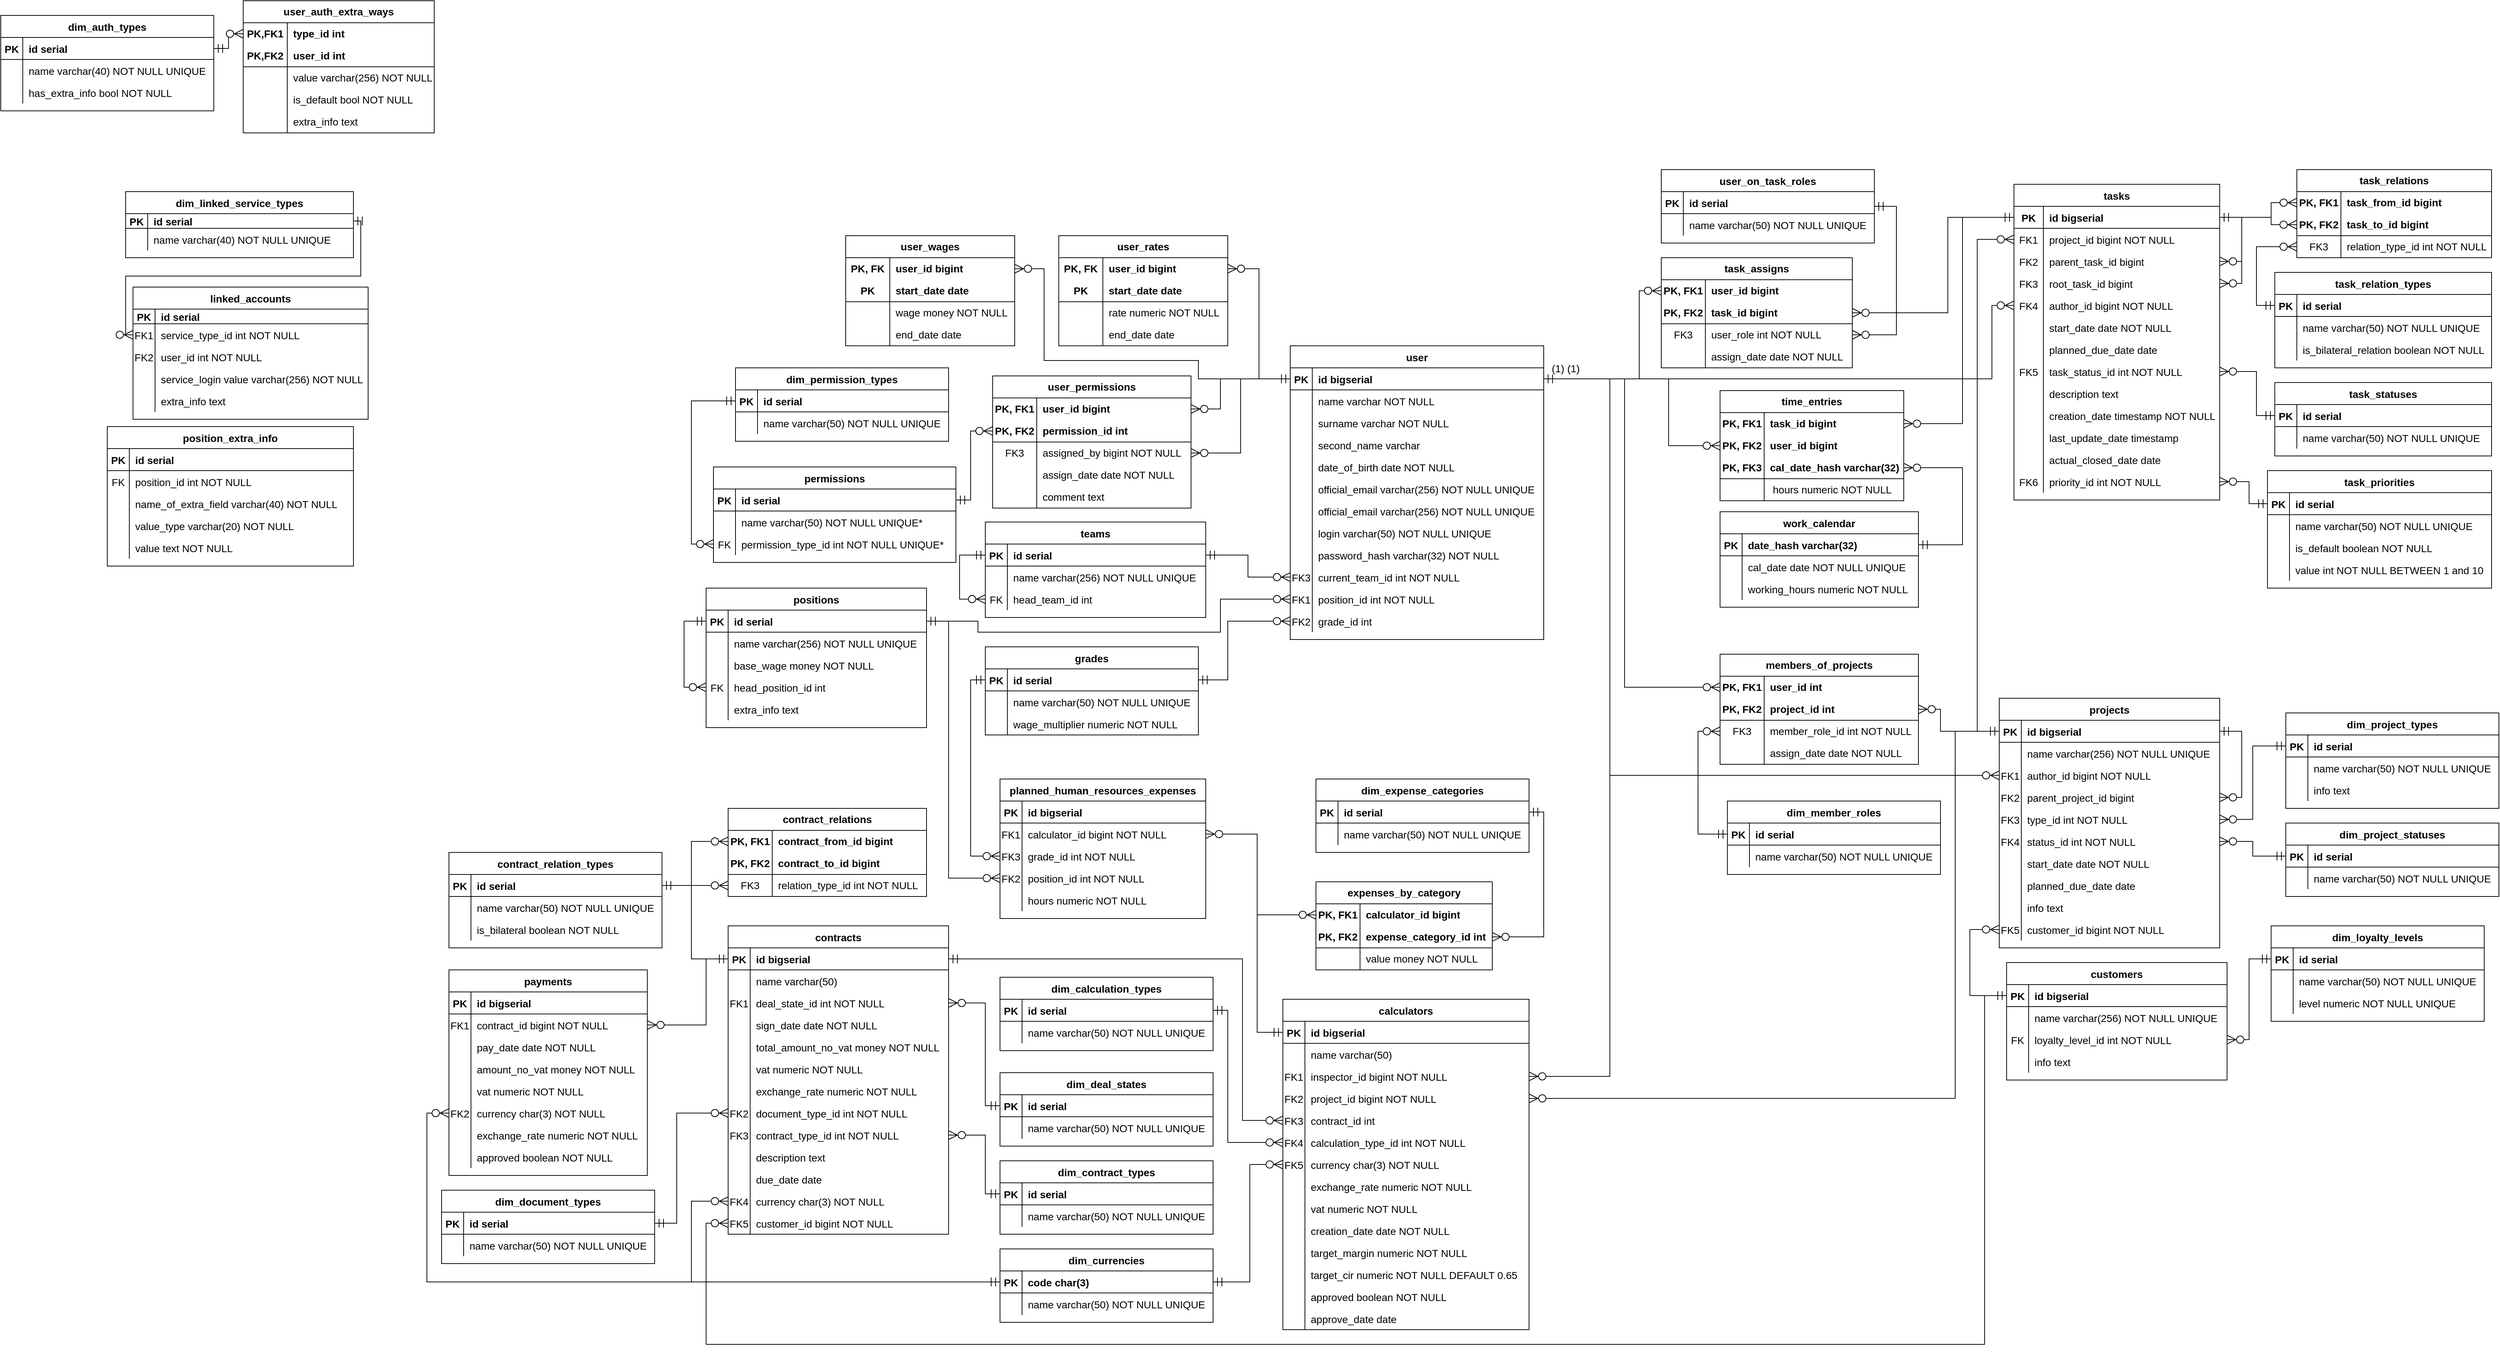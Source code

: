 <mxfile version="27.0.6">
  <diagram id="R2lEEEUBdFMjLlhIrx00" name="Page-1">
    <mxGraphModel dx="5473" dy="3060" grid="1" gridSize="10" guides="1" tooltips="1" connect="1" arrows="1" fold="1" page="1" pageScale="1" pageWidth="850" pageHeight="1100" math="0" shadow="0" extFonts="Permanent Marker^https://fonts.googleapis.com/css?family=Permanent+Marker">
      <root>
        <mxCell id="0" />
        <mxCell id="1" parent="0" />
        <mxCell id="C-vyLk0tnHw3VtMMgP7b-13" value="tasks" style="shape=table;startSize=30;container=1;collapsible=1;childLayout=tableLayout;fixedRows=1;rowLines=0;fontStyle=1;align=center;resizeLast=1;fontSize=14;" parent="1" vertex="1">
          <mxGeometry x="1410" y="-150" width="280" height="430" as="geometry" />
        </mxCell>
        <mxCell id="C-vyLk0tnHw3VtMMgP7b-14" value="" style="shape=partialRectangle;collapsible=0;dropTarget=0;pointerEvents=0;fillColor=none;points=[[0,0.5],[1,0.5]];portConstraint=eastwest;top=0;left=0;right=0;bottom=1;fontSize=14;" parent="C-vyLk0tnHw3VtMMgP7b-13" vertex="1">
          <mxGeometry y="30" width="280" height="30" as="geometry" />
        </mxCell>
        <mxCell id="C-vyLk0tnHw3VtMMgP7b-15" value="PK" style="shape=partialRectangle;overflow=hidden;connectable=0;fillColor=none;top=0;left=0;bottom=0;right=0;fontStyle=1;fontSize=14;" parent="C-vyLk0tnHw3VtMMgP7b-14" vertex="1">
          <mxGeometry width="40" height="30" as="geometry">
            <mxRectangle width="40" height="30" as="alternateBounds" />
          </mxGeometry>
        </mxCell>
        <mxCell id="C-vyLk0tnHw3VtMMgP7b-16" value="id bigserial" style="shape=partialRectangle;overflow=hidden;connectable=0;fillColor=none;top=0;left=0;bottom=0;right=0;align=left;spacingLeft=6;fontStyle=1;fontSize=14;" parent="C-vyLk0tnHw3VtMMgP7b-14" vertex="1">
          <mxGeometry x="40" width="240" height="30" as="geometry">
            <mxRectangle width="240" height="30" as="alternateBounds" />
          </mxGeometry>
        </mxCell>
        <mxCell id="C-vyLk0tnHw3VtMMgP7b-17" value="" style="shape=partialRectangle;collapsible=0;dropTarget=0;pointerEvents=0;fillColor=none;points=[[0,0.5],[1,0.5]];portConstraint=eastwest;top=0;left=0;right=0;bottom=0;fontSize=14;" parent="C-vyLk0tnHw3VtMMgP7b-13" vertex="1">
          <mxGeometry y="60" width="280" height="30" as="geometry" />
        </mxCell>
        <mxCell id="C-vyLk0tnHw3VtMMgP7b-18" value="FK1" style="shape=partialRectangle;overflow=hidden;connectable=0;fillColor=none;top=0;left=0;bottom=0;right=0;fontSize=14;" parent="C-vyLk0tnHw3VtMMgP7b-17" vertex="1">
          <mxGeometry width="40" height="30" as="geometry">
            <mxRectangle width="40" height="30" as="alternateBounds" />
          </mxGeometry>
        </mxCell>
        <mxCell id="C-vyLk0tnHw3VtMMgP7b-19" value="project_id bigint NOT NULL" style="shape=partialRectangle;overflow=hidden;connectable=0;fillColor=none;top=0;left=0;bottom=0;right=0;align=left;spacingLeft=6;fontSize=14;" parent="C-vyLk0tnHw3VtMMgP7b-17" vertex="1">
          <mxGeometry x="40" width="240" height="30" as="geometry">
            <mxRectangle width="240" height="30" as="alternateBounds" />
          </mxGeometry>
        </mxCell>
        <mxCell id="f8RNzWUr13F589t05Ivk-275" value="" style="shape=partialRectangle;collapsible=0;dropTarget=0;pointerEvents=0;fillColor=none;points=[[0,0.5],[1,0.5]];portConstraint=eastwest;top=0;left=0;right=0;bottom=0;fontSize=14;" parent="C-vyLk0tnHw3VtMMgP7b-13" vertex="1">
          <mxGeometry y="90" width="280" height="30" as="geometry" />
        </mxCell>
        <mxCell id="f8RNzWUr13F589t05Ivk-276" value="FK2" style="shape=partialRectangle;overflow=hidden;connectable=0;fillColor=none;top=0;left=0;bottom=0;right=0;fontSize=14;" parent="f8RNzWUr13F589t05Ivk-275" vertex="1">
          <mxGeometry width="40" height="30" as="geometry">
            <mxRectangle width="40" height="30" as="alternateBounds" />
          </mxGeometry>
        </mxCell>
        <mxCell id="f8RNzWUr13F589t05Ivk-277" value="parent_task_id bigint" style="shape=partialRectangle;overflow=hidden;connectable=0;fillColor=none;top=0;left=0;bottom=0;right=0;align=left;spacingLeft=6;fontSize=14;" parent="f8RNzWUr13F589t05Ivk-275" vertex="1">
          <mxGeometry x="40" width="240" height="30" as="geometry">
            <mxRectangle width="240" height="30" as="alternateBounds" />
          </mxGeometry>
        </mxCell>
        <mxCell id="f8RNzWUr13F589t05Ivk-278" value="" style="shape=partialRectangle;collapsible=0;dropTarget=0;pointerEvents=0;fillColor=none;points=[[0,0.5],[1,0.5]];portConstraint=eastwest;top=0;left=0;right=0;bottom=0;fontSize=14;" parent="C-vyLk0tnHw3VtMMgP7b-13" vertex="1">
          <mxGeometry y="120" width="280" height="30" as="geometry" />
        </mxCell>
        <mxCell id="f8RNzWUr13F589t05Ivk-279" value="FK3" style="shape=partialRectangle;overflow=hidden;connectable=0;fillColor=none;top=0;left=0;bottom=0;right=0;fontSize=14;" parent="f8RNzWUr13F589t05Ivk-278" vertex="1">
          <mxGeometry width="40" height="30" as="geometry">
            <mxRectangle width="40" height="30" as="alternateBounds" />
          </mxGeometry>
        </mxCell>
        <mxCell id="f8RNzWUr13F589t05Ivk-280" value="root_task_id bigint" style="shape=partialRectangle;overflow=hidden;connectable=0;fillColor=none;top=0;left=0;bottom=0;right=0;align=left;spacingLeft=6;fontSize=14;" parent="f8RNzWUr13F589t05Ivk-278" vertex="1">
          <mxGeometry x="40" width="240" height="30" as="geometry">
            <mxRectangle width="240" height="30" as="alternateBounds" />
          </mxGeometry>
        </mxCell>
        <mxCell id="f8RNzWUr13F589t05Ivk-272" value="" style="shape=partialRectangle;collapsible=0;dropTarget=0;pointerEvents=0;fillColor=none;points=[[0,0.5],[1,0.5]];portConstraint=eastwest;top=0;left=0;right=0;bottom=0;fontSize=14;" parent="C-vyLk0tnHw3VtMMgP7b-13" vertex="1">
          <mxGeometry y="150" width="280" height="30" as="geometry" />
        </mxCell>
        <mxCell id="f8RNzWUr13F589t05Ivk-273" value="FK4" style="shape=partialRectangle;overflow=hidden;connectable=0;fillColor=none;top=0;left=0;bottom=0;right=0;fontSize=14;" parent="f8RNzWUr13F589t05Ivk-272" vertex="1">
          <mxGeometry width="40" height="30" as="geometry">
            <mxRectangle width="40" height="30" as="alternateBounds" />
          </mxGeometry>
        </mxCell>
        <mxCell id="f8RNzWUr13F589t05Ivk-274" value="author_id bigint NOT NULL" style="shape=partialRectangle;overflow=hidden;connectable=0;fillColor=none;top=0;left=0;bottom=0;right=0;align=left;spacingLeft=6;fontSize=14;" parent="f8RNzWUr13F589t05Ivk-272" vertex="1">
          <mxGeometry x="40" width="240" height="30" as="geometry">
            <mxRectangle width="240" height="30" as="alternateBounds" />
          </mxGeometry>
        </mxCell>
        <mxCell id="C-vyLk0tnHw3VtMMgP7b-20" value="" style="shape=partialRectangle;collapsible=0;dropTarget=0;pointerEvents=0;fillColor=none;points=[[0,0.5],[1,0.5]];portConstraint=eastwest;top=0;left=0;right=0;bottom=0;fontSize=14;" parent="C-vyLk0tnHw3VtMMgP7b-13" vertex="1">
          <mxGeometry y="180" width="280" height="30" as="geometry" />
        </mxCell>
        <mxCell id="C-vyLk0tnHw3VtMMgP7b-21" value="" style="shape=partialRectangle;overflow=hidden;connectable=0;fillColor=none;top=0;left=0;bottom=0;right=0;fontSize=14;" parent="C-vyLk0tnHw3VtMMgP7b-20" vertex="1">
          <mxGeometry width="40" height="30" as="geometry">
            <mxRectangle width="40" height="30" as="alternateBounds" />
          </mxGeometry>
        </mxCell>
        <mxCell id="C-vyLk0tnHw3VtMMgP7b-22" value="start_date date NOT NULL" style="shape=partialRectangle;overflow=hidden;connectable=0;fillColor=none;top=0;left=0;bottom=0;right=0;align=left;spacingLeft=6;fontSize=14;" parent="C-vyLk0tnHw3VtMMgP7b-20" vertex="1">
          <mxGeometry x="40" width="240" height="30" as="geometry">
            <mxRectangle width="240" height="30" as="alternateBounds" />
          </mxGeometry>
        </mxCell>
        <mxCell id="f8RNzWUr13F589t05Ivk-84" value="" style="shape=partialRectangle;collapsible=0;dropTarget=0;pointerEvents=0;fillColor=none;points=[[0,0.5],[1,0.5]];portConstraint=eastwest;top=0;left=0;right=0;bottom=0;fontSize=14;" parent="C-vyLk0tnHw3VtMMgP7b-13" vertex="1">
          <mxGeometry y="210" width="280" height="30" as="geometry" />
        </mxCell>
        <mxCell id="f8RNzWUr13F589t05Ivk-85" value="" style="shape=partialRectangle;overflow=hidden;connectable=0;fillColor=none;top=0;left=0;bottom=0;right=0;fontSize=14;" parent="f8RNzWUr13F589t05Ivk-84" vertex="1">
          <mxGeometry width="40" height="30" as="geometry">
            <mxRectangle width="40" height="30" as="alternateBounds" />
          </mxGeometry>
        </mxCell>
        <mxCell id="f8RNzWUr13F589t05Ivk-86" value="planned_due_date date" style="shape=partialRectangle;overflow=hidden;connectable=0;fillColor=none;top=0;left=0;bottom=0;right=0;align=left;spacingLeft=6;fontSize=14;" parent="f8RNzWUr13F589t05Ivk-84" vertex="1">
          <mxGeometry x="40" width="240" height="30" as="geometry">
            <mxRectangle width="240" height="30" as="alternateBounds" />
          </mxGeometry>
        </mxCell>
        <mxCell id="f8RNzWUr13F589t05Ivk-87" value="" style="shape=partialRectangle;collapsible=0;dropTarget=0;pointerEvents=0;fillColor=none;points=[[0,0.5],[1,0.5]];portConstraint=eastwest;top=0;left=0;right=0;bottom=0;fontSize=14;" parent="C-vyLk0tnHw3VtMMgP7b-13" vertex="1">
          <mxGeometry y="240" width="280" height="30" as="geometry" />
        </mxCell>
        <mxCell id="f8RNzWUr13F589t05Ivk-88" value="FK5" style="shape=partialRectangle;overflow=hidden;connectable=0;fillColor=none;top=0;left=0;bottom=0;right=0;fontSize=14;" parent="f8RNzWUr13F589t05Ivk-87" vertex="1">
          <mxGeometry width="40" height="30" as="geometry">
            <mxRectangle width="40" height="30" as="alternateBounds" />
          </mxGeometry>
        </mxCell>
        <mxCell id="f8RNzWUr13F589t05Ivk-89" value="task_status_id int NOT NULL" style="shape=partialRectangle;overflow=hidden;connectable=0;fillColor=none;top=0;left=0;bottom=0;right=0;align=left;spacingLeft=6;fontSize=14;" parent="f8RNzWUr13F589t05Ivk-87" vertex="1">
          <mxGeometry x="40" width="240" height="30" as="geometry">
            <mxRectangle width="240" height="30" as="alternateBounds" />
          </mxGeometry>
        </mxCell>
        <mxCell id="f8RNzWUr13F589t05Ivk-228" value="" style="shape=partialRectangle;collapsible=0;dropTarget=0;pointerEvents=0;fillColor=none;points=[[0,0.5],[1,0.5]];portConstraint=eastwest;top=0;left=0;right=0;bottom=0;fontSize=14;" parent="C-vyLk0tnHw3VtMMgP7b-13" vertex="1">
          <mxGeometry y="270" width="280" height="30" as="geometry" />
        </mxCell>
        <mxCell id="f8RNzWUr13F589t05Ivk-229" value="" style="shape=partialRectangle;overflow=hidden;connectable=0;fillColor=none;top=0;left=0;bottom=0;right=0;fontSize=14;" parent="f8RNzWUr13F589t05Ivk-228" vertex="1">
          <mxGeometry width="40" height="30" as="geometry">
            <mxRectangle width="40" height="30" as="alternateBounds" />
          </mxGeometry>
        </mxCell>
        <mxCell id="f8RNzWUr13F589t05Ivk-230" value="description text" style="shape=partialRectangle;overflow=hidden;connectable=0;fillColor=none;top=0;left=0;bottom=0;right=0;align=left;spacingLeft=6;fontSize=14;" parent="f8RNzWUr13F589t05Ivk-228" vertex="1">
          <mxGeometry x="40" width="240" height="30" as="geometry">
            <mxRectangle width="240" height="30" as="alternateBounds" />
          </mxGeometry>
        </mxCell>
        <mxCell id="f8RNzWUr13F589t05Ivk-281" value="" style="shape=partialRectangle;collapsible=0;dropTarget=0;pointerEvents=0;fillColor=none;points=[[0,0.5],[1,0.5]];portConstraint=eastwest;top=0;left=0;right=0;bottom=0;fontSize=14;" parent="C-vyLk0tnHw3VtMMgP7b-13" vertex="1">
          <mxGeometry y="300" width="280" height="30" as="geometry" />
        </mxCell>
        <mxCell id="f8RNzWUr13F589t05Ivk-282" value="" style="shape=partialRectangle;overflow=hidden;connectable=0;fillColor=none;top=0;left=0;bottom=0;right=0;fontSize=14;" parent="f8RNzWUr13F589t05Ivk-281" vertex="1">
          <mxGeometry width="40" height="30" as="geometry">
            <mxRectangle width="40" height="30" as="alternateBounds" />
          </mxGeometry>
        </mxCell>
        <mxCell id="f8RNzWUr13F589t05Ivk-283" value="creation_date timestamp NOT NULL" style="shape=partialRectangle;overflow=hidden;connectable=0;fillColor=none;top=0;left=0;bottom=0;right=0;align=left;spacingLeft=6;fontSize=14;" parent="f8RNzWUr13F589t05Ivk-281" vertex="1">
          <mxGeometry x="40" width="240" height="30" as="geometry">
            <mxRectangle width="240" height="30" as="alternateBounds" />
          </mxGeometry>
        </mxCell>
        <mxCell id="f8RNzWUr13F589t05Ivk-284" value="" style="shape=partialRectangle;collapsible=0;dropTarget=0;pointerEvents=0;fillColor=none;points=[[0,0.5],[1,0.5]];portConstraint=eastwest;top=0;left=0;right=0;bottom=0;fontSize=14;" parent="C-vyLk0tnHw3VtMMgP7b-13" vertex="1">
          <mxGeometry y="330" width="280" height="30" as="geometry" />
        </mxCell>
        <mxCell id="f8RNzWUr13F589t05Ivk-285" value="" style="shape=partialRectangle;overflow=hidden;connectable=0;fillColor=none;top=0;left=0;bottom=0;right=0;fontSize=14;" parent="f8RNzWUr13F589t05Ivk-284" vertex="1">
          <mxGeometry width="40" height="30" as="geometry">
            <mxRectangle width="40" height="30" as="alternateBounds" />
          </mxGeometry>
        </mxCell>
        <mxCell id="f8RNzWUr13F589t05Ivk-286" value="last_update_date timestamp" style="shape=partialRectangle;overflow=hidden;connectable=0;fillColor=none;top=0;left=0;bottom=0;right=0;align=left;spacingLeft=6;fontSize=14;" parent="f8RNzWUr13F589t05Ivk-284" vertex="1">
          <mxGeometry x="40" width="240" height="30" as="geometry">
            <mxRectangle width="240" height="30" as="alternateBounds" />
          </mxGeometry>
        </mxCell>
        <mxCell id="f8RNzWUr13F589t05Ivk-567" value="" style="shape=partialRectangle;collapsible=0;dropTarget=0;pointerEvents=0;fillColor=none;points=[[0,0.5],[1,0.5]];portConstraint=eastwest;top=0;left=0;right=0;bottom=0;fontSize=14;" parent="C-vyLk0tnHw3VtMMgP7b-13" vertex="1">
          <mxGeometry y="360" width="280" height="30" as="geometry" />
        </mxCell>
        <mxCell id="f8RNzWUr13F589t05Ivk-568" value="" style="shape=partialRectangle;overflow=hidden;connectable=0;fillColor=none;top=0;left=0;bottom=0;right=0;fontSize=14;" parent="f8RNzWUr13F589t05Ivk-567" vertex="1">
          <mxGeometry width="40" height="30" as="geometry">
            <mxRectangle width="40" height="30" as="alternateBounds" />
          </mxGeometry>
        </mxCell>
        <mxCell id="f8RNzWUr13F589t05Ivk-569" value="actual_closed_date date" style="shape=partialRectangle;overflow=hidden;connectable=0;fillColor=none;top=0;left=0;bottom=0;right=0;align=left;spacingLeft=6;fontSize=14;" parent="f8RNzWUr13F589t05Ivk-567" vertex="1">
          <mxGeometry x="40" width="240" height="30" as="geometry">
            <mxRectangle width="240" height="30" as="alternateBounds" />
          </mxGeometry>
        </mxCell>
        <mxCell id="f8RNzWUr13F589t05Ivk-310" value="" style="shape=partialRectangle;collapsible=0;dropTarget=0;pointerEvents=0;fillColor=none;points=[[0,0.5],[1,0.5]];portConstraint=eastwest;top=0;left=0;right=0;bottom=0;fontSize=14;" parent="C-vyLk0tnHw3VtMMgP7b-13" vertex="1">
          <mxGeometry y="390" width="280" height="30" as="geometry" />
        </mxCell>
        <mxCell id="f8RNzWUr13F589t05Ivk-311" value="FK6" style="shape=partialRectangle;overflow=hidden;connectable=0;fillColor=none;top=0;left=0;bottom=0;right=0;fontSize=14;" parent="f8RNzWUr13F589t05Ivk-310" vertex="1">
          <mxGeometry width="40" height="30" as="geometry">
            <mxRectangle width="40" height="30" as="alternateBounds" />
          </mxGeometry>
        </mxCell>
        <mxCell id="f8RNzWUr13F589t05Ivk-312" value="priority_id int NOT NULL" style="shape=partialRectangle;overflow=hidden;connectable=0;fillColor=none;top=0;left=0;bottom=0;right=0;align=left;spacingLeft=6;fontSize=14;" parent="f8RNzWUr13F589t05Ivk-310" vertex="1">
          <mxGeometry x="40" width="240" height="30" as="geometry">
            <mxRectangle width="240" height="30" as="alternateBounds" />
          </mxGeometry>
        </mxCell>
        <mxCell id="f8RNzWUr13F589t05Ivk-647" value="" style="edgeStyle=entityRelationEdgeStyle;fontSize=14;html=1;endArrow=ERzeroToMany;startArrow=ERmandOne;rounded=0;endSize=10;startSize=10;entryX=1;entryY=0.5;entryDx=0;entryDy=0;exitX=1;exitY=0.5;exitDx=0;exitDy=0;elbow=vertical;" parent="C-vyLk0tnHw3VtMMgP7b-13" source="C-vyLk0tnHw3VtMMgP7b-14" target="f8RNzWUr13F589t05Ivk-275" edge="1">
          <mxGeometry width="100" height="100" relative="1" as="geometry">
            <mxPoint x="-430" y="215" as="sourcePoint" />
            <mxPoint x="-330" y="105" as="targetPoint" />
          </mxGeometry>
        </mxCell>
        <mxCell id="f8RNzWUr13F589t05Ivk-648" value="" style="edgeStyle=entityRelationEdgeStyle;fontSize=14;html=1;endArrow=ERzeroToMany;startArrow=ERmandOne;rounded=0;endSize=10;startSize=10;entryX=1;entryY=0.5;entryDx=0;entryDy=0;exitX=1;exitY=0.5;exitDx=0;exitDy=0;elbow=vertical;" parent="C-vyLk0tnHw3VtMMgP7b-13" source="C-vyLk0tnHw3VtMMgP7b-14" target="f8RNzWUr13F589t05Ivk-278" edge="1">
          <mxGeometry width="100" height="100" relative="1" as="geometry">
            <mxPoint x="-420" y="225" as="sourcePoint" />
            <mxPoint x="-320" y="115" as="targetPoint" />
          </mxGeometry>
        </mxCell>
        <mxCell id="C-vyLk0tnHw3VtMMgP7b-23" value="teams" style="shape=table;startSize=30;container=1;collapsible=1;childLayout=tableLayout;fixedRows=1;rowLines=0;fontStyle=1;align=center;resizeLast=1;fontSize=14;" parent="1" vertex="1">
          <mxGeometry x="10" y="310" width="300" height="130" as="geometry" />
        </mxCell>
        <mxCell id="C-vyLk0tnHw3VtMMgP7b-24" value="" style="shape=partialRectangle;collapsible=0;dropTarget=0;pointerEvents=0;fillColor=none;points=[[0,0.5],[1,0.5]];portConstraint=eastwest;top=0;left=0;right=0;bottom=1;fontSize=14;" parent="C-vyLk0tnHw3VtMMgP7b-23" vertex="1">
          <mxGeometry y="30" width="300" height="30" as="geometry" />
        </mxCell>
        <mxCell id="C-vyLk0tnHw3VtMMgP7b-25" value="PK" style="shape=partialRectangle;overflow=hidden;connectable=0;fillColor=none;top=0;left=0;bottom=0;right=0;fontStyle=1;fontSize=14;" parent="C-vyLk0tnHw3VtMMgP7b-24" vertex="1">
          <mxGeometry width="30" height="30" as="geometry">
            <mxRectangle width="30" height="30" as="alternateBounds" />
          </mxGeometry>
        </mxCell>
        <mxCell id="C-vyLk0tnHw3VtMMgP7b-26" value="id serial" style="shape=partialRectangle;overflow=hidden;connectable=0;fillColor=none;top=0;left=0;bottom=0;right=0;align=left;spacingLeft=6;fontStyle=1;fontSize=14;" parent="C-vyLk0tnHw3VtMMgP7b-24" vertex="1">
          <mxGeometry x="30" width="270" height="30" as="geometry">
            <mxRectangle width="270" height="30" as="alternateBounds" />
          </mxGeometry>
        </mxCell>
        <mxCell id="C-vyLk0tnHw3VtMMgP7b-27" value="" style="shape=partialRectangle;collapsible=0;dropTarget=0;pointerEvents=0;fillColor=none;points=[[0,0.5],[1,0.5]];portConstraint=eastwest;top=0;left=0;right=0;bottom=0;fontSize=14;" parent="C-vyLk0tnHw3VtMMgP7b-23" vertex="1">
          <mxGeometry y="60" width="300" height="30" as="geometry" />
        </mxCell>
        <mxCell id="C-vyLk0tnHw3VtMMgP7b-28" value="" style="shape=partialRectangle;overflow=hidden;connectable=0;fillColor=none;top=0;left=0;bottom=0;right=0;fontSize=14;" parent="C-vyLk0tnHw3VtMMgP7b-27" vertex="1">
          <mxGeometry width="30" height="30" as="geometry">
            <mxRectangle width="30" height="30" as="alternateBounds" />
          </mxGeometry>
        </mxCell>
        <mxCell id="C-vyLk0tnHw3VtMMgP7b-29" value="name varchar(256) NOT NULL UNIQUE" style="shape=partialRectangle;overflow=hidden;connectable=0;fillColor=none;top=0;left=0;bottom=0;right=0;align=left;spacingLeft=6;fontSize=14;" parent="C-vyLk0tnHw3VtMMgP7b-27" vertex="1">
          <mxGeometry x="30" width="270" height="30" as="geometry">
            <mxRectangle width="270" height="30" as="alternateBounds" />
          </mxGeometry>
        </mxCell>
        <mxCell id="f8RNzWUr13F589t05Ivk-25" value="" style="shape=partialRectangle;collapsible=0;dropTarget=0;pointerEvents=0;fillColor=none;points=[[0,0.5],[1,0.5]];portConstraint=eastwest;top=0;left=0;right=0;bottom=0;fontSize=14;" parent="C-vyLk0tnHw3VtMMgP7b-23" vertex="1">
          <mxGeometry y="90" width="300" height="30" as="geometry" />
        </mxCell>
        <mxCell id="f8RNzWUr13F589t05Ivk-26" value="FK" style="shape=partialRectangle;overflow=hidden;connectable=0;fillColor=none;top=0;left=0;bottom=0;right=0;fontSize=14;" parent="f8RNzWUr13F589t05Ivk-25" vertex="1">
          <mxGeometry width="30" height="30" as="geometry">
            <mxRectangle width="30" height="30" as="alternateBounds" />
          </mxGeometry>
        </mxCell>
        <mxCell id="f8RNzWUr13F589t05Ivk-27" value="head_team_id int" style="shape=partialRectangle;overflow=hidden;connectable=0;fillColor=none;top=0;left=0;bottom=0;right=0;align=left;spacingLeft=6;fontSize=14;" parent="f8RNzWUr13F589t05Ivk-25" vertex="1">
          <mxGeometry x="30" width="270" height="30" as="geometry">
            <mxRectangle width="270" height="30" as="alternateBounds" />
          </mxGeometry>
        </mxCell>
        <mxCell id="f8RNzWUr13F589t05Ivk-625" value="" style="edgeStyle=elbowEdgeStyle;fontSize=14;html=1;endArrow=ERzeroToMany;startArrow=ERmandOne;rounded=0;endSize=10;startSize=10;entryX=0;entryY=0.5;entryDx=0;entryDy=0;exitX=0;exitY=0.5;exitDx=0;exitDy=0;" parent="C-vyLk0tnHw3VtMMgP7b-23" source="C-vyLk0tnHw3VtMMgP7b-24" target="f8RNzWUr13F589t05Ivk-25" edge="1">
          <mxGeometry width="100" height="100" relative="1" as="geometry">
            <mxPoint x="-200" y="210" as="sourcePoint" />
            <mxPoint x="-30" y="30" as="targetPoint" />
            <Array as="points">
              <mxPoint x="-35" y="70" />
            </Array>
          </mxGeometry>
        </mxCell>
        <mxCell id="f8RNzWUr13F589t05Ivk-28" value="positions" style="shape=table;startSize=30;container=1;collapsible=1;childLayout=tableLayout;fixedRows=1;rowLines=0;fontStyle=1;align=center;resizeLast=1;fontSize=14;" parent="1" vertex="1">
          <mxGeometry x="-370" y="400" width="300" height="190" as="geometry" />
        </mxCell>
        <mxCell id="f8RNzWUr13F589t05Ivk-29" value="" style="shape=partialRectangle;collapsible=0;dropTarget=0;pointerEvents=0;fillColor=none;points=[[0,0.5],[1,0.5]];portConstraint=eastwest;top=0;left=0;right=0;bottom=1;fontSize=14;" parent="f8RNzWUr13F589t05Ivk-28" vertex="1">
          <mxGeometry y="30" width="300" height="30" as="geometry" />
        </mxCell>
        <mxCell id="f8RNzWUr13F589t05Ivk-30" value="PK" style="shape=partialRectangle;overflow=hidden;connectable=0;fillColor=none;top=0;left=0;bottom=0;right=0;fontStyle=1;fontSize=14;" parent="f8RNzWUr13F589t05Ivk-29" vertex="1">
          <mxGeometry width="30" height="30" as="geometry">
            <mxRectangle width="30" height="30" as="alternateBounds" />
          </mxGeometry>
        </mxCell>
        <mxCell id="f8RNzWUr13F589t05Ivk-31" value="id serial" style="shape=partialRectangle;overflow=hidden;connectable=0;fillColor=none;top=0;left=0;bottom=0;right=0;align=left;spacingLeft=6;fontStyle=1;fontSize=14;" parent="f8RNzWUr13F589t05Ivk-29" vertex="1">
          <mxGeometry x="30" width="270" height="30" as="geometry">
            <mxRectangle width="270" height="30" as="alternateBounds" />
          </mxGeometry>
        </mxCell>
        <mxCell id="f8RNzWUr13F589t05Ivk-32" value="" style="shape=partialRectangle;collapsible=0;dropTarget=0;pointerEvents=0;fillColor=none;points=[[0,0.5],[1,0.5]];portConstraint=eastwest;top=0;left=0;right=0;bottom=0;fontSize=14;" parent="f8RNzWUr13F589t05Ivk-28" vertex="1">
          <mxGeometry y="60" width="300" height="30" as="geometry" />
        </mxCell>
        <mxCell id="f8RNzWUr13F589t05Ivk-33" value="" style="shape=partialRectangle;overflow=hidden;connectable=0;fillColor=none;top=0;left=0;bottom=0;right=0;fontSize=14;" parent="f8RNzWUr13F589t05Ivk-32" vertex="1">
          <mxGeometry width="30" height="30" as="geometry">
            <mxRectangle width="30" height="30" as="alternateBounds" />
          </mxGeometry>
        </mxCell>
        <mxCell id="f8RNzWUr13F589t05Ivk-34" value="name varchar(256) NOT NULL UNIQUE" style="shape=partialRectangle;overflow=hidden;connectable=0;fillColor=none;top=0;left=0;bottom=0;right=0;align=left;spacingLeft=6;fontSize=14;" parent="f8RNzWUr13F589t05Ivk-32" vertex="1">
          <mxGeometry x="30" width="270" height="30" as="geometry">
            <mxRectangle width="270" height="30" as="alternateBounds" />
          </mxGeometry>
        </mxCell>
        <mxCell id="f8RNzWUr13F589t05Ivk-35" value="" style="shape=partialRectangle;collapsible=0;dropTarget=0;pointerEvents=0;fillColor=none;points=[[0,0.5],[1,0.5]];portConstraint=eastwest;top=0;left=0;right=0;bottom=0;fontSize=14;" parent="f8RNzWUr13F589t05Ivk-28" vertex="1">
          <mxGeometry y="90" width="300" height="30" as="geometry" />
        </mxCell>
        <mxCell id="f8RNzWUr13F589t05Ivk-36" value="" style="shape=partialRectangle;overflow=hidden;connectable=0;fillColor=none;top=0;left=0;bottom=0;right=0;fontSize=14;" parent="f8RNzWUr13F589t05Ivk-35" vertex="1">
          <mxGeometry width="30" height="30" as="geometry">
            <mxRectangle width="30" height="30" as="alternateBounds" />
          </mxGeometry>
        </mxCell>
        <mxCell id="f8RNzWUr13F589t05Ivk-37" value="base_wage money NOT NULL" style="shape=partialRectangle;overflow=hidden;connectable=0;fillColor=none;top=0;left=0;bottom=0;right=0;align=left;spacingLeft=6;fontSize=14;" parent="f8RNzWUr13F589t05Ivk-35" vertex="1">
          <mxGeometry x="30" width="270" height="30" as="geometry">
            <mxRectangle width="270" height="30" as="alternateBounds" />
          </mxGeometry>
        </mxCell>
        <mxCell id="f8RNzWUr13F589t05Ivk-38" value="" style="shape=partialRectangle;collapsible=0;dropTarget=0;pointerEvents=0;fillColor=none;points=[[0,0.5],[1,0.5]];portConstraint=eastwest;top=0;left=0;right=0;bottom=0;fontSize=14;" parent="f8RNzWUr13F589t05Ivk-28" vertex="1">
          <mxGeometry y="120" width="300" height="30" as="geometry" />
        </mxCell>
        <mxCell id="f8RNzWUr13F589t05Ivk-39" value="FK" style="shape=partialRectangle;overflow=hidden;connectable=0;fillColor=none;top=0;left=0;bottom=0;right=0;fontSize=14;" parent="f8RNzWUr13F589t05Ivk-38" vertex="1">
          <mxGeometry width="30" height="30" as="geometry">
            <mxRectangle width="30" height="30" as="alternateBounds" />
          </mxGeometry>
        </mxCell>
        <mxCell id="f8RNzWUr13F589t05Ivk-40" value="head_position_id int" style="shape=partialRectangle;overflow=hidden;connectable=0;fillColor=none;top=0;left=0;bottom=0;right=0;align=left;spacingLeft=6;fontSize=14;" parent="f8RNzWUr13F589t05Ivk-38" vertex="1">
          <mxGeometry x="30" width="270" height="30" as="geometry">
            <mxRectangle width="270" height="30" as="alternateBounds" />
          </mxGeometry>
        </mxCell>
        <mxCell id="f8RNzWUr13F589t05Ivk-620" value="" style="edgeStyle=elbowEdgeStyle;fontSize=14;html=1;endArrow=ERzeroToMany;startArrow=ERmandOne;rounded=0;endSize=10;startSize=10;exitX=0;exitY=0.5;exitDx=0;exitDy=0;entryX=0;entryY=0.5;entryDx=0;entryDy=0;" parent="f8RNzWUr13F589t05Ivk-28" source="f8RNzWUr13F589t05Ivk-29" target="f8RNzWUr13F589t05Ivk-38" edge="1">
          <mxGeometry width="100" height="100" relative="1" as="geometry">
            <mxPoint x="480" y="-205" as="sourcePoint" />
            <mxPoint x="160" y="-325" as="targetPoint" />
            <Array as="points">
              <mxPoint x="-30" y="94" />
            </Array>
          </mxGeometry>
        </mxCell>
        <mxCell id="D8WDJ0IV3SAgsFWmu02s-416" value="" style="shape=partialRectangle;collapsible=0;dropTarget=0;pointerEvents=0;fillColor=none;points=[[0,0.5],[1,0.5]];portConstraint=eastwest;top=0;left=0;right=0;bottom=0;fontSize=14;" vertex="1" parent="f8RNzWUr13F589t05Ivk-28">
          <mxGeometry y="150" width="300" height="30" as="geometry" />
        </mxCell>
        <mxCell id="D8WDJ0IV3SAgsFWmu02s-417" value="" style="shape=partialRectangle;overflow=hidden;connectable=0;fillColor=none;top=0;left=0;bottom=0;right=0;fontSize=14;" vertex="1" parent="D8WDJ0IV3SAgsFWmu02s-416">
          <mxGeometry width="30" height="30" as="geometry">
            <mxRectangle width="30" height="30" as="alternateBounds" />
          </mxGeometry>
        </mxCell>
        <mxCell id="D8WDJ0IV3SAgsFWmu02s-418" value="extra_info text" style="shape=partialRectangle;overflow=hidden;connectable=0;fillColor=none;top=0;left=0;bottom=0;right=0;align=left;spacingLeft=6;fontSize=14;" vertex="1" parent="D8WDJ0IV3SAgsFWmu02s-416">
          <mxGeometry x="30" width="270" height="30" as="geometry">
            <mxRectangle width="270" height="30" as="alternateBounds" />
          </mxGeometry>
        </mxCell>
        <mxCell id="f8RNzWUr13F589t05Ivk-42" value="position_extra_info" style="shape=table;startSize=30;container=1;collapsible=1;childLayout=tableLayout;fixedRows=1;rowLines=0;fontStyle=1;align=center;resizeLast=1;fontSize=14;" parent="1" vertex="1">
          <mxGeometry x="-1185" y="180" width="335" height="190" as="geometry" />
        </mxCell>
        <mxCell id="f8RNzWUr13F589t05Ivk-43" value="" style="shape=partialRectangle;collapsible=0;dropTarget=0;pointerEvents=0;fillColor=none;points=[[0,0.5],[1,0.5]];portConstraint=eastwest;top=0;left=0;right=0;bottom=1;fontSize=14;" parent="f8RNzWUr13F589t05Ivk-42" vertex="1">
          <mxGeometry y="30" width="335" height="30" as="geometry" />
        </mxCell>
        <mxCell id="f8RNzWUr13F589t05Ivk-44" value="PK" style="shape=partialRectangle;overflow=hidden;connectable=0;fillColor=none;top=0;left=0;bottom=0;right=0;fontStyle=1;fontSize=14;" parent="f8RNzWUr13F589t05Ivk-43" vertex="1">
          <mxGeometry width="30" height="30" as="geometry">
            <mxRectangle width="30" height="30" as="alternateBounds" />
          </mxGeometry>
        </mxCell>
        <mxCell id="f8RNzWUr13F589t05Ivk-45" value="id serial" style="shape=partialRectangle;overflow=hidden;connectable=0;fillColor=none;top=0;left=0;bottom=0;right=0;align=left;spacingLeft=6;fontStyle=1;fontSize=14;" parent="f8RNzWUr13F589t05Ivk-43" vertex="1">
          <mxGeometry x="30" width="305" height="30" as="geometry">
            <mxRectangle width="305" height="30" as="alternateBounds" />
          </mxGeometry>
        </mxCell>
        <mxCell id="f8RNzWUr13F589t05Ivk-545" value="" style="shape=partialRectangle;collapsible=0;dropTarget=0;pointerEvents=0;fillColor=none;points=[[0,0.5],[1,0.5]];portConstraint=eastwest;top=0;left=0;right=0;bottom=0;fontSize=14;" parent="f8RNzWUr13F589t05Ivk-42" vertex="1">
          <mxGeometry y="60" width="335" height="30" as="geometry" />
        </mxCell>
        <mxCell id="f8RNzWUr13F589t05Ivk-546" value="FK" style="shape=partialRectangle;overflow=hidden;connectable=0;fillColor=none;top=0;left=0;bottom=0;right=0;fontSize=14;" parent="f8RNzWUr13F589t05Ivk-545" vertex="1">
          <mxGeometry width="30" height="30" as="geometry">
            <mxRectangle width="30" height="30" as="alternateBounds" />
          </mxGeometry>
        </mxCell>
        <mxCell id="f8RNzWUr13F589t05Ivk-547" value="position_id int NOT NULL" style="shape=partialRectangle;overflow=hidden;connectable=0;fillColor=none;top=0;left=0;bottom=0;right=0;align=left;spacingLeft=6;fontSize=14;" parent="f8RNzWUr13F589t05Ivk-545" vertex="1">
          <mxGeometry x="30" width="305" height="30" as="geometry">
            <mxRectangle width="305" height="30" as="alternateBounds" />
          </mxGeometry>
        </mxCell>
        <mxCell id="f8RNzWUr13F589t05Ivk-46" value="" style="shape=partialRectangle;collapsible=0;dropTarget=0;pointerEvents=0;fillColor=none;points=[[0,0.5],[1,0.5]];portConstraint=eastwest;top=0;left=0;right=0;bottom=0;fontSize=14;" parent="f8RNzWUr13F589t05Ivk-42" vertex="1">
          <mxGeometry y="90" width="335" height="30" as="geometry" />
        </mxCell>
        <mxCell id="f8RNzWUr13F589t05Ivk-47" value="" style="shape=partialRectangle;overflow=hidden;connectable=0;fillColor=none;top=0;left=0;bottom=0;right=0;fontSize=14;" parent="f8RNzWUr13F589t05Ivk-46" vertex="1">
          <mxGeometry width="30" height="30" as="geometry">
            <mxRectangle width="30" height="30" as="alternateBounds" />
          </mxGeometry>
        </mxCell>
        <mxCell id="f8RNzWUr13F589t05Ivk-48" value="name_of_extra_field varchar(40) NOT NULL" style="shape=partialRectangle;overflow=hidden;connectable=0;fillColor=none;top=0;left=0;bottom=0;right=0;align=left;spacingLeft=6;fontSize=14;" parent="f8RNzWUr13F589t05Ivk-46" vertex="1">
          <mxGeometry x="30" width="305" height="30" as="geometry">
            <mxRectangle width="305" height="30" as="alternateBounds" />
          </mxGeometry>
        </mxCell>
        <mxCell id="f8RNzWUr13F589t05Ivk-52" value="" style="shape=partialRectangle;collapsible=0;dropTarget=0;pointerEvents=0;fillColor=none;points=[[0,0.5],[1,0.5]];portConstraint=eastwest;top=0;left=0;right=0;bottom=0;fontSize=14;" parent="f8RNzWUr13F589t05Ivk-42" vertex="1">
          <mxGeometry y="120" width="335" height="30" as="geometry" />
        </mxCell>
        <mxCell id="f8RNzWUr13F589t05Ivk-53" value="" style="shape=partialRectangle;overflow=hidden;connectable=0;fillColor=none;top=0;left=0;bottom=0;right=0;fontSize=14;" parent="f8RNzWUr13F589t05Ivk-52" vertex="1">
          <mxGeometry width="30" height="30" as="geometry">
            <mxRectangle width="30" height="30" as="alternateBounds" />
          </mxGeometry>
        </mxCell>
        <mxCell id="f8RNzWUr13F589t05Ivk-54" value="value_type varchar(20) NOT NULL" style="shape=partialRectangle;overflow=hidden;connectable=0;fillColor=none;top=0;left=0;bottom=0;right=0;align=left;spacingLeft=6;fontSize=14;" parent="f8RNzWUr13F589t05Ivk-52" vertex="1">
          <mxGeometry x="30" width="305" height="30" as="geometry">
            <mxRectangle width="305" height="30" as="alternateBounds" />
          </mxGeometry>
        </mxCell>
        <mxCell id="f8RNzWUr13F589t05Ivk-49" value="" style="shape=partialRectangle;collapsible=0;dropTarget=0;pointerEvents=0;fillColor=none;points=[[0,0.5],[1,0.5]];portConstraint=eastwest;top=0;left=0;right=0;bottom=0;fontSize=14;" parent="f8RNzWUr13F589t05Ivk-42" vertex="1">
          <mxGeometry y="150" width="335" height="30" as="geometry" />
        </mxCell>
        <mxCell id="f8RNzWUr13F589t05Ivk-50" value="" style="shape=partialRectangle;overflow=hidden;connectable=0;fillColor=none;top=0;left=0;bottom=0;right=0;fontSize=14;" parent="f8RNzWUr13F589t05Ivk-49" vertex="1">
          <mxGeometry width="30" height="30" as="geometry">
            <mxRectangle width="30" height="30" as="alternateBounds" />
          </mxGeometry>
        </mxCell>
        <mxCell id="f8RNzWUr13F589t05Ivk-51" value="value text NOT NULL" style="shape=partialRectangle;overflow=hidden;connectable=0;fillColor=none;top=0;left=0;bottom=0;right=0;align=left;spacingLeft=6;fontSize=14;" parent="f8RNzWUr13F589t05Ivk-49" vertex="1">
          <mxGeometry x="30" width="305" height="30" as="geometry">
            <mxRectangle width="305" height="30" as="alternateBounds" />
          </mxGeometry>
        </mxCell>
        <mxCell id="f8RNzWUr13F589t05Ivk-68" value="projects" style="shape=table;startSize=30;container=1;collapsible=1;childLayout=tableLayout;fixedRows=1;rowLines=0;fontStyle=1;align=center;resizeLast=1;fontSize=14;" parent="1" vertex="1">
          <mxGeometry x="1390" y="550" width="300" height="340" as="geometry" />
        </mxCell>
        <mxCell id="f8RNzWUr13F589t05Ivk-69" value="" style="shape=partialRectangle;collapsible=0;dropTarget=0;pointerEvents=0;fillColor=none;points=[[0,0.5],[1,0.5]];portConstraint=eastwest;top=0;left=0;right=0;bottom=1;fontSize=14;" parent="f8RNzWUr13F589t05Ivk-68" vertex="1">
          <mxGeometry y="30" width="300" height="30" as="geometry" />
        </mxCell>
        <mxCell id="f8RNzWUr13F589t05Ivk-70" value="PK" style="shape=partialRectangle;overflow=hidden;connectable=0;fillColor=none;top=0;left=0;bottom=0;right=0;fontStyle=1;fontSize=14;" parent="f8RNzWUr13F589t05Ivk-69" vertex="1">
          <mxGeometry width="30" height="30" as="geometry">
            <mxRectangle width="30" height="30" as="alternateBounds" />
          </mxGeometry>
        </mxCell>
        <mxCell id="f8RNzWUr13F589t05Ivk-71" value="id bigserial" style="shape=partialRectangle;overflow=hidden;connectable=0;fillColor=none;top=0;left=0;bottom=0;right=0;align=left;spacingLeft=6;fontStyle=1;fontSize=14;" parent="f8RNzWUr13F589t05Ivk-69" vertex="1">
          <mxGeometry x="30" width="270" height="30" as="geometry">
            <mxRectangle width="270" height="30" as="alternateBounds" />
          </mxGeometry>
        </mxCell>
        <mxCell id="f8RNzWUr13F589t05Ivk-72" value="" style="shape=partialRectangle;collapsible=0;dropTarget=0;pointerEvents=0;fillColor=none;points=[[0,0.5],[1,0.5]];portConstraint=eastwest;top=0;left=0;right=0;bottom=0;fontSize=14;" parent="f8RNzWUr13F589t05Ivk-68" vertex="1">
          <mxGeometry y="60" width="300" height="30" as="geometry" />
        </mxCell>
        <mxCell id="f8RNzWUr13F589t05Ivk-73" value="" style="shape=partialRectangle;overflow=hidden;connectable=0;fillColor=none;top=0;left=0;bottom=0;right=0;fontSize=14;" parent="f8RNzWUr13F589t05Ivk-72" vertex="1">
          <mxGeometry width="30" height="30" as="geometry">
            <mxRectangle width="30" height="30" as="alternateBounds" />
          </mxGeometry>
        </mxCell>
        <mxCell id="f8RNzWUr13F589t05Ivk-74" value="name varchar(256) NOT NULL UNIQUE" style="shape=partialRectangle;overflow=hidden;connectable=0;fillColor=none;top=0;left=0;bottom=0;right=0;align=left;spacingLeft=6;fontSize=14;" parent="f8RNzWUr13F589t05Ivk-72" vertex="1">
          <mxGeometry x="30" width="270" height="30" as="geometry">
            <mxRectangle width="270" height="30" as="alternateBounds" />
          </mxGeometry>
        </mxCell>
        <mxCell id="f8RNzWUr13F589t05Ivk-548" value="" style="shape=partialRectangle;collapsible=0;dropTarget=0;pointerEvents=0;fillColor=none;points=[[0,0.5],[1,0.5]];portConstraint=eastwest;top=0;left=0;right=0;bottom=0;fontSize=14;" parent="f8RNzWUr13F589t05Ivk-68" vertex="1">
          <mxGeometry y="90" width="300" height="30" as="geometry" />
        </mxCell>
        <mxCell id="f8RNzWUr13F589t05Ivk-549" value="FK1" style="shape=partialRectangle;overflow=hidden;connectable=0;fillColor=none;top=0;left=0;bottom=0;right=0;fontSize=14;" parent="f8RNzWUr13F589t05Ivk-548" vertex="1">
          <mxGeometry width="30" height="30" as="geometry">
            <mxRectangle width="30" height="30" as="alternateBounds" />
          </mxGeometry>
        </mxCell>
        <mxCell id="f8RNzWUr13F589t05Ivk-550" value="author_id bigint NOT NULL" style="shape=partialRectangle;overflow=hidden;connectable=0;fillColor=none;top=0;left=0;bottom=0;right=0;align=left;spacingLeft=6;fontSize=14;" parent="f8RNzWUr13F589t05Ivk-548" vertex="1">
          <mxGeometry x="30" width="270" height="30" as="geometry">
            <mxRectangle width="270" height="30" as="alternateBounds" />
          </mxGeometry>
        </mxCell>
        <mxCell id="f8RNzWUr13F589t05Ivk-81" value="" style="shape=partialRectangle;collapsible=0;dropTarget=0;pointerEvents=0;fillColor=none;points=[[0,0.5],[1,0.5]];portConstraint=eastwest;top=0;left=0;right=0;bottom=0;fontSize=14;" parent="f8RNzWUr13F589t05Ivk-68" vertex="1">
          <mxGeometry y="120" width="300" height="30" as="geometry" />
        </mxCell>
        <mxCell id="f8RNzWUr13F589t05Ivk-82" value="FK2" style="shape=partialRectangle;overflow=hidden;connectable=0;fillColor=none;top=0;left=0;bottom=0;right=0;fontSize=14;" parent="f8RNzWUr13F589t05Ivk-81" vertex="1">
          <mxGeometry width="30" height="30" as="geometry">
            <mxRectangle width="30" height="30" as="alternateBounds" />
          </mxGeometry>
        </mxCell>
        <mxCell id="f8RNzWUr13F589t05Ivk-83" value="parent_project_id bigint" style="shape=partialRectangle;overflow=hidden;connectable=0;fillColor=none;top=0;left=0;bottom=0;right=0;align=left;spacingLeft=6;fontSize=14;" parent="f8RNzWUr13F589t05Ivk-81" vertex="1">
          <mxGeometry x="30" width="270" height="30" as="geometry">
            <mxRectangle width="270" height="30" as="alternateBounds" />
          </mxGeometry>
        </mxCell>
        <mxCell id="D8WDJ0IV3SAgsFWmu02s-1" value="" style="shape=partialRectangle;collapsible=0;dropTarget=0;pointerEvents=0;fillColor=none;points=[[0,0.5],[1,0.5]];portConstraint=eastwest;top=0;left=0;right=0;bottom=0;fontSize=14;" vertex="1" parent="f8RNzWUr13F589t05Ivk-68">
          <mxGeometry y="150" width="300" height="30" as="geometry" />
        </mxCell>
        <mxCell id="D8WDJ0IV3SAgsFWmu02s-2" value="FK3" style="shape=partialRectangle;overflow=hidden;connectable=0;fillColor=none;top=0;left=0;bottom=0;right=0;fontSize=14;" vertex="1" parent="D8WDJ0IV3SAgsFWmu02s-1">
          <mxGeometry width="30" height="30" as="geometry">
            <mxRectangle width="30" height="30" as="alternateBounds" />
          </mxGeometry>
        </mxCell>
        <mxCell id="D8WDJ0IV3SAgsFWmu02s-3" value="type_id int NOT NULL" style="shape=partialRectangle;overflow=hidden;connectable=0;fillColor=none;top=0;left=0;bottom=0;right=0;align=left;spacingLeft=6;fontSize=14;" vertex="1" parent="D8WDJ0IV3SAgsFWmu02s-1">
          <mxGeometry x="30" width="270" height="30" as="geometry">
            <mxRectangle width="270" height="30" as="alternateBounds" />
          </mxGeometry>
        </mxCell>
        <mxCell id="D8WDJ0IV3SAgsFWmu02s-270" value="" style="shape=partialRectangle;collapsible=0;dropTarget=0;pointerEvents=0;fillColor=none;points=[[0,0.5],[1,0.5]];portConstraint=eastwest;top=0;left=0;right=0;bottom=0;fontSize=14;" vertex="1" parent="f8RNzWUr13F589t05Ivk-68">
          <mxGeometry y="180" width="300" height="30" as="geometry" />
        </mxCell>
        <mxCell id="D8WDJ0IV3SAgsFWmu02s-271" value="FK4" style="shape=partialRectangle;overflow=hidden;connectable=0;fillColor=none;top=0;left=0;bottom=0;right=0;fontSize=14;" vertex="1" parent="D8WDJ0IV3SAgsFWmu02s-270">
          <mxGeometry width="30" height="30" as="geometry">
            <mxRectangle width="30" height="30" as="alternateBounds" />
          </mxGeometry>
        </mxCell>
        <mxCell id="D8WDJ0IV3SAgsFWmu02s-272" value="status_id int NOT NULL" style="shape=partialRectangle;overflow=hidden;connectable=0;fillColor=none;top=0;left=0;bottom=0;right=0;align=left;spacingLeft=6;fontSize=14;" vertex="1" parent="D8WDJ0IV3SAgsFWmu02s-270">
          <mxGeometry x="30" width="270" height="30" as="geometry">
            <mxRectangle width="270" height="30" as="alternateBounds" />
          </mxGeometry>
        </mxCell>
        <mxCell id="f8RNzWUr13F589t05Ivk-75" value="" style="shape=partialRectangle;collapsible=0;dropTarget=0;pointerEvents=0;fillColor=none;points=[[0,0.5],[1,0.5]];portConstraint=eastwest;top=0;left=0;right=0;bottom=0;fontSize=14;" parent="f8RNzWUr13F589t05Ivk-68" vertex="1">
          <mxGeometry y="210" width="300" height="30" as="geometry" />
        </mxCell>
        <mxCell id="f8RNzWUr13F589t05Ivk-76" value="" style="shape=partialRectangle;overflow=hidden;connectable=0;fillColor=none;top=0;left=0;bottom=0;right=0;fontSize=14;" parent="f8RNzWUr13F589t05Ivk-75" vertex="1">
          <mxGeometry width="30" height="30" as="geometry">
            <mxRectangle width="30" height="30" as="alternateBounds" />
          </mxGeometry>
        </mxCell>
        <mxCell id="f8RNzWUr13F589t05Ivk-77" value="start_date date NOT NULL" style="shape=partialRectangle;overflow=hidden;connectable=0;fillColor=none;top=0;left=0;bottom=0;right=0;align=left;spacingLeft=6;fontSize=14;" parent="f8RNzWUr13F589t05Ivk-75" vertex="1">
          <mxGeometry x="30" width="270" height="30" as="geometry">
            <mxRectangle width="270" height="30" as="alternateBounds" />
          </mxGeometry>
        </mxCell>
        <mxCell id="f8RNzWUr13F589t05Ivk-78" value="" style="shape=partialRectangle;collapsible=0;dropTarget=0;pointerEvents=0;fillColor=none;points=[[0,0.5],[1,0.5]];portConstraint=eastwest;top=0;left=0;right=0;bottom=0;fontSize=14;" parent="f8RNzWUr13F589t05Ivk-68" vertex="1">
          <mxGeometry y="240" width="300" height="30" as="geometry" />
        </mxCell>
        <mxCell id="f8RNzWUr13F589t05Ivk-79" value="" style="shape=partialRectangle;overflow=hidden;connectable=0;fillColor=none;top=0;left=0;bottom=0;right=0;fontSize=14;" parent="f8RNzWUr13F589t05Ivk-78" vertex="1">
          <mxGeometry width="30" height="30" as="geometry">
            <mxRectangle width="30" height="30" as="alternateBounds" />
          </mxGeometry>
        </mxCell>
        <mxCell id="f8RNzWUr13F589t05Ivk-80" value="planned_due_date date" style="shape=partialRectangle;overflow=hidden;connectable=0;fillColor=none;top=0;left=0;bottom=0;right=0;align=left;spacingLeft=6;fontSize=14;" parent="f8RNzWUr13F589t05Ivk-78" vertex="1">
          <mxGeometry x="30" width="270" height="30" as="geometry">
            <mxRectangle width="270" height="30" as="alternateBounds" />
          </mxGeometry>
        </mxCell>
        <mxCell id="f8RNzWUr13F589t05Ivk-193" value="" style="shape=partialRectangle;collapsible=0;dropTarget=0;pointerEvents=0;fillColor=none;points=[[0,0.5],[1,0.5]];portConstraint=eastwest;top=0;left=0;right=0;bottom=0;fontSize=14;" parent="f8RNzWUr13F589t05Ivk-68" vertex="1">
          <mxGeometry y="270" width="300" height="30" as="geometry" />
        </mxCell>
        <mxCell id="f8RNzWUr13F589t05Ivk-194" value="" style="shape=partialRectangle;overflow=hidden;connectable=0;fillColor=none;top=0;left=0;bottom=0;right=0;fontSize=14;" parent="f8RNzWUr13F589t05Ivk-193" vertex="1">
          <mxGeometry width="30" height="30" as="geometry">
            <mxRectangle width="30" height="30" as="alternateBounds" />
          </mxGeometry>
        </mxCell>
        <mxCell id="f8RNzWUr13F589t05Ivk-195" value="info text" style="shape=partialRectangle;overflow=hidden;connectable=0;fillColor=none;top=0;left=0;bottom=0;right=0;align=left;spacingLeft=6;fontSize=14;" parent="f8RNzWUr13F589t05Ivk-193" vertex="1">
          <mxGeometry x="30" width="270" height="30" as="geometry">
            <mxRectangle width="270" height="30" as="alternateBounds" />
          </mxGeometry>
        </mxCell>
        <mxCell id="f8RNzWUr13F589t05Ivk-686" value="" style="edgeStyle=elbowEdgeStyle;fontSize=14;html=1;endArrow=ERzeroToMany;startArrow=ERmandOne;rounded=0;endSize=10;startSize=10;entryX=1;entryY=0.5;entryDx=0;entryDy=0;exitX=1;exitY=0.5;exitDx=0;exitDy=0;" parent="f8RNzWUr13F589t05Ivk-68" source="f8RNzWUr13F589t05Ivk-69" target="f8RNzWUr13F589t05Ivk-81" edge="1">
          <mxGeometry width="100" height="100" relative="1" as="geometry">
            <mxPoint x="-10" y="260" as="sourcePoint" />
            <mxPoint x="-70" y="120" as="targetPoint" />
            <Array as="points">
              <mxPoint x="330" y="100" />
            </Array>
          </mxGeometry>
        </mxCell>
        <mxCell id="f8RNzWUr13F589t05Ivk-683" value="" style="shape=partialRectangle;collapsible=0;dropTarget=0;pointerEvents=0;fillColor=none;points=[[0,0.5],[1,0.5]];portConstraint=eastwest;top=0;left=0;right=0;bottom=0;fontSize=14;" parent="f8RNzWUr13F589t05Ivk-68" vertex="1">
          <mxGeometry y="300" width="300" height="30" as="geometry" />
        </mxCell>
        <mxCell id="f8RNzWUr13F589t05Ivk-684" value="FK5" style="shape=partialRectangle;overflow=hidden;connectable=0;fillColor=none;top=0;left=0;bottom=0;right=0;fontSize=14;" parent="f8RNzWUr13F589t05Ivk-683" vertex="1">
          <mxGeometry width="30" height="30" as="geometry">
            <mxRectangle width="30" height="30" as="alternateBounds" />
          </mxGeometry>
        </mxCell>
        <mxCell id="f8RNzWUr13F589t05Ivk-685" value="customer_id bigint NOT NULL" style="shape=partialRectangle;overflow=hidden;connectable=0;fillColor=none;top=0;left=0;bottom=0;right=0;align=left;spacingLeft=6;fontSize=14;" parent="f8RNzWUr13F589t05Ivk-683" vertex="1">
          <mxGeometry x="30" width="270" height="30" as="geometry">
            <mxRectangle width="270" height="30" as="alternateBounds" />
          </mxGeometry>
        </mxCell>
        <mxCell id="f8RNzWUr13F589t05Ivk-106" value="user_on_task_roles" style="shape=table;startSize=30;container=1;collapsible=1;childLayout=tableLayout;fixedRows=1;rowLines=0;fontStyle=1;align=center;resizeLast=1;fontSize=14;" parent="1" vertex="1">
          <mxGeometry x="930" y="-170" width="290" height="100" as="geometry" />
        </mxCell>
        <mxCell id="f8RNzWUr13F589t05Ivk-107" value="" style="shape=partialRectangle;collapsible=0;dropTarget=0;pointerEvents=0;fillColor=none;points=[[0,0.5],[1,0.5]];portConstraint=eastwest;top=0;left=0;right=0;bottom=1;fontSize=14;" parent="f8RNzWUr13F589t05Ivk-106" vertex="1">
          <mxGeometry y="30" width="290" height="30" as="geometry" />
        </mxCell>
        <mxCell id="f8RNzWUr13F589t05Ivk-108" value="PK" style="shape=partialRectangle;overflow=hidden;connectable=0;fillColor=none;top=0;left=0;bottom=0;right=0;fontStyle=1;fontSize=14;" parent="f8RNzWUr13F589t05Ivk-107" vertex="1">
          <mxGeometry width="30" height="30" as="geometry">
            <mxRectangle width="30" height="30" as="alternateBounds" />
          </mxGeometry>
        </mxCell>
        <mxCell id="f8RNzWUr13F589t05Ivk-109" value="id serial" style="shape=partialRectangle;overflow=hidden;connectable=0;fillColor=none;top=0;left=0;bottom=0;right=0;align=left;spacingLeft=6;fontStyle=1;fontSize=14;" parent="f8RNzWUr13F589t05Ivk-107" vertex="1">
          <mxGeometry x="30" width="260" height="30" as="geometry">
            <mxRectangle width="260" height="30" as="alternateBounds" />
          </mxGeometry>
        </mxCell>
        <mxCell id="f8RNzWUr13F589t05Ivk-110" value="" style="shape=partialRectangle;collapsible=0;dropTarget=0;pointerEvents=0;fillColor=none;points=[[0,0.5],[1,0.5]];portConstraint=eastwest;top=0;left=0;right=0;bottom=0;fontSize=14;" parent="f8RNzWUr13F589t05Ivk-106" vertex="1">
          <mxGeometry y="60" width="290" height="30" as="geometry" />
        </mxCell>
        <mxCell id="f8RNzWUr13F589t05Ivk-111" value="" style="shape=partialRectangle;overflow=hidden;connectable=0;fillColor=none;top=0;left=0;bottom=0;right=0;fontSize=14;" parent="f8RNzWUr13F589t05Ivk-110" vertex="1">
          <mxGeometry width="30" height="30" as="geometry">
            <mxRectangle width="30" height="30" as="alternateBounds" />
          </mxGeometry>
        </mxCell>
        <mxCell id="f8RNzWUr13F589t05Ivk-112" value="name varchar(50) NOT NULL UNIQUE" style="shape=partialRectangle;overflow=hidden;connectable=0;fillColor=none;top=0;left=0;bottom=0;right=0;align=left;spacingLeft=6;fontSize=14;" parent="f8RNzWUr13F589t05Ivk-110" vertex="1">
          <mxGeometry x="30" width="260" height="30" as="geometry">
            <mxRectangle width="260" height="30" as="alternateBounds" />
          </mxGeometry>
        </mxCell>
        <mxCell id="f8RNzWUr13F589t05Ivk-122" value="task_statuses" style="shape=table;startSize=30;container=1;collapsible=1;childLayout=tableLayout;fixedRows=1;rowLines=0;fontStyle=1;align=center;resizeLast=1;fontSize=14;" parent="1" vertex="1">
          <mxGeometry x="1765" y="120" width="295" height="100" as="geometry" />
        </mxCell>
        <mxCell id="f8RNzWUr13F589t05Ivk-123" value="" style="shape=partialRectangle;collapsible=0;dropTarget=0;pointerEvents=0;fillColor=none;points=[[0,0.5],[1,0.5]];portConstraint=eastwest;top=0;left=0;right=0;bottom=1;fontSize=14;" parent="f8RNzWUr13F589t05Ivk-122" vertex="1">
          <mxGeometry y="30" width="295" height="30" as="geometry" />
        </mxCell>
        <mxCell id="f8RNzWUr13F589t05Ivk-124" value="PK" style="shape=partialRectangle;overflow=hidden;connectable=0;fillColor=none;top=0;left=0;bottom=0;right=0;fontStyle=1;fontSize=14;" parent="f8RNzWUr13F589t05Ivk-123" vertex="1">
          <mxGeometry width="30" height="30" as="geometry">
            <mxRectangle width="30" height="30" as="alternateBounds" />
          </mxGeometry>
        </mxCell>
        <mxCell id="f8RNzWUr13F589t05Ivk-125" value="id serial" style="shape=partialRectangle;overflow=hidden;connectable=0;fillColor=none;top=0;left=0;bottom=0;right=0;align=left;spacingLeft=6;fontStyle=1;fontSize=14;" parent="f8RNzWUr13F589t05Ivk-123" vertex="1">
          <mxGeometry x="30" width="265" height="30" as="geometry">
            <mxRectangle width="265" height="30" as="alternateBounds" />
          </mxGeometry>
        </mxCell>
        <mxCell id="f8RNzWUr13F589t05Ivk-126" value="" style="shape=partialRectangle;collapsible=0;dropTarget=0;pointerEvents=0;fillColor=none;points=[[0,0.5],[1,0.5]];portConstraint=eastwest;top=0;left=0;right=0;bottom=0;fontSize=14;" parent="f8RNzWUr13F589t05Ivk-122" vertex="1">
          <mxGeometry y="60" width="295" height="30" as="geometry" />
        </mxCell>
        <mxCell id="f8RNzWUr13F589t05Ivk-127" value="" style="shape=partialRectangle;overflow=hidden;connectable=0;fillColor=none;top=0;left=0;bottom=0;right=0;fontSize=14;" parent="f8RNzWUr13F589t05Ivk-126" vertex="1">
          <mxGeometry width="30" height="30" as="geometry">
            <mxRectangle width="30" height="30" as="alternateBounds" />
          </mxGeometry>
        </mxCell>
        <mxCell id="f8RNzWUr13F589t05Ivk-128" value="name varchar(50) NOT NULL UNIQUE" style="shape=partialRectangle;overflow=hidden;connectable=0;fillColor=none;top=0;left=0;bottom=0;right=0;align=left;spacingLeft=6;fontSize=14;" parent="f8RNzWUr13F589t05Ivk-126" vertex="1">
          <mxGeometry x="30" width="265" height="30" as="geometry">
            <mxRectangle width="265" height="30" as="alternateBounds" />
          </mxGeometry>
        </mxCell>
        <mxCell id="f8RNzWUr13F589t05Ivk-196" value="dim_member_roles" style="shape=table;startSize=30;container=1;collapsible=1;childLayout=tableLayout;fixedRows=1;rowLines=0;fontStyle=1;align=center;resizeLast=1;fontSize=14;" parent="1" vertex="1">
          <mxGeometry x="1020" y="690" width="290" height="100" as="geometry" />
        </mxCell>
        <mxCell id="f8RNzWUr13F589t05Ivk-197" value="" style="shape=partialRectangle;collapsible=0;dropTarget=0;pointerEvents=0;fillColor=none;points=[[0,0.5],[1,0.5]];portConstraint=eastwest;top=0;left=0;right=0;bottom=1;fontSize=14;" parent="f8RNzWUr13F589t05Ivk-196" vertex="1">
          <mxGeometry y="30" width="290" height="30" as="geometry" />
        </mxCell>
        <mxCell id="f8RNzWUr13F589t05Ivk-198" value="PK" style="shape=partialRectangle;overflow=hidden;connectable=0;fillColor=none;top=0;left=0;bottom=0;right=0;fontStyle=1;fontSize=14;" parent="f8RNzWUr13F589t05Ivk-197" vertex="1">
          <mxGeometry width="30" height="30" as="geometry">
            <mxRectangle width="30" height="30" as="alternateBounds" />
          </mxGeometry>
        </mxCell>
        <mxCell id="f8RNzWUr13F589t05Ivk-199" value="id serial" style="shape=partialRectangle;overflow=hidden;connectable=0;fillColor=none;top=0;left=0;bottom=0;right=0;align=left;spacingLeft=6;fontStyle=1;fontSize=14;" parent="f8RNzWUr13F589t05Ivk-197" vertex="1">
          <mxGeometry x="30" width="260" height="30" as="geometry">
            <mxRectangle width="260" height="30" as="alternateBounds" />
          </mxGeometry>
        </mxCell>
        <mxCell id="f8RNzWUr13F589t05Ivk-200" value="" style="shape=partialRectangle;collapsible=0;dropTarget=0;pointerEvents=0;fillColor=none;points=[[0,0.5],[1,0.5]];portConstraint=eastwest;top=0;left=0;right=0;bottom=0;fontSize=14;" parent="f8RNzWUr13F589t05Ivk-196" vertex="1">
          <mxGeometry y="60" width="290" height="30" as="geometry" />
        </mxCell>
        <mxCell id="f8RNzWUr13F589t05Ivk-201" value="" style="shape=partialRectangle;overflow=hidden;connectable=0;fillColor=none;top=0;left=0;bottom=0;right=0;fontSize=14;" parent="f8RNzWUr13F589t05Ivk-200" vertex="1">
          <mxGeometry width="30" height="30" as="geometry">
            <mxRectangle width="30" height="30" as="alternateBounds" />
          </mxGeometry>
        </mxCell>
        <mxCell id="f8RNzWUr13F589t05Ivk-202" value="name varchar(50) NOT NULL UNIQUE" style="shape=partialRectangle;overflow=hidden;connectable=0;fillColor=none;top=0;left=0;bottom=0;right=0;align=left;spacingLeft=6;fontSize=14;" parent="f8RNzWUr13F589t05Ivk-200" vertex="1">
          <mxGeometry x="30" width="260" height="30" as="geometry">
            <mxRectangle width="260" height="30" as="alternateBounds" />
          </mxGeometry>
        </mxCell>
        <mxCell id="f8RNzWUr13F589t05Ivk-234" value="customers" style="shape=table;startSize=30;container=1;collapsible=1;childLayout=tableLayout;fixedRows=1;rowLines=0;fontStyle=1;align=center;resizeLast=1;fontSize=14;" parent="1" vertex="1">
          <mxGeometry x="1400" y="910" width="300" height="160" as="geometry" />
        </mxCell>
        <mxCell id="f8RNzWUr13F589t05Ivk-235" value="" style="shape=partialRectangle;collapsible=0;dropTarget=0;pointerEvents=0;fillColor=none;points=[[0,0.5],[1,0.5]];portConstraint=eastwest;top=0;left=0;right=0;bottom=1;fontSize=14;" parent="f8RNzWUr13F589t05Ivk-234" vertex="1">
          <mxGeometry y="30" width="300" height="30" as="geometry" />
        </mxCell>
        <mxCell id="f8RNzWUr13F589t05Ivk-236" value="PK" style="shape=partialRectangle;overflow=hidden;connectable=0;fillColor=none;top=0;left=0;bottom=0;right=0;fontStyle=1;fontSize=14;" parent="f8RNzWUr13F589t05Ivk-235" vertex="1">
          <mxGeometry width="30" height="30" as="geometry">
            <mxRectangle width="30" height="30" as="alternateBounds" />
          </mxGeometry>
        </mxCell>
        <mxCell id="f8RNzWUr13F589t05Ivk-237" value="id bigserial" style="shape=partialRectangle;overflow=hidden;connectable=0;fillColor=none;top=0;left=0;bottom=0;right=0;align=left;spacingLeft=6;fontStyle=1;strokeColor=default;fontSize=14;" parent="f8RNzWUr13F589t05Ivk-235" vertex="1">
          <mxGeometry x="30" width="270" height="30" as="geometry">
            <mxRectangle width="270" height="30" as="alternateBounds" />
          </mxGeometry>
        </mxCell>
        <mxCell id="f8RNzWUr13F589t05Ivk-238" value="" style="shape=partialRectangle;collapsible=0;dropTarget=0;pointerEvents=0;fillColor=none;points=[[0,0.5],[1,0.5]];portConstraint=eastwest;top=0;left=0;right=0;bottom=0;fontSize=14;" parent="f8RNzWUr13F589t05Ivk-234" vertex="1">
          <mxGeometry y="60" width="300" height="30" as="geometry" />
        </mxCell>
        <mxCell id="f8RNzWUr13F589t05Ivk-239" value="" style="shape=partialRectangle;overflow=hidden;connectable=0;fillColor=none;top=0;left=0;bottom=0;right=0;fontSize=14;" parent="f8RNzWUr13F589t05Ivk-238" vertex="1">
          <mxGeometry width="30" height="30" as="geometry">
            <mxRectangle width="30" height="30" as="alternateBounds" />
          </mxGeometry>
        </mxCell>
        <mxCell id="f8RNzWUr13F589t05Ivk-240" value="name varchar(256) NOT NULL UNIQUE" style="shape=partialRectangle;overflow=hidden;connectable=0;fillColor=none;top=0;left=0;bottom=0;right=0;align=left;spacingLeft=6;fontSize=14;" parent="f8RNzWUr13F589t05Ivk-238" vertex="1">
          <mxGeometry x="30" width="270" height="30" as="geometry">
            <mxRectangle width="270" height="30" as="alternateBounds" />
          </mxGeometry>
        </mxCell>
        <mxCell id="f8RNzWUr13F589t05Ivk-244" value="" style="shape=partialRectangle;collapsible=0;dropTarget=0;pointerEvents=0;fillColor=none;points=[[0,0.5],[1,0.5]];portConstraint=eastwest;top=0;left=0;right=0;bottom=0;fontSize=14;" parent="f8RNzWUr13F589t05Ivk-234" vertex="1">
          <mxGeometry y="90" width="300" height="30" as="geometry" />
        </mxCell>
        <mxCell id="f8RNzWUr13F589t05Ivk-245" value="FK" style="shape=partialRectangle;overflow=hidden;connectable=0;fillColor=none;top=0;left=0;bottom=0;right=0;fontSize=14;" parent="f8RNzWUr13F589t05Ivk-244" vertex="1">
          <mxGeometry width="30" height="30" as="geometry">
            <mxRectangle width="30" height="30" as="alternateBounds" />
          </mxGeometry>
        </mxCell>
        <mxCell id="f8RNzWUr13F589t05Ivk-246" value="loyalty_level_id int NOT NULL" style="shape=partialRectangle;overflow=hidden;connectable=0;fillColor=none;top=0;left=0;bottom=0;right=0;align=left;spacingLeft=6;fontSize=14;" parent="f8RNzWUr13F589t05Ivk-244" vertex="1">
          <mxGeometry x="30" width="270" height="30" as="geometry">
            <mxRectangle width="270" height="30" as="alternateBounds" />
          </mxGeometry>
        </mxCell>
        <mxCell id="f8RNzWUr13F589t05Ivk-241" value="" style="shape=partialRectangle;collapsible=0;dropTarget=0;pointerEvents=0;fillColor=none;points=[[0,0.5],[1,0.5]];portConstraint=eastwest;top=0;left=0;right=0;bottom=0;fontSize=14;" parent="f8RNzWUr13F589t05Ivk-234" vertex="1">
          <mxGeometry y="120" width="300" height="30" as="geometry" />
        </mxCell>
        <mxCell id="f8RNzWUr13F589t05Ivk-242" value="" style="shape=partialRectangle;overflow=hidden;connectable=0;fillColor=none;top=0;left=0;bottom=0;right=0;fontSize=14;" parent="f8RNzWUr13F589t05Ivk-241" vertex="1">
          <mxGeometry width="30" height="30" as="geometry">
            <mxRectangle width="30" height="30" as="alternateBounds" />
          </mxGeometry>
        </mxCell>
        <mxCell id="f8RNzWUr13F589t05Ivk-243" value="info text" style="shape=partialRectangle;overflow=hidden;connectable=0;fillColor=none;top=0;left=0;bottom=0;right=0;align=left;spacingLeft=6;fontSize=14;" parent="f8RNzWUr13F589t05Ivk-241" vertex="1">
          <mxGeometry x="30" width="270" height="30" as="geometry">
            <mxRectangle width="270" height="30" as="alternateBounds" />
          </mxGeometry>
        </mxCell>
        <mxCell id="f8RNzWUr13F589t05Ivk-253" value="dim_loyalty_levels" style="shape=table;startSize=30;container=1;collapsible=1;childLayout=tableLayout;fixedRows=1;rowLines=0;fontStyle=1;align=center;resizeLast=1;fontSize=14;" parent="1" vertex="1">
          <mxGeometry x="1760" y="860" width="290" height="130" as="geometry" />
        </mxCell>
        <mxCell id="f8RNzWUr13F589t05Ivk-254" value="" style="shape=partialRectangle;collapsible=0;dropTarget=0;pointerEvents=0;fillColor=none;points=[[0,0.5],[1,0.5]];portConstraint=eastwest;top=0;left=0;right=0;bottom=1;fontSize=14;" parent="f8RNzWUr13F589t05Ivk-253" vertex="1">
          <mxGeometry y="30" width="290" height="30" as="geometry" />
        </mxCell>
        <mxCell id="f8RNzWUr13F589t05Ivk-255" value="PK" style="shape=partialRectangle;overflow=hidden;connectable=0;fillColor=none;top=0;left=0;bottom=0;right=0;fontStyle=1;fontSize=14;" parent="f8RNzWUr13F589t05Ivk-254" vertex="1">
          <mxGeometry width="30" height="30" as="geometry">
            <mxRectangle width="30" height="30" as="alternateBounds" />
          </mxGeometry>
        </mxCell>
        <mxCell id="f8RNzWUr13F589t05Ivk-256" value="id serial" style="shape=partialRectangle;overflow=hidden;connectable=0;fillColor=none;top=0;left=0;bottom=0;right=0;align=left;spacingLeft=6;fontStyle=1;fontSize=14;" parent="f8RNzWUr13F589t05Ivk-254" vertex="1">
          <mxGeometry x="30" width="260" height="30" as="geometry">
            <mxRectangle width="260" height="30" as="alternateBounds" />
          </mxGeometry>
        </mxCell>
        <mxCell id="f8RNzWUr13F589t05Ivk-257" value="" style="shape=partialRectangle;collapsible=0;dropTarget=0;pointerEvents=0;fillColor=none;points=[[0,0.5],[1,0.5]];portConstraint=eastwest;top=0;left=0;right=0;bottom=0;fontSize=14;" parent="f8RNzWUr13F589t05Ivk-253" vertex="1">
          <mxGeometry y="60" width="290" height="30" as="geometry" />
        </mxCell>
        <mxCell id="f8RNzWUr13F589t05Ivk-258" value="" style="shape=partialRectangle;overflow=hidden;connectable=0;fillColor=none;top=0;left=0;bottom=0;right=0;fontSize=14;" parent="f8RNzWUr13F589t05Ivk-257" vertex="1">
          <mxGeometry width="30" height="30" as="geometry">
            <mxRectangle width="30" height="30" as="alternateBounds" />
          </mxGeometry>
        </mxCell>
        <mxCell id="f8RNzWUr13F589t05Ivk-259" value="name varchar(50) NOT NULL UNIQUE" style="shape=partialRectangle;overflow=hidden;connectable=0;fillColor=none;top=0;left=0;bottom=0;right=0;align=left;spacingLeft=6;fontSize=14;" parent="f8RNzWUr13F589t05Ivk-257" vertex="1">
          <mxGeometry x="30" width="260" height="30" as="geometry">
            <mxRectangle width="260" height="30" as="alternateBounds" />
          </mxGeometry>
        </mxCell>
        <mxCell id="f8RNzWUr13F589t05Ivk-260" value="" style="shape=partialRectangle;collapsible=0;dropTarget=0;pointerEvents=0;fillColor=none;points=[[0,0.5],[1,0.5]];portConstraint=eastwest;top=0;left=0;right=0;bottom=0;fontSize=14;" parent="f8RNzWUr13F589t05Ivk-253" vertex="1">
          <mxGeometry y="90" width="290" height="30" as="geometry" />
        </mxCell>
        <mxCell id="f8RNzWUr13F589t05Ivk-261" value="" style="shape=partialRectangle;overflow=hidden;connectable=0;fillColor=none;top=0;left=0;bottom=0;right=0;fontSize=14;" parent="f8RNzWUr13F589t05Ivk-260" vertex="1">
          <mxGeometry width="30" height="30" as="geometry">
            <mxRectangle width="30" height="30" as="alternateBounds" />
          </mxGeometry>
        </mxCell>
        <mxCell id="f8RNzWUr13F589t05Ivk-262" value="level numeric NOT NULL UNIQUE" style="shape=partialRectangle;overflow=hidden;connectable=0;fillColor=none;top=0;left=0;bottom=0;right=0;align=left;spacingLeft=6;fontSize=14;" parent="f8RNzWUr13F589t05Ivk-260" vertex="1">
          <mxGeometry x="30" width="260" height="30" as="geometry">
            <mxRectangle width="260" height="30" as="alternateBounds" />
          </mxGeometry>
        </mxCell>
        <mxCell id="f8RNzWUr13F589t05Ivk-287" value="task_priorities" style="shape=table;startSize=30;container=1;collapsible=1;childLayout=tableLayout;fixedRows=1;rowLines=0;fontStyle=1;align=center;resizeLast=1;fontSize=14;" parent="1" vertex="1">
          <mxGeometry x="1755" y="240" width="305" height="160" as="geometry" />
        </mxCell>
        <mxCell id="f8RNzWUr13F589t05Ivk-288" value="" style="shape=partialRectangle;collapsible=0;dropTarget=0;pointerEvents=0;fillColor=none;points=[[0,0.5],[1,0.5]];portConstraint=eastwest;top=0;left=0;right=0;bottom=1;fontSize=14;" parent="f8RNzWUr13F589t05Ivk-287" vertex="1">
          <mxGeometry y="30" width="305" height="30" as="geometry" />
        </mxCell>
        <mxCell id="f8RNzWUr13F589t05Ivk-289" value="PK" style="shape=partialRectangle;overflow=hidden;connectable=0;fillColor=none;top=0;left=0;bottom=0;right=0;fontStyle=1;fontSize=14;" parent="f8RNzWUr13F589t05Ivk-288" vertex="1">
          <mxGeometry width="30" height="30" as="geometry">
            <mxRectangle width="30" height="30" as="alternateBounds" />
          </mxGeometry>
        </mxCell>
        <mxCell id="f8RNzWUr13F589t05Ivk-290" value="id serial" style="shape=partialRectangle;overflow=hidden;connectable=0;fillColor=none;top=0;left=0;bottom=0;right=0;align=left;spacingLeft=6;fontStyle=1;fontSize=14;" parent="f8RNzWUr13F589t05Ivk-288" vertex="1">
          <mxGeometry x="30" width="275" height="30" as="geometry">
            <mxRectangle width="275" height="30" as="alternateBounds" />
          </mxGeometry>
        </mxCell>
        <mxCell id="f8RNzWUr13F589t05Ivk-291" value="" style="shape=partialRectangle;collapsible=0;dropTarget=0;pointerEvents=0;fillColor=none;points=[[0,0.5],[1,0.5]];portConstraint=eastwest;top=0;left=0;right=0;bottom=0;fontSize=14;" parent="f8RNzWUr13F589t05Ivk-287" vertex="1">
          <mxGeometry y="60" width="305" height="30" as="geometry" />
        </mxCell>
        <mxCell id="f8RNzWUr13F589t05Ivk-292" value="" style="shape=partialRectangle;overflow=hidden;connectable=0;fillColor=none;top=0;left=0;bottom=0;right=0;fontSize=14;" parent="f8RNzWUr13F589t05Ivk-291" vertex="1">
          <mxGeometry width="30" height="30" as="geometry">
            <mxRectangle width="30" height="30" as="alternateBounds" />
          </mxGeometry>
        </mxCell>
        <mxCell id="f8RNzWUr13F589t05Ivk-293" value="name varchar(50) NOT NULL UNIQUE" style="shape=partialRectangle;overflow=hidden;connectable=0;fillColor=none;top=0;left=0;bottom=0;right=0;align=left;spacingLeft=6;fontSize=14;" parent="f8RNzWUr13F589t05Ivk-291" vertex="1">
          <mxGeometry x="30" width="275" height="30" as="geometry">
            <mxRectangle width="275" height="30" as="alternateBounds" />
          </mxGeometry>
        </mxCell>
        <mxCell id="f8RNzWUr13F589t05Ivk-294" value="" style="shape=partialRectangle;collapsible=0;dropTarget=0;pointerEvents=0;fillColor=none;points=[[0,0.5],[1,0.5]];portConstraint=eastwest;top=0;left=0;right=0;bottom=0;fontSize=14;" parent="f8RNzWUr13F589t05Ivk-287" vertex="1">
          <mxGeometry y="90" width="305" height="30" as="geometry" />
        </mxCell>
        <mxCell id="f8RNzWUr13F589t05Ivk-295" value="" style="shape=partialRectangle;overflow=hidden;connectable=0;fillColor=none;top=0;left=0;bottom=0;right=0;fontSize=14;" parent="f8RNzWUr13F589t05Ivk-294" vertex="1">
          <mxGeometry width="30" height="30" as="geometry">
            <mxRectangle width="30" height="30" as="alternateBounds" />
          </mxGeometry>
        </mxCell>
        <mxCell id="f8RNzWUr13F589t05Ivk-296" value="is_default boolean NOT NULL" style="shape=partialRectangle;overflow=hidden;connectable=0;fillColor=none;top=0;left=0;bottom=0;right=0;align=left;spacingLeft=6;fontSize=14;" parent="f8RNzWUr13F589t05Ivk-294" vertex="1">
          <mxGeometry x="30" width="275" height="30" as="geometry">
            <mxRectangle width="275" height="30" as="alternateBounds" />
          </mxGeometry>
        </mxCell>
        <mxCell id="f8RNzWUr13F589t05Ivk-307" value="" style="shape=partialRectangle;collapsible=0;dropTarget=0;pointerEvents=0;fillColor=none;points=[[0,0.5],[1,0.5]];portConstraint=eastwest;top=0;left=0;right=0;bottom=0;fontSize=14;" parent="f8RNzWUr13F589t05Ivk-287" vertex="1">
          <mxGeometry y="120" width="305" height="30" as="geometry" />
        </mxCell>
        <mxCell id="f8RNzWUr13F589t05Ivk-308" value="" style="shape=partialRectangle;overflow=hidden;connectable=0;fillColor=none;top=0;left=0;bottom=0;right=0;fontSize=14;" parent="f8RNzWUr13F589t05Ivk-307" vertex="1">
          <mxGeometry width="30" height="30" as="geometry">
            <mxRectangle width="30" height="30" as="alternateBounds" />
          </mxGeometry>
        </mxCell>
        <mxCell id="f8RNzWUr13F589t05Ivk-309" value="value int NOT NULL BETWEEN 1 and 10" style="shape=partialRectangle;overflow=hidden;connectable=0;fillColor=none;top=0;left=0;bottom=0;right=0;align=left;spacingLeft=6;fontSize=14;" parent="f8RNzWUr13F589t05Ivk-307" vertex="1">
          <mxGeometry x="30" width="275" height="30" as="geometry">
            <mxRectangle width="275" height="30" as="alternateBounds" />
          </mxGeometry>
        </mxCell>
        <mxCell id="f8RNzWUr13F589t05Ivk-346" value="task_relation_types" style="shape=table;startSize=30;container=1;collapsible=1;childLayout=tableLayout;fixedRows=1;rowLines=0;fontStyle=1;align=center;resizeLast=1;fontSize=14;" parent="1" vertex="1">
          <mxGeometry x="1765" y="-30" width="295" height="130" as="geometry" />
        </mxCell>
        <mxCell id="f8RNzWUr13F589t05Ivk-347" value="" style="shape=partialRectangle;collapsible=0;dropTarget=0;pointerEvents=0;fillColor=none;points=[[0,0.5],[1,0.5]];portConstraint=eastwest;top=0;left=0;right=0;bottom=1;fontSize=14;" parent="f8RNzWUr13F589t05Ivk-346" vertex="1">
          <mxGeometry y="30" width="295" height="30" as="geometry" />
        </mxCell>
        <mxCell id="f8RNzWUr13F589t05Ivk-348" value="PK" style="shape=partialRectangle;overflow=hidden;connectable=0;fillColor=none;top=0;left=0;bottom=0;right=0;fontStyle=1;fontSize=14;" parent="f8RNzWUr13F589t05Ivk-347" vertex="1">
          <mxGeometry width="30" height="30" as="geometry">
            <mxRectangle width="30" height="30" as="alternateBounds" />
          </mxGeometry>
        </mxCell>
        <mxCell id="f8RNzWUr13F589t05Ivk-349" value="id serial" style="shape=partialRectangle;overflow=hidden;connectable=0;fillColor=none;top=0;left=0;bottom=0;right=0;align=left;spacingLeft=6;fontStyle=1;fontSize=14;" parent="f8RNzWUr13F589t05Ivk-347" vertex="1">
          <mxGeometry x="30" width="265" height="30" as="geometry">
            <mxRectangle width="265" height="30" as="alternateBounds" />
          </mxGeometry>
        </mxCell>
        <mxCell id="f8RNzWUr13F589t05Ivk-350" value="" style="shape=partialRectangle;collapsible=0;dropTarget=0;pointerEvents=0;fillColor=none;points=[[0,0.5],[1,0.5]];portConstraint=eastwest;top=0;left=0;right=0;bottom=0;fontSize=14;" parent="f8RNzWUr13F589t05Ivk-346" vertex="1">
          <mxGeometry y="60" width="295" height="30" as="geometry" />
        </mxCell>
        <mxCell id="f8RNzWUr13F589t05Ivk-351" value="" style="shape=partialRectangle;overflow=hidden;connectable=0;fillColor=none;top=0;left=0;bottom=0;right=0;fontSize=14;" parent="f8RNzWUr13F589t05Ivk-350" vertex="1">
          <mxGeometry width="30" height="30" as="geometry">
            <mxRectangle width="30" height="30" as="alternateBounds" />
          </mxGeometry>
        </mxCell>
        <mxCell id="f8RNzWUr13F589t05Ivk-352" value="name varchar(50) NOT NULL UNIQUE" style="shape=partialRectangle;overflow=hidden;connectable=0;fillColor=none;top=0;left=0;bottom=0;right=0;align=left;spacingLeft=6;fontSize=14;" parent="f8RNzWUr13F589t05Ivk-350" vertex="1">
          <mxGeometry x="30" width="265" height="30" as="geometry">
            <mxRectangle width="265" height="30" as="alternateBounds" />
          </mxGeometry>
        </mxCell>
        <mxCell id="f8RNzWUr13F589t05Ivk-360" value="" style="shape=partialRectangle;collapsible=0;dropTarget=0;pointerEvents=0;fillColor=none;points=[[0,0.5],[1,0.5]];portConstraint=eastwest;top=0;left=0;right=0;bottom=0;fontSize=14;" parent="f8RNzWUr13F589t05Ivk-346" vertex="1">
          <mxGeometry y="90" width="295" height="30" as="geometry" />
        </mxCell>
        <mxCell id="f8RNzWUr13F589t05Ivk-361" value="" style="shape=partialRectangle;overflow=hidden;connectable=0;fillColor=none;top=0;left=0;bottom=0;right=0;fontSize=14;" parent="f8RNzWUr13F589t05Ivk-360" vertex="1">
          <mxGeometry width="30" height="30" as="geometry">
            <mxRectangle width="30" height="30" as="alternateBounds" />
          </mxGeometry>
        </mxCell>
        <mxCell id="f8RNzWUr13F589t05Ivk-362" value="is_bilateral_relation boolean NOT NULL" style="shape=partialRectangle;overflow=hidden;connectable=0;fillColor=none;top=0;left=0;bottom=0;right=0;align=left;spacingLeft=6;fontSize=14;" parent="f8RNzWUr13F589t05Ivk-360" vertex="1">
          <mxGeometry x="30" width="265" height="30" as="geometry">
            <mxRectangle width="265" height="30" as="alternateBounds" />
          </mxGeometry>
        </mxCell>
        <mxCell id="f8RNzWUr13F589t05Ivk-363" value="user" style="shape=table;startSize=30;container=1;collapsible=1;childLayout=tableLayout;fixedRows=1;rowLines=0;fontStyle=1;align=center;resizeLast=1;fontSize=14;" parent="1" vertex="1">
          <mxGeometry x="425" y="70" width="345" height="400" as="geometry" />
        </mxCell>
        <mxCell id="f8RNzWUr13F589t05Ivk-364" value="" style="shape=partialRectangle;collapsible=0;dropTarget=0;pointerEvents=0;fillColor=none;points=[[0,0.5],[1,0.5]];portConstraint=eastwest;top=0;left=0;right=0;bottom=1;fontSize=14;" parent="f8RNzWUr13F589t05Ivk-363" vertex="1">
          <mxGeometry y="30" width="345" height="30" as="geometry" />
        </mxCell>
        <mxCell id="f8RNzWUr13F589t05Ivk-365" value="PK" style="shape=partialRectangle;overflow=hidden;connectable=0;fillColor=none;top=0;left=0;bottom=0;right=0;fontStyle=1;fontSize=14;" parent="f8RNzWUr13F589t05Ivk-364" vertex="1">
          <mxGeometry width="30" height="30" as="geometry">
            <mxRectangle width="30" height="30" as="alternateBounds" />
          </mxGeometry>
        </mxCell>
        <mxCell id="f8RNzWUr13F589t05Ivk-366" value="id bigserial" style="shape=partialRectangle;overflow=hidden;connectable=0;fillColor=none;top=0;left=0;bottom=0;right=0;align=left;spacingLeft=6;fontStyle=1;fontSize=14;" parent="f8RNzWUr13F589t05Ivk-364" vertex="1">
          <mxGeometry x="30" width="315" height="30" as="geometry">
            <mxRectangle width="315" height="30" as="alternateBounds" />
          </mxGeometry>
        </mxCell>
        <mxCell id="f8RNzWUr13F589t05Ivk-370" value="" style="shape=partialRectangle;collapsible=0;dropTarget=0;pointerEvents=0;fillColor=none;points=[[0,0.5],[1,0.5]];portConstraint=eastwest;top=0;left=0;right=0;bottom=0;fontSize=14;" parent="f8RNzWUr13F589t05Ivk-363" vertex="1">
          <mxGeometry y="60" width="345" height="30" as="geometry" />
        </mxCell>
        <mxCell id="f8RNzWUr13F589t05Ivk-371" value="" style="shape=partialRectangle;overflow=hidden;connectable=0;fillColor=none;top=0;left=0;bottom=0;right=0;fontSize=14;" parent="f8RNzWUr13F589t05Ivk-370" vertex="1">
          <mxGeometry width="30" height="30" as="geometry">
            <mxRectangle width="30" height="30" as="alternateBounds" />
          </mxGeometry>
        </mxCell>
        <mxCell id="f8RNzWUr13F589t05Ivk-372" value="name varchar NOT NULL" style="shape=partialRectangle;overflow=hidden;connectable=0;fillColor=none;top=0;left=0;bottom=0;right=0;align=left;spacingLeft=6;fontSize=14;" parent="f8RNzWUr13F589t05Ivk-370" vertex="1">
          <mxGeometry x="30" width="315" height="30" as="geometry">
            <mxRectangle width="315" height="30" as="alternateBounds" />
          </mxGeometry>
        </mxCell>
        <mxCell id="f8RNzWUr13F589t05Ivk-373" value="" style="shape=partialRectangle;collapsible=0;dropTarget=0;pointerEvents=0;fillColor=none;points=[[0,0.5],[1,0.5]];portConstraint=eastwest;top=0;left=0;right=0;bottom=0;fontSize=14;" parent="f8RNzWUr13F589t05Ivk-363" vertex="1">
          <mxGeometry y="90" width="345" height="30" as="geometry" />
        </mxCell>
        <mxCell id="f8RNzWUr13F589t05Ivk-374" value="" style="shape=partialRectangle;overflow=hidden;connectable=0;fillColor=none;top=0;left=0;bottom=0;right=0;fontSize=14;" parent="f8RNzWUr13F589t05Ivk-373" vertex="1">
          <mxGeometry width="30" height="30" as="geometry">
            <mxRectangle width="30" height="30" as="alternateBounds" />
          </mxGeometry>
        </mxCell>
        <mxCell id="f8RNzWUr13F589t05Ivk-375" value="surname varchar NOT NULL" style="shape=partialRectangle;overflow=hidden;connectable=0;fillColor=none;top=0;left=0;bottom=0;right=0;align=left;spacingLeft=6;fontSize=14;" parent="f8RNzWUr13F589t05Ivk-373" vertex="1">
          <mxGeometry x="30" width="315" height="30" as="geometry">
            <mxRectangle width="315" height="30" as="alternateBounds" />
          </mxGeometry>
        </mxCell>
        <mxCell id="f8RNzWUr13F589t05Ivk-376" value="" style="shape=partialRectangle;collapsible=0;dropTarget=0;pointerEvents=0;fillColor=none;points=[[0,0.5],[1,0.5]];portConstraint=eastwest;top=0;left=0;right=0;bottom=0;fontSize=14;" parent="f8RNzWUr13F589t05Ivk-363" vertex="1">
          <mxGeometry y="120" width="345" height="30" as="geometry" />
        </mxCell>
        <mxCell id="f8RNzWUr13F589t05Ivk-377" value="" style="shape=partialRectangle;overflow=hidden;connectable=0;fillColor=none;top=0;left=0;bottom=0;right=0;fontSize=14;" parent="f8RNzWUr13F589t05Ivk-376" vertex="1">
          <mxGeometry width="30" height="30" as="geometry">
            <mxRectangle width="30" height="30" as="alternateBounds" />
          </mxGeometry>
        </mxCell>
        <mxCell id="f8RNzWUr13F589t05Ivk-378" value="second_name varchar" style="shape=partialRectangle;overflow=hidden;connectable=0;fillColor=none;top=0;left=0;bottom=0;right=0;align=left;spacingLeft=6;fontSize=14;" parent="f8RNzWUr13F589t05Ivk-376" vertex="1">
          <mxGeometry x="30" width="315" height="30" as="geometry">
            <mxRectangle width="315" height="30" as="alternateBounds" />
          </mxGeometry>
        </mxCell>
        <mxCell id="f8RNzWUr13F589t05Ivk-379" value="" style="shape=partialRectangle;collapsible=0;dropTarget=0;pointerEvents=0;fillColor=none;points=[[0,0.5],[1,0.5]];portConstraint=eastwest;top=0;left=0;right=0;bottom=0;fontSize=14;" parent="f8RNzWUr13F589t05Ivk-363" vertex="1">
          <mxGeometry y="150" width="345" height="30" as="geometry" />
        </mxCell>
        <mxCell id="f8RNzWUr13F589t05Ivk-380" value="" style="shape=partialRectangle;overflow=hidden;connectable=0;fillColor=none;top=0;left=0;bottom=0;right=0;fontSize=14;" parent="f8RNzWUr13F589t05Ivk-379" vertex="1">
          <mxGeometry width="30" height="30" as="geometry">
            <mxRectangle width="30" height="30" as="alternateBounds" />
          </mxGeometry>
        </mxCell>
        <mxCell id="f8RNzWUr13F589t05Ivk-381" value="date_of_birth date NOT NULL" style="shape=partialRectangle;overflow=hidden;connectable=0;fillColor=none;top=0;left=0;bottom=0;right=0;align=left;spacingLeft=6;fontSize=14;" parent="f8RNzWUr13F589t05Ivk-379" vertex="1">
          <mxGeometry x="30" width="315" height="30" as="geometry">
            <mxRectangle width="315" height="30" as="alternateBounds" />
          </mxGeometry>
        </mxCell>
        <mxCell id="D8WDJ0IV3SAgsFWmu02s-554" value="" style="shape=partialRectangle;collapsible=0;dropTarget=0;pointerEvents=0;fillColor=none;points=[[0,0.5],[1,0.5]];portConstraint=eastwest;top=0;left=0;right=0;bottom=0;fontSize=14;" vertex="1" parent="f8RNzWUr13F589t05Ivk-363">
          <mxGeometry y="180" width="345" height="30" as="geometry" />
        </mxCell>
        <mxCell id="D8WDJ0IV3SAgsFWmu02s-555" value="" style="shape=partialRectangle;overflow=hidden;connectable=0;fillColor=none;top=0;left=0;bottom=0;right=0;fontSize=14;" vertex="1" parent="D8WDJ0IV3SAgsFWmu02s-554">
          <mxGeometry width="30" height="30" as="geometry">
            <mxRectangle width="30" height="30" as="alternateBounds" />
          </mxGeometry>
        </mxCell>
        <mxCell id="D8WDJ0IV3SAgsFWmu02s-556" value="official_email varchar(256) NOT NULL UNIQUE" style="shape=partialRectangle;overflow=hidden;connectable=0;fillColor=none;top=0;left=0;bottom=0;right=0;align=left;spacingLeft=6;fontSize=14;" vertex="1" parent="D8WDJ0IV3SAgsFWmu02s-554">
          <mxGeometry x="30" width="315" height="30" as="geometry">
            <mxRectangle width="315" height="30" as="alternateBounds" />
          </mxGeometry>
        </mxCell>
        <mxCell id="f8RNzWUr13F589t05Ivk-469" value="" style="shape=partialRectangle;collapsible=0;dropTarget=0;pointerEvents=0;fillColor=none;points=[[0,0.5],[1,0.5]];portConstraint=eastwest;top=0;left=0;right=0;bottom=0;fontSize=14;" parent="f8RNzWUr13F589t05Ivk-363" vertex="1">
          <mxGeometry y="210" width="345" height="30" as="geometry" />
        </mxCell>
        <mxCell id="f8RNzWUr13F589t05Ivk-470" value="" style="shape=partialRectangle;overflow=hidden;connectable=0;fillColor=none;top=0;left=0;bottom=0;right=0;fontSize=14;" parent="f8RNzWUr13F589t05Ivk-469" vertex="1">
          <mxGeometry width="30" height="30" as="geometry">
            <mxRectangle width="30" height="30" as="alternateBounds" />
          </mxGeometry>
        </mxCell>
        <mxCell id="f8RNzWUr13F589t05Ivk-471" value="official_email varchar(256) NOT NULL UNIQUE" style="shape=partialRectangle;overflow=hidden;connectable=0;fillColor=none;top=0;left=0;bottom=0;right=0;align=left;spacingLeft=6;fontSize=14;" parent="f8RNzWUr13F589t05Ivk-469" vertex="1">
          <mxGeometry x="30" width="315" height="30" as="geometry">
            <mxRectangle width="315" height="30" as="alternateBounds" />
          </mxGeometry>
        </mxCell>
        <mxCell id="f8RNzWUr13F589t05Ivk-472" value="" style="shape=partialRectangle;collapsible=0;dropTarget=0;pointerEvents=0;fillColor=none;points=[[0,0.5],[1,0.5]];portConstraint=eastwest;top=0;left=0;right=0;bottom=0;fontSize=14;" parent="f8RNzWUr13F589t05Ivk-363" vertex="1">
          <mxGeometry y="240" width="345" height="30" as="geometry" />
        </mxCell>
        <mxCell id="f8RNzWUr13F589t05Ivk-473" value="" style="shape=partialRectangle;overflow=hidden;connectable=0;fillColor=none;top=0;left=0;bottom=0;right=0;fontSize=14;" parent="f8RNzWUr13F589t05Ivk-472" vertex="1">
          <mxGeometry width="30" height="30" as="geometry">
            <mxRectangle width="30" height="30" as="alternateBounds" />
          </mxGeometry>
        </mxCell>
        <mxCell id="f8RNzWUr13F589t05Ivk-474" value="login varchar(50) NOT NULL UNIQUE" style="shape=partialRectangle;overflow=hidden;connectable=0;fillColor=none;top=0;left=0;bottom=0;right=0;align=left;spacingLeft=6;fontSize=14;" parent="f8RNzWUr13F589t05Ivk-472" vertex="1">
          <mxGeometry x="30" width="315" height="30" as="geometry">
            <mxRectangle width="315" height="30" as="alternateBounds" />
          </mxGeometry>
        </mxCell>
        <mxCell id="f8RNzWUr13F589t05Ivk-475" value="" style="shape=partialRectangle;collapsible=0;dropTarget=0;pointerEvents=0;fillColor=none;points=[[0,0.5],[1,0.5]];portConstraint=eastwest;top=0;left=0;right=0;bottom=0;fontSize=14;" parent="f8RNzWUr13F589t05Ivk-363" vertex="1">
          <mxGeometry y="270" width="345" height="30" as="geometry" />
        </mxCell>
        <mxCell id="f8RNzWUr13F589t05Ivk-476" value="" style="shape=partialRectangle;overflow=hidden;connectable=0;fillColor=none;top=0;left=0;bottom=0;right=0;fontSize=14;" parent="f8RNzWUr13F589t05Ivk-475" vertex="1">
          <mxGeometry width="30" height="30" as="geometry">
            <mxRectangle width="30" height="30" as="alternateBounds" />
          </mxGeometry>
        </mxCell>
        <mxCell id="f8RNzWUr13F589t05Ivk-477" value="password_hash varchar(32) NOT NULL" style="shape=partialRectangle;overflow=hidden;connectable=0;fillColor=none;top=0;left=0;bottom=0;right=0;align=left;spacingLeft=6;fontSize=14;" parent="f8RNzWUr13F589t05Ivk-475" vertex="1">
          <mxGeometry x="30" width="315" height="30" as="geometry">
            <mxRectangle width="315" height="30" as="alternateBounds" />
          </mxGeometry>
        </mxCell>
        <mxCell id="f8RNzWUr13F589t05Ivk-570" value="" style="shape=partialRectangle;collapsible=0;dropTarget=0;pointerEvents=0;fillColor=none;points=[[0,0.5],[1,0.5]];portConstraint=eastwest;top=0;left=0;right=0;bottom=0;fontSize=14;" parent="f8RNzWUr13F589t05Ivk-363" vertex="1">
          <mxGeometry y="300" width="345" height="30" as="geometry" />
        </mxCell>
        <mxCell id="f8RNzWUr13F589t05Ivk-571" value="FK3" style="shape=partialRectangle;overflow=hidden;connectable=0;fillColor=none;top=0;left=0;bottom=0;right=0;fontSize=14;" parent="f8RNzWUr13F589t05Ivk-570" vertex="1">
          <mxGeometry width="30" height="30" as="geometry">
            <mxRectangle width="30" height="30" as="alternateBounds" />
          </mxGeometry>
        </mxCell>
        <mxCell id="f8RNzWUr13F589t05Ivk-572" value="current_team_id int NOT NULL" style="shape=partialRectangle;overflow=hidden;connectable=0;fillColor=none;top=0;left=0;bottom=0;right=0;align=left;spacingLeft=6;fontSize=14;" parent="f8RNzWUr13F589t05Ivk-570" vertex="1">
          <mxGeometry x="30" width="315" height="30" as="geometry">
            <mxRectangle width="315" height="30" as="alternateBounds" />
          </mxGeometry>
        </mxCell>
        <mxCell id="f8RNzWUr13F589t05Ivk-573" value="" style="shape=partialRectangle;collapsible=0;dropTarget=0;pointerEvents=0;fillColor=none;points=[[0,0.5],[1,0.5]];portConstraint=eastwest;top=0;left=0;right=0;bottom=0;fontSize=14;" parent="f8RNzWUr13F589t05Ivk-363" vertex="1">
          <mxGeometry y="330" width="345" height="30" as="geometry" />
        </mxCell>
        <mxCell id="f8RNzWUr13F589t05Ivk-574" value="FK1" style="shape=partialRectangle;overflow=hidden;connectable=0;fillColor=none;top=0;left=0;bottom=0;right=0;fontSize=14;" parent="f8RNzWUr13F589t05Ivk-573" vertex="1">
          <mxGeometry width="30" height="30" as="geometry">
            <mxRectangle width="30" height="30" as="alternateBounds" />
          </mxGeometry>
        </mxCell>
        <mxCell id="f8RNzWUr13F589t05Ivk-575" value="position_id int NOT NULL" style="shape=partialRectangle;overflow=hidden;connectable=0;fillColor=none;top=0;left=0;bottom=0;right=0;align=left;spacingLeft=6;fontSize=14;" parent="f8RNzWUr13F589t05Ivk-573" vertex="1">
          <mxGeometry x="30" width="315" height="30" as="geometry">
            <mxRectangle width="315" height="30" as="alternateBounds" />
          </mxGeometry>
        </mxCell>
        <mxCell id="D8WDJ0IV3SAgsFWmu02s-436" value="" style="shape=partialRectangle;collapsible=0;dropTarget=0;pointerEvents=0;fillColor=none;points=[[0,0.5],[1,0.5]];portConstraint=eastwest;top=0;left=0;right=0;bottom=0;fontSize=14;" vertex="1" parent="f8RNzWUr13F589t05Ivk-363">
          <mxGeometry y="360" width="345" height="30" as="geometry" />
        </mxCell>
        <mxCell id="D8WDJ0IV3SAgsFWmu02s-437" value="FK2" style="shape=partialRectangle;overflow=hidden;connectable=0;fillColor=none;top=0;left=0;bottom=0;right=0;fontSize=14;" vertex="1" parent="D8WDJ0IV3SAgsFWmu02s-436">
          <mxGeometry width="30" height="30" as="geometry">
            <mxRectangle width="30" height="30" as="alternateBounds" />
          </mxGeometry>
        </mxCell>
        <mxCell id="D8WDJ0IV3SAgsFWmu02s-438" value="grade_id int" style="shape=partialRectangle;overflow=hidden;connectable=0;fillColor=none;top=0;left=0;bottom=0;right=0;align=left;spacingLeft=6;fontSize=14;" vertex="1" parent="D8WDJ0IV3SAgsFWmu02s-436">
          <mxGeometry x="30" width="315" height="30" as="geometry">
            <mxRectangle width="315" height="30" as="alternateBounds" />
          </mxGeometry>
        </mxCell>
        <mxCell id="f8RNzWUr13F589t05Ivk-431" value="dim_auth_types" style="shape=table;startSize=30;container=1;collapsible=1;childLayout=tableLayout;fixedRows=1;rowLines=0;fontStyle=1;align=center;resizeLast=1;fontSize=14;" parent="1" vertex="1">
          <mxGeometry x="-1330" y="-380" width="290" height="130" as="geometry" />
        </mxCell>
        <mxCell id="f8RNzWUr13F589t05Ivk-432" value="" style="shape=partialRectangle;collapsible=0;dropTarget=0;pointerEvents=0;fillColor=none;points=[[0,0.5],[1,0.5]];portConstraint=eastwest;top=0;left=0;right=0;bottom=1;fontSize=14;" parent="f8RNzWUr13F589t05Ivk-431" vertex="1">
          <mxGeometry y="30" width="290" height="30" as="geometry" />
        </mxCell>
        <mxCell id="f8RNzWUr13F589t05Ivk-433" value="PK" style="shape=partialRectangle;overflow=hidden;connectable=0;fillColor=none;top=0;left=0;bottom=0;right=0;fontStyle=1;fontSize=14;" parent="f8RNzWUr13F589t05Ivk-432" vertex="1">
          <mxGeometry width="30" height="30" as="geometry">
            <mxRectangle width="30" height="30" as="alternateBounds" />
          </mxGeometry>
        </mxCell>
        <mxCell id="f8RNzWUr13F589t05Ivk-434" value="id serial" style="shape=partialRectangle;overflow=hidden;connectable=0;fillColor=none;top=0;left=0;bottom=0;right=0;align=left;spacingLeft=6;fontStyle=1;fontSize=14;" parent="f8RNzWUr13F589t05Ivk-432" vertex="1">
          <mxGeometry x="30" width="260" height="30" as="geometry">
            <mxRectangle width="260" height="30" as="alternateBounds" />
          </mxGeometry>
        </mxCell>
        <mxCell id="f8RNzWUr13F589t05Ivk-435" value="" style="shape=partialRectangle;collapsible=0;dropTarget=0;pointerEvents=0;fillColor=none;points=[[0,0.5],[1,0.5]];portConstraint=eastwest;top=0;left=0;right=0;bottom=0;fontSize=14;" parent="f8RNzWUr13F589t05Ivk-431" vertex="1">
          <mxGeometry y="60" width="290" height="30" as="geometry" />
        </mxCell>
        <mxCell id="f8RNzWUr13F589t05Ivk-436" value="" style="shape=partialRectangle;overflow=hidden;connectable=0;fillColor=none;top=0;left=0;bottom=0;right=0;fontSize=14;" parent="f8RNzWUr13F589t05Ivk-435" vertex="1">
          <mxGeometry width="30" height="30" as="geometry">
            <mxRectangle width="30" height="30" as="alternateBounds" />
          </mxGeometry>
        </mxCell>
        <mxCell id="f8RNzWUr13F589t05Ivk-437" value="name varchar(40) NOT NULL UNIQUE" style="shape=partialRectangle;overflow=hidden;connectable=0;fillColor=none;top=0;left=0;bottom=0;right=0;align=left;spacingLeft=6;fontSize=14;" parent="f8RNzWUr13F589t05Ivk-435" vertex="1">
          <mxGeometry x="30" width="260" height="30" as="geometry">
            <mxRectangle width="260" height="30" as="alternateBounds" />
          </mxGeometry>
        </mxCell>
        <mxCell id="f8RNzWUr13F589t05Ivk-438" value="" style="shape=partialRectangle;collapsible=0;dropTarget=0;pointerEvents=0;fillColor=none;points=[[0,0.5],[1,0.5]];portConstraint=eastwest;top=0;left=0;right=0;bottom=0;fontSize=14;" parent="f8RNzWUr13F589t05Ivk-431" vertex="1">
          <mxGeometry y="90" width="290" height="30" as="geometry" />
        </mxCell>
        <mxCell id="f8RNzWUr13F589t05Ivk-439" value="" style="shape=partialRectangle;overflow=hidden;connectable=0;fillColor=none;top=0;left=0;bottom=0;right=0;fontSize=14;" parent="f8RNzWUr13F589t05Ivk-438" vertex="1">
          <mxGeometry width="30" height="30" as="geometry">
            <mxRectangle width="30" height="30" as="alternateBounds" />
          </mxGeometry>
        </mxCell>
        <mxCell id="f8RNzWUr13F589t05Ivk-440" value="has_extra_info bool NOT NULL" style="shape=partialRectangle;overflow=hidden;connectable=0;fillColor=none;top=0;left=0;bottom=0;right=0;align=left;spacingLeft=6;fontSize=14;" parent="f8RNzWUr13F589t05Ivk-438" vertex="1">
          <mxGeometry x="30" width="260" height="30" as="geometry">
            <mxRectangle width="260" height="30" as="alternateBounds" />
          </mxGeometry>
        </mxCell>
        <mxCell id="f8RNzWUr13F589t05Ivk-509" value="linked_accounts" style="shape=table;startSize=30;container=1;collapsible=1;childLayout=tableLayout;fixedRows=1;rowLines=0;fontStyle=1;align=center;resizeLast=1;fontSize=14;" parent="1" vertex="1">
          <mxGeometry x="-1150" y="-10" width="320" height="180" as="geometry" />
        </mxCell>
        <mxCell id="f8RNzWUr13F589t05Ivk-510" value="" style="shape=partialRectangle;collapsible=0;dropTarget=0;pointerEvents=0;fillColor=none;points=[[0,0.5],[1,0.5]];portConstraint=eastwest;top=0;left=0;right=0;bottom=1;fontSize=14;" parent="f8RNzWUr13F589t05Ivk-509" vertex="1">
          <mxGeometry y="30" width="320" height="20" as="geometry" />
        </mxCell>
        <mxCell id="f8RNzWUr13F589t05Ivk-511" value="PK" style="shape=partialRectangle;overflow=hidden;connectable=0;fillColor=none;top=0;left=0;bottom=0;right=0;fontStyle=1;fontSize=14;" parent="f8RNzWUr13F589t05Ivk-510" vertex="1">
          <mxGeometry width="30" height="20" as="geometry">
            <mxRectangle width="30" height="20" as="alternateBounds" />
          </mxGeometry>
        </mxCell>
        <mxCell id="f8RNzWUr13F589t05Ivk-512" value="id serial" style="shape=partialRectangle;overflow=hidden;connectable=0;fillColor=none;top=0;left=0;bottom=0;right=0;align=left;spacingLeft=6;fontStyle=1;fontSize=14;" parent="f8RNzWUr13F589t05Ivk-510" vertex="1">
          <mxGeometry x="30" width="290" height="20" as="geometry">
            <mxRectangle width="290" height="20" as="alternateBounds" />
          </mxGeometry>
        </mxCell>
        <mxCell id="f8RNzWUr13F589t05Ivk-513" value="" style="shape=partialRectangle;collapsible=0;dropTarget=0;pointerEvents=0;fillColor=none;points=[[0,0.5],[1,0.5]];portConstraint=eastwest;top=0;left=0;right=0;bottom=0;fontSize=14;" parent="f8RNzWUr13F589t05Ivk-509" vertex="1">
          <mxGeometry y="50" width="320" height="30" as="geometry" />
        </mxCell>
        <mxCell id="f8RNzWUr13F589t05Ivk-514" value="FK1" style="shape=partialRectangle;overflow=hidden;connectable=0;fillColor=none;top=0;left=0;bottom=0;right=0;fontSize=14;" parent="f8RNzWUr13F589t05Ivk-513" vertex="1">
          <mxGeometry width="30" height="30" as="geometry">
            <mxRectangle width="30" height="30" as="alternateBounds" />
          </mxGeometry>
        </mxCell>
        <mxCell id="f8RNzWUr13F589t05Ivk-515" value="service_type_id int NOT NULL" style="shape=partialRectangle;overflow=hidden;connectable=0;fillColor=none;top=0;left=0;bottom=0;right=0;align=left;spacingLeft=6;fontSize=14;" parent="f8RNzWUr13F589t05Ivk-513" vertex="1">
          <mxGeometry x="30" width="290" height="30" as="geometry">
            <mxRectangle width="290" height="30" as="alternateBounds" />
          </mxGeometry>
        </mxCell>
        <mxCell id="f8RNzWUr13F589t05Ivk-614" value="" style="shape=partialRectangle;collapsible=0;dropTarget=0;pointerEvents=0;fillColor=none;points=[[0,0.5],[1,0.5]];portConstraint=eastwest;top=0;left=0;right=0;bottom=0;fontSize=14;" parent="f8RNzWUr13F589t05Ivk-509" vertex="1">
          <mxGeometry y="80" width="320" height="30" as="geometry" />
        </mxCell>
        <mxCell id="f8RNzWUr13F589t05Ivk-615" value="FK2" style="shape=partialRectangle;overflow=hidden;connectable=0;fillColor=none;top=0;left=0;bottom=0;right=0;fontSize=14;" parent="f8RNzWUr13F589t05Ivk-614" vertex="1">
          <mxGeometry width="30" height="30" as="geometry">
            <mxRectangle width="30" height="30" as="alternateBounds" />
          </mxGeometry>
        </mxCell>
        <mxCell id="f8RNzWUr13F589t05Ivk-616" value="user_id int NOT NULL " style="shape=partialRectangle;overflow=hidden;connectable=0;fillColor=none;top=0;left=0;bottom=0;right=0;align=left;spacingLeft=6;fontSize=14;" parent="f8RNzWUr13F589t05Ivk-614" vertex="1">
          <mxGeometry x="30" width="290" height="30" as="geometry">
            <mxRectangle width="290" height="30" as="alternateBounds" />
          </mxGeometry>
        </mxCell>
        <mxCell id="f8RNzWUr13F589t05Ivk-516" value="" style="shape=partialRectangle;collapsible=0;dropTarget=0;pointerEvents=0;fillColor=none;points=[[0,0.5],[1,0.5]];portConstraint=eastwest;top=0;left=0;right=0;bottom=0;fontSize=14;" parent="f8RNzWUr13F589t05Ivk-509" vertex="1">
          <mxGeometry y="110" width="320" height="30" as="geometry" />
        </mxCell>
        <mxCell id="f8RNzWUr13F589t05Ivk-517" value="" style="shape=partialRectangle;overflow=hidden;connectable=0;fillColor=none;top=0;left=0;bottom=0;right=0;fontSize=14;" parent="f8RNzWUr13F589t05Ivk-516" vertex="1">
          <mxGeometry width="30" height="30" as="geometry">
            <mxRectangle width="30" height="30" as="alternateBounds" />
          </mxGeometry>
        </mxCell>
        <mxCell id="f8RNzWUr13F589t05Ivk-518" value="service_login value varchar(256) NOT NULL" style="shape=partialRectangle;overflow=hidden;connectable=0;fillColor=none;top=0;left=0;bottom=0;right=0;align=left;spacingLeft=6;fontSize=14;" parent="f8RNzWUr13F589t05Ivk-516" vertex="1">
          <mxGeometry x="30" width="290" height="30" as="geometry">
            <mxRectangle width="290" height="30" as="alternateBounds" />
          </mxGeometry>
        </mxCell>
        <mxCell id="f8RNzWUr13F589t05Ivk-522" value="" style="shape=partialRectangle;collapsible=0;dropTarget=0;pointerEvents=0;fillColor=none;points=[[0,0.5],[1,0.5]];portConstraint=eastwest;top=0;left=0;right=0;bottom=0;fontSize=14;" parent="f8RNzWUr13F589t05Ivk-509" vertex="1">
          <mxGeometry y="140" width="320" height="30" as="geometry" />
        </mxCell>
        <mxCell id="f8RNzWUr13F589t05Ivk-523" value="" style="shape=partialRectangle;overflow=hidden;connectable=0;fillColor=none;top=0;left=0;bottom=0;right=0;fontSize=14;" parent="f8RNzWUr13F589t05Ivk-522" vertex="1">
          <mxGeometry width="30" height="30" as="geometry">
            <mxRectangle width="30" height="30" as="alternateBounds" />
          </mxGeometry>
        </mxCell>
        <mxCell id="f8RNzWUr13F589t05Ivk-524" value="extra_info text" style="shape=partialRectangle;overflow=hidden;connectable=0;fillColor=none;top=0;left=0;bottom=0;right=0;align=left;spacingLeft=6;fontSize=14;" parent="f8RNzWUr13F589t05Ivk-522" vertex="1">
          <mxGeometry x="30" width="290" height="30" as="geometry">
            <mxRectangle width="290" height="30" as="alternateBounds" />
          </mxGeometry>
        </mxCell>
        <mxCell id="f8RNzWUr13F589t05Ivk-525" value="dim_linked_service_types" style="shape=table;startSize=30;container=1;collapsible=1;childLayout=tableLayout;fixedRows=1;rowLines=0;fontStyle=1;align=center;resizeLast=1;fontSize=14;" parent="1" vertex="1">
          <mxGeometry x="-1160" y="-140" width="310" height="90" as="geometry" />
        </mxCell>
        <mxCell id="f8RNzWUr13F589t05Ivk-526" value="" style="shape=partialRectangle;collapsible=0;dropTarget=0;pointerEvents=0;fillColor=none;points=[[0,0.5],[1,0.5]];portConstraint=eastwest;top=0;left=0;right=0;bottom=1;fontSize=14;" parent="f8RNzWUr13F589t05Ivk-525" vertex="1">
          <mxGeometry y="30" width="310" height="20" as="geometry" />
        </mxCell>
        <mxCell id="f8RNzWUr13F589t05Ivk-527" value="PK" style="shape=partialRectangle;overflow=hidden;connectable=0;fillColor=none;top=0;left=0;bottom=0;right=0;fontStyle=1;fontSize=14;" parent="f8RNzWUr13F589t05Ivk-526" vertex="1">
          <mxGeometry width="30" height="20" as="geometry">
            <mxRectangle width="30" height="20" as="alternateBounds" />
          </mxGeometry>
        </mxCell>
        <mxCell id="f8RNzWUr13F589t05Ivk-528" value="id serial" style="shape=partialRectangle;overflow=hidden;connectable=0;fillColor=none;top=0;left=0;bottom=0;right=0;align=left;spacingLeft=6;fontStyle=1;fontSize=14;" parent="f8RNzWUr13F589t05Ivk-526" vertex="1">
          <mxGeometry x="30" width="280" height="20" as="geometry">
            <mxRectangle width="280" height="20" as="alternateBounds" />
          </mxGeometry>
        </mxCell>
        <mxCell id="f8RNzWUr13F589t05Ivk-529" value="" style="shape=partialRectangle;collapsible=0;dropTarget=0;pointerEvents=0;fillColor=none;points=[[0,0.5],[1,0.5]];portConstraint=eastwest;top=0;left=0;right=0;bottom=0;fontSize=14;" parent="f8RNzWUr13F589t05Ivk-525" vertex="1">
          <mxGeometry y="50" width="310" height="30" as="geometry" />
        </mxCell>
        <mxCell id="f8RNzWUr13F589t05Ivk-530" value="" style="shape=partialRectangle;overflow=hidden;connectable=0;fillColor=none;top=0;left=0;bottom=0;right=0;fontSize=14;" parent="f8RNzWUr13F589t05Ivk-529" vertex="1">
          <mxGeometry width="30" height="30" as="geometry">
            <mxRectangle width="30" height="30" as="alternateBounds" />
          </mxGeometry>
        </mxCell>
        <mxCell id="f8RNzWUr13F589t05Ivk-531" value="name varchar(40) NOT NULL UNIQUE" style="shape=partialRectangle;overflow=hidden;connectable=0;fillColor=none;top=0;left=0;bottom=0;right=0;align=left;spacingLeft=6;fontSize=14;" parent="f8RNzWUr13F589t05Ivk-529" vertex="1">
          <mxGeometry x="30" width="280" height="30" as="geometry">
            <mxRectangle width="280" height="30" as="alternateBounds" />
          </mxGeometry>
        </mxCell>
        <mxCell id="f8RNzWUr13F589t05Ivk-592" value="&lt;span style=&quot;text-wrap-mode: nowrap;&quot;&gt;user_auth_extra_ways&lt;/span&gt;" style="shape=table;startSize=30;container=1;collapsible=1;childLayout=tableLayout;fixedRows=1;rowLines=0;fontStyle=1;align=center;resizeLast=1;html=1;whiteSpace=wrap;fontSize=14;" parent="1" vertex="1">
          <mxGeometry x="-1000" y="-400" width="260" height="180" as="geometry" />
        </mxCell>
        <mxCell id="f8RNzWUr13F589t05Ivk-593" value="" style="shape=tableRow;horizontal=0;startSize=0;swimlaneHead=0;swimlaneBody=0;fillColor=none;collapsible=0;dropTarget=0;points=[[0,0.5],[1,0.5]];portConstraint=eastwest;top=0;left=0;right=0;bottom=0;html=1;fontSize=14;" parent="f8RNzWUr13F589t05Ivk-592" vertex="1">
          <mxGeometry y="30" width="260" height="30" as="geometry" />
        </mxCell>
        <mxCell id="f8RNzWUr13F589t05Ivk-594" value="PK,FK1" style="shape=partialRectangle;connectable=0;fillColor=none;top=0;left=0;bottom=0;right=0;fontStyle=1;overflow=hidden;html=1;whiteSpace=wrap;fontSize=14;" parent="f8RNzWUr13F589t05Ivk-593" vertex="1">
          <mxGeometry width="60" height="30" as="geometry">
            <mxRectangle width="60" height="30" as="alternateBounds" />
          </mxGeometry>
        </mxCell>
        <mxCell id="f8RNzWUr13F589t05Ivk-595" value="&lt;span style=&quot;text-wrap-mode: nowrap;&quot;&gt;type_id int&lt;/span&gt;" style="shape=partialRectangle;connectable=0;fillColor=none;top=0;left=0;bottom=0;right=0;align=left;spacingLeft=6;fontStyle=1;overflow=hidden;html=1;whiteSpace=wrap;fontSize=14;" parent="f8RNzWUr13F589t05Ivk-593" vertex="1">
          <mxGeometry x="60" width="200" height="30" as="geometry">
            <mxRectangle width="200" height="30" as="alternateBounds" />
          </mxGeometry>
        </mxCell>
        <mxCell id="f8RNzWUr13F589t05Ivk-596" value="" style="shape=tableRow;horizontal=0;startSize=0;swimlaneHead=0;swimlaneBody=0;fillColor=none;collapsible=0;dropTarget=0;points=[[0,0.5],[1,0.5]];portConstraint=eastwest;top=0;left=0;right=0;bottom=1;html=1;fontSize=14;" parent="f8RNzWUr13F589t05Ivk-592" vertex="1">
          <mxGeometry y="60" width="260" height="30" as="geometry" />
        </mxCell>
        <mxCell id="f8RNzWUr13F589t05Ivk-597" value="PK,FK2" style="shape=partialRectangle;connectable=0;fillColor=none;top=0;left=0;bottom=0;right=0;fontStyle=1;overflow=hidden;html=1;whiteSpace=wrap;fontSize=14;" parent="f8RNzWUr13F589t05Ivk-596" vertex="1">
          <mxGeometry width="60" height="30" as="geometry">
            <mxRectangle width="60" height="30" as="alternateBounds" />
          </mxGeometry>
        </mxCell>
        <mxCell id="f8RNzWUr13F589t05Ivk-598" value="&lt;span style=&quot;text-wrap-mode: nowrap;&quot;&gt;user_id int&lt;/span&gt;" style="shape=partialRectangle;connectable=0;fillColor=none;top=0;left=0;bottom=0;right=0;align=left;spacingLeft=6;fontStyle=1;overflow=hidden;html=1;whiteSpace=wrap;fontSize=14;" parent="f8RNzWUr13F589t05Ivk-596" vertex="1">
          <mxGeometry x="60" width="200" height="30" as="geometry">
            <mxRectangle width="200" height="30" as="alternateBounds" />
          </mxGeometry>
        </mxCell>
        <mxCell id="f8RNzWUr13F589t05Ivk-599" value="" style="shape=tableRow;horizontal=0;startSize=0;swimlaneHead=0;swimlaneBody=0;fillColor=none;collapsible=0;dropTarget=0;points=[[0,0.5],[1,0.5]];portConstraint=eastwest;top=0;left=0;right=0;bottom=0;html=1;fontSize=14;" parent="f8RNzWUr13F589t05Ivk-592" vertex="1">
          <mxGeometry y="90" width="260" height="30" as="geometry" />
        </mxCell>
        <mxCell id="f8RNzWUr13F589t05Ivk-600" value="" style="shape=partialRectangle;connectable=0;fillColor=none;top=0;left=0;bottom=0;right=0;editable=1;overflow=hidden;html=1;whiteSpace=wrap;fontSize=14;" parent="f8RNzWUr13F589t05Ivk-599" vertex="1">
          <mxGeometry width="60" height="30" as="geometry">
            <mxRectangle width="60" height="30" as="alternateBounds" />
          </mxGeometry>
        </mxCell>
        <mxCell id="f8RNzWUr13F589t05Ivk-601" value="&lt;span style=&quot;text-wrap-mode: nowrap;&quot;&gt;value varchar(256) NOT NULL&lt;/span&gt;" style="shape=partialRectangle;connectable=0;fillColor=none;top=0;left=0;bottom=0;right=0;align=left;spacingLeft=6;overflow=hidden;html=1;whiteSpace=wrap;fontSize=14;" parent="f8RNzWUr13F589t05Ivk-599" vertex="1">
          <mxGeometry x="60" width="200" height="30" as="geometry">
            <mxRectangle width="200" height="30" as="alternateBounds" />
          </mxGeometry>
        </mxCell>
        <mxCell id="f8RNzWUr13F589t05Ivk-602" value="" style="shape=tableRow;horizontal=0;startSize=0;swimlaneHead=0;swimlaneBody=0;fillColor=none;collapsible=0;dropTarget=0;points=[[0,0.5],[1,0.5]];portConstraint=eastwest;top=0;left=0;right=0;bottom=0;html=1;fontSize=14;" parent="f8RNzWUr13F589t05Ivk-592" vertex="1">
          <mxGeometry y="120" width="260" height="30" as="geometry" />
        </mxCell>
        <mxCell id="f8RNzWUr13F589t05Ivk-603" value="" style="shape=partialRectangle;connectable=0;fillColor=none;top=0;left=0;bottom=0;right=0;editable=1;overflow=hidden;html=1;whiteSpace=wrap;fontSize=14;" parent="f8RNzWUr13F589t05Ivk-602" vertex="1">
          <mxGeometry width="60" height="30" as="geometry">
            <mxRectangle width="60" height="30" as="alternateBounds" />
          </mxGeometry>
        </mxCell>
        <mxCell id="f8RNzWUr13F589t05Ivk-604" value="&lt;span style=&quot;text-wrap-mode: nowrap;&quot;&gt;is_default bool NOT NULL&lt;/span&gt;" style="shape=partialRectangle;connectable=0;fillColor=none;top=0;left=0;bottom=0;right=0;align=left;spacingLeft=6;overflow=hidden;html=1;whiteSpace=wrap;fontSize=14;" parent="f8RNzWUr13F589t05Ivk-602" vertex="1">
          <mxGeometry x="60" width="200" height="30" as="geometry">
            <mxRectangle width="200" height="30" as="alternateBounds" />
          </mxGeometry>
        </mxCell>
        <mxCell id="f8RNzWUr13F589t05Ivk-605" value="" style="shape=tableRow;horizontal=0;startSize=0;swimlaneHead=0;swimlaneBody=0;fillColor=none;collapsible=0;dropTarget=0;points=[[0,0.5],[1,0.5]];portConstraint=eastwest;top=0;left=0;right=0;bottom=0;html=1;fontSize=14;" parent="f8RNzWUr13F589t05Ivk-592" vertex="1">
          <mxGeometry y="150" width="260" height="30" as="geometry" />
        </mxCell>
        <mxCell id="f8RNzWUr13F589t05Ivk-606" value="" style="shape=partialRectangle;connectable=0;fillColor=none;top=0;left=0;bottom=0;right=0;editable=1;overflow=hidden;html=1;whiteSpace=wrap;fontSize=14;" parent="f8RNzWUr13F589t05Ivk-605" vertex="1">
          <mxGeometry width="60" height="30" as="geometry">
            <mxRectangle width="60" height="30" as="alternateBounds" />
          </mxGeometry>
        </mxCell>
        <mxCell id="f8RNzWUr13F589t05Ivk-607" value="&lt;span style=&quot;text-wrap-mode: nowrap;&quot;&gt;extra_info text&lt;/span&gt;" style="shape=partialRectangle;connectable=0;fillColor=none;top=0;left=0;bottom=0;right=0;align=left;spacingLeft=6;overflow=hidden;html=1;whiteSpace=wrap;fontSize=14;" parent="f8RNzWUr13F589t05Ivk-605" vertex="1">
          <mxGeometry x="60" width="200" height="30" as="geometry">
            <mxRectangle width="200" height="30" as="alternateBounds" />
          </mxGeometry>
        </mxCell>
        <mxCell id="f8RNzWUr13F589t05Ivk-613" value="" style="edgeStyle=elbowEdgeStyle;fontSize=14;html=1;endArrow=ERzeroToMany;startArrow=ERmandOne;rounded=0;endSize=10;startSize=10;entryX=0;entryY=0.25;entryDx=0;entryDy=0;exitX=1;exitY=0.5;exitDx=0;exitDy=0;" parent="1" source="f8RNzWUr13F589t05Ivk-432" target="f8RNzWUr13F589t05Ivk-592" edge="1">
          <mxGeometry width="100" height="100" relative="1" as="geometry">
            <mxPoint x="-380" y="-200" as="sourcePoint" />
            <mxPoint x="-220" y="175" as="targetPoint" />
            <Array as="points" />
          </mxGeometry>
        </mxCell>
        <mxCell id="f8RNzWUr13F589t05Ivk-617" value="" style="fontSize=14;html=1;endArrow=ERzeroToMany;startArrow=ERmandOne;rounded=0;endSize=10;startSize=10;entryX=0;entryY=0.5;entryDx=0;entryDy=0;exitX=1;exitY=0.5;exitDx=0;exitDy=0;edgeStyle=orthogonalEdgeStyle;" parent="1" source="f8RNzWUr13F589t05Ivk-526" target="f8RNzWUr13F589t05Ivk-513" edge="1">
          <mxGeometry width="100" height="100" relative="1" as="geometry">
            <mxPoint x="-580" y="175" as="sourcePoint" />
            <mxPoint x="-230" y="-15" as="targetPoint" />
          </mxGeometry>
        </mxCell>
        <mxCell id="f8RNzWUr13F589t05Ivk-619" value="" style="edgeStyle=orthogonalEdgeStyle;fontSize=14;html=1;endArrow=ERzeroToMany;startArrow=ERmandOne;rounded=0;endSize=10;startSize=10;exitX=1;exitY=0.5;exitDx=0;exitDy=0;entryX=0;entryY=0.5;entryDx=0;entryDy=0;" parent="1" source="f8RNzWUr13F589t05Ivk-29" target="f8RNzWUr13F589t05Ivk-573" edge="1">
          <mxGeometry width="100" height="100" relative="1" as="geometry">
            <mxPoint x="900" y="340" as="sourcePoint" />
            <mxPoint x="580" y="220" as="targetPoint" />
            <Array as="points">
              <mxPoint y="445" />
              <mxPoint y="460" />
              <mxPoint x="330" y="460" />
              <mxPoint x="330" y="415" />
            </Array>
          </mxGeometry>
        </mxCell>
        <mxCell id="f8RNzWUr13F589t05Ivk-623" value="" style="edgeStyle=elbowEdgeStyle;fontSize=14;html=1;endArrow=ERzeroToMany;startArrow=ERmandOne;rounded=0;endSize=10;startSize=10;entryX=0;entryY=0.5;entryDx=0;entryDy=0;exitX=1;exitY=0.5;exitDx=0;exitDy=0;" parent="1" source="C-vyLk0tnHw3VtMMgP7b-24" target="f8RNzWUr13F589t05Ivk-570" edge="1">
          <mxGeometry width="100" height="100" relative="1" as="geometry">
            <mxPoint x="630" y="520" as="sourcePoint" />
            <mxPoint x="790" y="470" as="targetPoint" />
          </mxGeometry>
        </mxCell>
        <mxCell id="f8RNzWUr13F589t05Ivk-626" value="&lt;span style=&quot;text-wrap-mode: nowrap;&quot;&gt;task_assigns&lt;/span&gt;" style="shape=table;startSize=30;container=1;collapsible=1;childLayout=tableLayout;fixedRows=1;rowLines=0;fontStyle=1;align=center;resizeLast=1;html=1;whiteSpace=wrap;fontSize=14;" parent="1" vertex="1">
          <mxGeometry x="930" y="-50" width="260" height="150" as="geometry" />
        </mxCell>
        <mxCell id="f8RNzWUr13F589t05Ivk-627" value="" style="shape=tableRow;horizontal=0;startSize=0;swimlaneHead=0;swimlaneBody=0;fillColor=none;collapsible=0;dropTarget=0;points=[[0,0.5],[1,0.5]];portConstraint=eastwest;top=0;left=0;right=0;bottom=0;html=1;fontSize=14;" parent="f8RNzWUr13F589t05Ivk-626" vertex="1">
          <mxGeometry y="30" width="260" height="30" as="geometry" />
        </mxCell>
        <mxCell id="f8RNzWUr13F589t05Ivk-628" value="PK, FK1" style="shape=partialRectangle;connectable=0;fillColor=none;top=0;left=0;bottom=0;right=0;fontStyle=1;overflow=hidden;html=1;whiteSpace=wrap;fontSize=14;" parent="f8RNzWUr13F589t05Ivk-627" vertex="1">
          <mxGeometry width="60" height="30" as="geometry">
            <mxRectangle width="60" height="30" as="alternateBounds" />
          </mxGeometry>
        </mxCell>
        <mxCell id="f8RNzWUr13F589t05Ivk-629" value="&lt;span style=&quot;text-wrap-mode: nowrap;&quot;&gt;user_id bigint&lt;/span&gt;" style="shape=partialRectangle;connectable=0;fillColor=none;top=0;left=0;bottom=0;right=0;align=left;spacingLeft=6;fontStyle=1;overflow=hidden;html=1;whiteSpace=wrap;fontSize=14;" parent="f8RNzWUr13F589t05Ivk-627" vertex="1">
          <mxGeometry x="60" width="200" height="30" as="geometry">
            <mxRectangle width="200" height="30" as="alternateBounds" />
          </mxGeometry>
        </mxCell>
        <mxCell id="f8RNzWUr13F589t05Ivk-630" value="" style="shape=tableRow;horizontal=0;startSize=0;swimlaneHead=0;swimlaneBody=0;fillColor=none;collapsible=0;dropTarget=0;points=[[0,0.5],[1,0.5]];portConstraint=eastwest;top=0;left=0;right=0;bottom=1;html=1;fontSize=14;" parent="f8RNzWUr13F589t05Ivk-626" vertex="1">
          <mxGeometry y="60" width="260" height="30" as="geometry" />
        </mxCell>
        <mxCell id="f8RNzWUr13F589t05Ivk-631" value="PK, FK2" style="shape=partialRectangle;connectable=0;fillColor=none;top=0;left=0;bottom=0;right=0;fontStyle=1;overflow=hidden;html=1;whiteSpace=wrap;fontSize=14;" parent="f8RNzWUr13F589t05Ivk-630" vertex="1">
          <mxGeometry width="60" height="30" as="geometry">
            <mxRectangle width="60" height="30" as="alternateBounds" />
          </mxGeometry>
        </mxCell>
        <mxCell id="f8RNzWUr13F589t05Ivk-632" value="&lt;span style=&quot;text-wrap-mode: nowrap;&quot;&gt;task_id bigint&lt;/span&gt;" style="shape=partialRectangle;connectable=0;fillColor=none;top=0;left=0;bottom=0;right=0;align=left;spacingLeft=6;fontStyle=1;overflow=hidden;html=1;whiteSpace=wrap;fontSize=14;" parent="f8RNzWUr13F589t05Ivk-630" vertex="1">
          <mxGeometry x="60" width="200" height="30" as="geometry">
            <mxRectangle width="200" height="30" as="alternateBounds" />
          </mxGeometry>
        </mxCell>
        <mxCell id="f8RNzWUr13F589t05Ivk-633" value="" style="shape=tableRow;horizontal=0;startSize=0;swimlaneHead=0;swimlaneBody=0;fillColor=none;collapsible=0;dropTarget=0;points=[[0,0.5],[1,0.5]];portConstraint=eastwest;top=0;left=0;right=0;bottom=0;html=1;fontSize=14;" parent="f8RNzWUr13F589t05Ivk-626" vertex="1">
          <mxGeometry y="90" width="260" height="30" as="geometry" />
        </mxCell>
        <mxCell id="f8RNzWUr13F589t05Ivk-634" value="FK3" style="shape=partialRectangle;connectable=0;fillColor=none;top=0;left=0;bottom=0;right=0;editable=1;overflow=hidden;html=1;whiteSpace=wrap;fontSize=14;" parent="f8RNzWUr13F589t05Ivk-633" vertex="1">
          <mxGeometry width="60" height="30" as="geometry">
            <mxRectangle width="60" height="30" as="alternateBounds" />
          </mxGeometry>
        </mxCell>
        <mxCell id="f8RNzWUr13F589t05Ivk-635" value="&lt;span style=&quot;text-wrap-mode: nowrap;&quot;&gt;user_role int NOT NULL&lt;/span&gt;" style="shape=partialRectangle;connectable=0;fillColor=none;top=0;left=0;bottom=0;right=0;align=left;spacingLeft=6;overflow=hidden;html=1;whiteSpace=wrap;fontSize=14;" parent="f8RNzWUr13F589t05Ivk-633" vertex="1">
          <mxGeometry x="60" width="200" height="30" as="geometry">
            <mxRectangle width="200" height="30" as="alternateBounds" />
          </mxGeometry>
        </mxCell>
        <mxCell id="f8RNzWUr13F589t05Ivk-636" value="" style="shape=tableRow;horizontal=0;startSize=0;swimlaneHead=0;swimlaneBody=0;fillColor=none;collapsible=0;dropTarget=0;points=[[0,0.5],[1,0.5]];portConstraint=eastwest;top=0;left=0;right=0;bottom=0;html=1;fontSize=14;" parent="f8RNzWUr13F589t05Ivk-626" vertex="1">
          <mxGeometry y="120" width="260" height="30" as="geometry" />
        </mxCell>
        <mxCell id="f8RNzWUr13F589t05Ivk-637" value="" style="shape=partialRectangle;connectable=0;fillColor=none;top=0;left=0;bottom=0;right=0;editable=1;overflow=hidden;html=1;whiteSpace=wrap;fontSize=14;" parent="f8RNzWUr13F589t05Ivk-636" vertex="1">
          <mxGeometry width="60" height="30" as="geometry">
            <mxRectangle width="60" height="30" as="alternateBounds" />
          </mxGeometry>
        </mxCell>
        <mxCell id="f8RNzWUr13F589t05Ivk-638" value="&lt;span style=&quot;text-wrap-mode: nowrap;&quot;&gt;assign_date date NOT NULL&lt;/span&gt;" style="shape=partialRectangle;connectable=0;fillColor=none;top=0;left=0;bottom=0;right=0;align=left;spacingLeft=6;overflow=hidden;html=1;whiteSpace=wrap;fontSize=14;" parent="f8RNzWUr13F589t05Ivk-636" vertex="1">
          <mxGeometry x="60" width="200" height="30" as="geometry">
            <mxRectangle width="200" height="30" as="alternateBounds" />
          </mxGeometry>
        </mxCell>
        <mxCell id="f8RNzWUr13F589t05Ivk-642" value="" style="edgeStyle=orthogonalEdgeStyle;fontSize=12;html=1;endArrow=ERzeroToMany;startArrow=ERmandOne;rounded=0;endSize=10;startSize=10;entryX=0;entryY=0.5;entryDx=0;entryDy=0;exitX=1;exitY=0.5;exitDx=0;exitDy=0;elbow=vertical;" parent="1" source="f8RNzWUr13F589t05Ivk-364" target="f8RNzWUr13F589t05Ivk-627" edge="1">
          <mxGeometry width="100" height="100" relative="1" as="geometry">
            <mxPoint x="1010" y="550" as="sourcePoint" />
            <mxPoint x="1200" y="230" as="targetPoint" />
            <Array as="points">
              <mxPoint x="900" y="115" />
              <mxPoint x="900" y="-5" />
            </Array>
          </mxGeometry>
        </mxCell>
        <mxCell id="f8RNzWUr13F589t05Ivk-643" value="" style="edgeStyle=orthogonalEdgeStyle;fontSize=14;html=1;endArrow=ERzeroToMany;startArrow=ERmandOne;rounded=0;endSize=10;startSize=10;entryX=1;entryY=0.5;entryDx=0;entryDy=0;elbow=vertical;exitX=0;exitY=0.5;exitDx=0;exitDy=0;" parent="1" source="C-vyLk0tnHw3VtMMgP7b-14" target="f8RNzWUr13F589t05Ivk-630" edge="1">
          <mxGeometry width="100" height="100" relative="1" as="geometry">
            <mxPoint x="1300" y="600" as="sourcePoint" />
            <mxPoint x="810" y="445" as="targetPoint" />
            <Array as="points">
              <mxPoint x="1320" y="-105" />
              <mxPoint x="1320" y="25" />
            </Array>
          </mxGeometry>
        </mxCell>
        <mxCell id="f8RNzWUr13F589t05Ivk-644" value="" style="edgeStyle=elbowEdgeStyle;fontSize=14;html=1;endArrow=ERzeroToMany;startArrow=ERmandOne;rounded=0;endSize=10;startSize=10;entryX=1;entryY=0.5;entryDx=0;entryDy=0;exitX=1;exitY=0.5;exitDx=0;exitDy=0;" parent="1" source="f8RNzWUr13F589t05Ivk-106" target="f8RNzWUr13F589t05Ivk-633" edge="1">
          <mxGeometry width="100" height="100" relative="1" as="geometry">
            <mxPoint x="430" y="395" as="sourcePoint" />
            <mxPoint x="620" y="75" as="targetPoint" />
            <Array as="points">
              <mxPoint x="1250" y="-30" />
            </Array>
          </mxGeometry>
        </mxCell>
        <mxCell id="f8RNzWUr13F589t05Ivk-645" value="" style="edgeStyle=orthogonalEdgeStyle;fontSize=14;html=1;endArrow=ERzeroToMany;startArrow=ERmandOne;rounded=0;endSize=10;startSize=10;entryX=1;entryY=0.5;entryDx=0;entryDy=0;exitX=0;exitY=0.5;exitDx=0;exitDy=0;elbow=vertical;" parent="1" source="f8RNzWUr13F589t05Ivk-123" target="f8RNzWUr13F589t05Ivk-87" edge="1">
          <mxGeometry width="100" height="100" relative="1" as="geometry">
            <mxPoint x="880" y="205" as="sourcePoint" />
            <mxPoint x="1310" y="-295" as="targetPoint" />
            <Array as="points">
              <mxPoint x="1740" y="165" />
              <mxPoint x="1740" y="105" />
            </Array>
          </mxGeometry>
        </mxCell>
        <mxCell id="f8RNzWUr13F589t05Ivk-646" value="" style="edgeStyle=orthogonalEdgeStyle;fontSize=14;html=1;endArrow=ERzeroToMany;startArrow=ERmandOne;rounded=0;endSize=10;startSize=10;elbow=vertical;entryX=1;entryY=0.5;entryDx=0;entryDy=0;exitX=0;exitY=0.5;exitDx=0;exitDy=0;" parent="1" source="f8RNzWUr13F589t05Ivk-288" target="f8RNzWUr13F589t05Ivk-310" edge="1">
          <mxGeometry width="100" height="100" relative="1" as="geometry">
            <mxPoint x="1750" y="280" as="sourcePoint" />
            <mxPoint x="1780" y="270" as="targetPoint" />
            <Array as="points">
              <mxPoint x="1730" y="285" />
              <mxPoint x="1730" y="255" />
            </Array>
          </mxGeometry>
        </mxCell>
        <mxCell id="f8RNzWUr13F589t05Ivk-649" value="&lt;span style=&quot;text-wrap-mode: nowrap;&quot;&gt;task_relations&lt;/span&gt;" style="shape=table;startSize=30;container=1;collapsible=1;childLayout=tableLayout;fixedRows=1;rowLines=0;fontStyle=1;align=center;resizeLast=1;html=1;whiteSpace=wrap;fontSize=14;" parent="1" vertex="1">
          <mxGeometry x="1795" y="-170" width="265" height="120" as="geometry" />
        </mxCell>
        <mxCell id="f8RNzWUr13F589t05Ivk-650" value="" style="shape=tableRow;horizontal=0;startSize=0;swimlaneHead=0;swimlaneBody=0;fillColor=none;collapsible=0;dropTarget=0;points=[[0,0.5],[1,0.5]];portConstraint=eastwest;top=0;left=0;right=0;bottom=0;html=1;fontSize=14;" parent="f8RNzWUr13F589t05Ivk-649" vertex="1">
          <mxGeometry y="30" width="265" height="30" as="geometry" />
        </mxCell>
        <mxCell id="f8RNzWUr13F589t05Ivk-651" value="PK, FK1" style="shape=partialRectangle;connectable=0;fillColor=none;top=0;left=0;bottom=0;right=0;fontStyle=1;overflow=hidden;html=1;whiteSpace=wrap;fontSize=14;" parent="f8RNzWUr13F589t05Ivk-650" vertex="1">
          <mxGeometry width="60" height="30" as="geometry">
            <mxRectangle width="60" height="30" as="alternateBounds" />
          </mxGeometry>
        </mxCell>
        <mxCell id="f8RNzWUr13F589t05Ivk-652" value="&lt;span style=&quot;text-wrap-mode: nowrap;&quot;&gt;task_from_id bigint&lt;/span&gt;" style="shape=partialRectangle;connectable=0;fillColor=none;top=0;left=0;bottom=0;right=0;align=left;spacingLeft=6;fontStyle=1;overflow=hidden;html=1;whiteSpace=wrap;fontSize=14;" parent="f8RNzWUr13F589t05Ivk-650" vertex="1">
          <mxGeometry x="60" width="205" height="30" as="geometry">
            <mxRectangle width="205" height="30" as="alternateBounds" />
          </mxGeometry>
        </mxCell>
        <mxCell id="f8RNzWUr13F589t05Ivk-653" value="" style="shape=tableRow;horizontal=0;startSize=0;swimlaneHead=0;swimlaneBody=0;fillColor=none;collapsible=0;dropTarget=0;points=[[0,0.5],[1,0.5]];portConstraint=eastwest;top=0;left=0;right=0;bottom=1;html=1;fontSize=14;" parent="f8RNzWUr13F589t05Ivk-649" vertex="1">
          <mxGeometry y="60" width="265" height="30" as="geometry" />
        </mxCell>
        <mxCell id="f8RNzWUr13F589t05Ivk-654" value="PK, FK2" style="shape=partialRectangle;connectable=0;fillColor=none;top=0;left=0;bottom=0;right=0;fontStyle=1;overflow=hidden;html=1;whiteSpace=wrap;fontSize=14;" parent="f8RNzWUr13F589t05Ivk-653" vertex="1">
          <mxGeometry width="60" height="30" as="geometry">
            <mxRectangle width="60" height="30" as="alternateBounds" />
          </mxGeometry>
        </mxCell>
        <mxCell id="f8RNzWUr13F589t05Ivk-655" value="&lt;span style=&quot;text-wrap-mode: nowrap;&quot;&gt;task_to_id bigint&lt;/span&gt;" style="shape=partialRectangle;connectable=0;fillColor=none;top=0;left=0;bottom=0;right=0;align=left;spacingLeft=6;fontStyle=1;overflow=hidden;html=1;whiteSpace=wrap;fontSize=14;" parent="f8RNzWUr13F589t05Ivk-653" vertex="1">
          <mxGeometry x="60" width="205" height="30" as="geometry">
            <mxRectangle width="205" height="30" as="alternateBounds" />
          </mxGeometry>
        </mxCell>
        <mxCell id="f8RNzWUr13F589t05Ivk-656" value="" style="shape=tableRow;horizontal=0;startSize=0;swimlaneHead=0;swimlaneBody=0;fillColor=none;collapsible=0;dropTarget=0;points=[[0,0.5],[1,0.5]];portConstraint=eastwest;top=0;left=0;right=0;bottom=0;html=1;fontSize=14;" parent="f8RNzWUr13F589t05Ivk-649" vertex="1">
          <mxGeometry y="90" width="265" height="30" as="geometry" />
        </mxCell>
        <mxCell id="f8RNzWUr13F589t05Ivk-657" value="FK3" style="shape=partialRectangle;connectable=0;fillColor=none;top=0;left=0;bottom=0;right=0;editable=1;overflow=hidden;html=1;whiteSpace=wrap;fontSize=14;" parent="f8RNzWUr13F589t05Ivk-656" vertex="1">
          <mxGeometry width="60" height="30" as="geometry">
            <mxRectangle width="60" height="30" as="alternateBounds" />
          </mxGeometry>
        </mxCell>
        <mxCell id="f8RNzWUr13F589t05Ivk-658" value="&lt;span style=&quot;text-wrap-mode: nowrap;&quot;&gt;relation_type_id int NOT NULL&lt;/span&gt;" style="shape=partialRectangle;connectable=0;fillColor=none;top=0;left=0;bottom=0;right=0;align=left;spacingLeft=6;overflow=hidden;html=1;whiteSpace=wrap;fontSize=14;" parent="f8RNzWUr13F589t05Ivk-656" vertex="1">
          <mxGeometry x="60" width="205" height="30" as="geometry">
            <mxRectangle width="205" height="30" as="alternateBounds" />
          </mxGeometry>
        </mxCell>
        <mxCell id="f8RNzWUr13F589t05Ivk-662" value="" style="edgeStyle=orthogonalEdgeStyle;fontSize=14;html=1;endArrow=ERzeroToMany;startArrow=ERmandOne;rounded=0;endSize=10;startSize=10;entryX=0;entryY=0.5;entryDx=0;entryDy=0;exitX=1;exitY=0.5;exitDx=0;exitDy=0;elbow=vertical;" parent="1" source="C-vyLk0tnHw3VtMMgP7b-14" target="f8RNzWUr13F589t05Ivk-650" edge="1">
          <mxGeometry width="100" height="100" relative="1" as="geometry">
            <mxPoint x="1800" y="445" as="sourcePoint" />
            <mxPoint x="1800" y="535" as="targetPoint" />
            <Array as="points">
              <mxPoint x="1760" y="-105" />
              <mxPoint x="1760" y="-125" />
            </Array>
          </mxGeometry>
        </mxCell>
        <mxCell id="f8RNzWUr13F589t05Ivk-663" value="" style="edgeStyle=orthogonalEdgeStyle;fontSize=14;html=1;endArrow=ERzeroToMany;startArrow=ERmandOne;rounded=0;endSize=10;startSize=10;entryX=0;entryY=0.5;entryDx=0;entryDy=0;exitX=1;exitY=0.5;exitDx=0;exitDy=0;elbow=vertical;" parent="1" source="C-vyLk0tnHw3VtMMgP7b-14" target="f8RNzWUr13F589t05Ivk-653" edge="1">
          <mxGeometry width="100" height="100" relative="1" as="geometry">
            <mxPoint x="1800" y="445" as="sourcePoint" />
            <mxPoint x="1930" y="525" as="targetPoint" />
            <Array as="points">
              <mxPoint x="1760" y="-105" />
              <mxPoint x="1760" y="-95" />
            </Array>
          </mxGeometry>
        </mxCell>
        <mxCell id="f8RNzWUr13F589t05Ivk-664" value="" style="edgeStyle=elbowEdgeStyle;fontSize=14;html=1;endArrow=ERzeroToMany;startArrow=ERmandOne;rounded=0;endSize=10;startSize=10;entryX=0;entryY=0.5;entryDx=0;entryDy=0;exitX=0;exitY=0.5;exitDx=0;exitDy=0;" parent="1" source="f8RNzWUr13F589t05Ivk-347" target="f8RNzWUr13F589t05Ivk-656" edge="1">
          <mxGeometry width="100" height="100" relative="1" as="geometry">
            <mxPoint x="1730" y="-40" as="sourcePoint" />
            <mxPoint x="1740" y="-130" as="targetPoint" />
            <Array as="points">
              <mxPoint x="1740" y="-80" />
            </Array>
          </mxGeometry>
        </mxCell>
        <mxCell id="f8RNzWUr13F589t05Ivk-665" value="" style="edgeStyle=orthogonalEdgeStyle;fontSize=12;html=1;endArrow=ERzeroToMany;startArrow=ERmandOne;rounded=0;endSize=10;startSize=10;entryX=0;entryY=0.5;entryDx=0;entryDy=0;exitX=1;exitY=0.5;exitDx=0;exitDy=0;elbow=vertical;" parent="1" source="f8RNzWUr13F589t05Ivk-364" target="f8RNzWUr13F589t05Ivk-272" edge="1">
          <mxGeometry width="100" height="100" relative="1" as="geometry">
            <mxPoint x="1380" y="210" as="sourcePoint" />
            <mxPoint x="1510" y="290" as="targetPoint" />
            <Array as="points">
              <mxPoint x="1380" y="115" />
              <mxPoint x="1380" y="15" />
            </Array>
          </mxGeometry>
        </mxCell>
        <mxCell id="f8RNzWUr13F589t05Ivk-669" value="&lt;span style=&quot;text-wrap-mode: nowrap;&quot;&gt;time_entries&lt;/span&gt;" style="shape=table;startSize=30;container=1;collapsible=1;childLayout=tableLayout;fixedRows=1;rowLines=0;fontStyle=1;align=center;resizeLast=1;html=1;whiteSpace=wrap;fontSize=14;" parent="1" vertex="1">
          <mxGeometry x="1010" y="131" width="250" height="150" as="geometry" />
        </mxCell>
        <mxCell id="f8RNzWUr13F589t05Ivk-670" value="" style="shape=tableRow;horizontal=0;startSize=0;swimlaneHead=0;swimlaneBody=0;fillColor=none;collapsible=0;dropTarget=0;points=[[0,0.5],[1,0.5]];portConstraint=eastwest;top=0;left=0;right=0;bottom=0;html=1;fontSize=14;" parent="f8RNzWUr13F589t05Ivk-669" vertex="1">
          <mxGeometry y="30" width="250" height="30" as="geometry" />
        </mxCell>
        <mxCell id="f8RNzWUr13F589t05Ivk-671" value="PK, FK1" style="shape=partialRectangle;connectable=0;fillColor=none;top=0;left=0;bottom=0;right=0;fontStyle=1;overflow=hidden;html=1;whiteSpace=wrap;fontSize=14;" parent="f8RNzWUr13F589t05Ivk-670" vertex="1">
          <mxGeometry width="60" height="30" as="geometry">
            <mxRectangle width="60" height="30" as="alternateBounds" />
          </mxGeometry>
        </mxCell>
        <mxCell id="f8RNzWUr13F589t05Ivk-672" value="&lt;span style=&quot;text-wrap-mode: nowrap;&quot;&gt;task_id bigint&lt;/span&gt;" style="shape=partialRectangle;connectable=0;fillColor=none;top=0;left=0;bottom=0;right=0;align=left;spacingLeft=6;fontStyle=1;overflow=hidden;html=1;whiteSpace=wrap;fontSize=14;" parent="f8RNzWUr13F589t05Ivk-670" vertex="1">
          <mxGeometry x="60" width="190" height="30" as="geometry">
            <mxRectangle width="190" height="30" as="alternateBounds" />
          </mxGeometry>
        </mxCell>
        <mxCell id="f8RNzWUr13F589t05Ivk-679" value="" style="shape=tableRow;horizontal=0;startSize=0;swimlaneHead=0;swimlaneBody=0;fillColor=none;collapsible=0;dropTarget=0;points=[[0,0.5],[1,0.5]];portConstraint=eastwest;top=0;left=0;right=0;bottom=0;html=1;fontSize=14;" parent="f8RNzWUr13F589t05Ivk-669" vertex="1">
          <mxGeometry y="60" width="250" height="30" as="geometry" />
        </mxCell>
        <mxCell id="f8RNzWUr13F589t05Ivk-680" value="PK, FK2" style="shape=partialRectangle;connectable=0;fillColor=none;top=0;left=0;bottom=0;right=0;fontStyle=1;overflow=hidden;html=1;whiteSpace=wrap;fontSize=14;" parent="f8RNzWUr13F589t05Ivk-679" vertex="1">
          <mxGeometry width="60" height="30" as="geometry">
            <mxRectangle width="60" height="30" as="alternateBounds" />
          </mxGeometry>
        </mxCell>
        <mxCell id="f8RNzWUr13F589t05Ivk-681" value="&lt;span style=&quot;text-wrap-mode: nowrap;&quot;&gt;user_id bigint&lt;/span&gt;" style="shape=partialRectangle;connectable=0;fillColor=none;top=0;left=0;bottom=0;right=0;align=left;spacingLeft=6;fontStyle=1;overflow=hidden;html=1;whiteSpace=wrap;fontSize=14;" parent="f8RNzWUr13F589t05Ivk-679" vertex="1">
          <mxGeometry x="60" width="190" height="30" as="geometry">
            <mxRectangle width="190" height="30" as="alternateBounds" />
          </mxGeometry>
        </mxCell>
        <mxCell id="f8RNzWUr13F589t05Ivk-673" value="" style="shape=tableRow;horizontal=0;startSize=0;swimlaneHead=0;swimlaneBody=0;fillColor=none;collapsible=0;dropTarget=0;points=[[0,0.5],[1,0.5]];portConstraint=eastwest;top=0;left=0;right=0;bottom=1;html=1;fontSize=14;" parent="f8RNzWUr13F589t05Ivk-669" vertex="1">
          <mxGeometry y="90" width="250" height="30" as="geometry" />
        </mxCell>
        <mxCell id="f8RNzWUr13F589t05Ivk-674" value="PK, FK3" style="shape=partialRectangle;connectable=0;fillColor=none;top=0;left=0;bottom=0;right=0;fontStyle=1;overflow=hidden;html=1;whiteSpace=wrap;fontSize=14;" parent="f8RNzWUr13F589t05Ivk-673" vertex="1">
          <mxGeometry width="60" height="30" as="geometry">
            <mxRectangle width="60" height="30" as="alternateBounds" />
          </mxGeometry>
        </mxCell>
        <mxCell id="f8RNzWUr13F589t05Ivk-675" value="&lt;span style=&quot;text-wrap-mode: nowrap;&quot;&gt;cal_date_hash varchar(32)&lt;/span&gt;" style="shape=partialRectangle;connectable=0;fillColor=none;top=0;left=0;bottom=0;right=0;align=left;spacingLeft=6;fontStyle=1;overflow=hidden;html=1;whiteSpace=wrap;fontSize=14;" parent="f8RNzWUr13F589t05Ivk-673" vertex="1">
          <mxGeometry x="60" width="190" height="30" as="geometry">
            <mxRectangle width="190" height="30" as="alternateBounds" />
          </mxGeometry>
        </mxCell>
        <mxCell id="f8RNzWUr13F589t05Ivk-676" value="" style="shape=tableRow;horizontal=0;startSize=0;swimlaneHead=0;swimlaneBody=0;fillColor=none;collapsible=0;dropTarget=0;points=[[0,0.5],[1,0.5]];portConstraint=eastwest;top=0;left=0;right=0;bottom=0;html=1;fontSize=14;" parent="f8RNzWUr13F589t05Ivk-669" vertex="1">
          <mxGeometry y="120" width="250" height="30" as="geometry" />
        </mxCell>
        <mxCell id="f8RNzWUr13F589t05Ivk-677" value="" style="shape=partialRectangle;connectable=0;fillColor=none;top=0;left=0;bottom=0;right=0;editable=1;overflow=hidden;html=1;whiteSpace=wrap;fontSize=14;" parent="f8RNzWUr13F589t05Ivk-676" vertex="1">
          <mxGeometry width="60" height="30" as="geometry">
            <mxRectangle width="60" height="30" as="alternateBounds" />
          </mxGeometry>
        </mxCell>
        <mxCell id="f8RNzWUr13F589t05Ivk-678" value="&lt;span style=&quot;text-wrap-mode: nowrap;&quot;&gt;&amp;nbsp;hours numeric NOT NULL&lt;/span&gt;" style="shape=partialRectangle;connectable=0;fillColor=none;top=0;left=0;bottom=0;right=0;align=left;spacingLeft=6;overflow=hidden;html=1;whiteSpace=wrap;fontSize=14;" parent="f8RNzWUr13F589t05Ivk-676" vertex="1">
          <mxGeometry x="60" width="190" height="30" as="geometry">
            <mxRectangle width="190" height="30" as="alternateBounds" />
          </mxGeometry>
        </mxCell>
        <mxCell id="f8RNzWUr13F589t05Ivk-682" value="" style="edgeStyle=elbowEdgeStyle;fontSize=14;html=1;endArrow=ERzeroToMany;startArrow=ERmandOne;rounded=0;endSize=10;startSize=10;entryX=1;entryY=0.5;entryDx=0;entryDy=0;exitX=0;exitY=0.5;exitDx=0;exitDy=0;" parent="1" source="f8RNzWUr13F589t05Ivk-254" target="f8RNzWUr13F589t05Ivk-244" edge="1">
          <mxGeometry width="100" height="100" relative="1" as="geometry">
            <mxPoint x="1800" y="770" as="sourcePoint" />
            <mxPoint x="1680" y="770" as="targetPoint" />
            <Array as="points" />
          </mxGeometry>
        </mxCell>
        <mxCell id="f8RNzWUr13F589t05Ivk-689" value="" style="edgeStyle=orthogonalEdgeStyle;fontSize=14;html=1;endArrow=ERzeroToMany;startArrow=ERmandOne;rounded=0;endSize=10;startSize=10;entryX=0;entryY=0.5;entryDx=0;entryDy=0;exitX=0;exitY=0.5;exitDx=0;exitDy=0;elbow=vertical;" parent="1" source="f8RNzWUr13F589t05Ivk-69" target="C-vyLk0tnHw3VtMMgP7b-17" edge="1">
          <mxGeometry width="100" height="100" relative="1" as="geometry">
            <mxPoint x="1100" y="105" as="sourcePoint" />
            <mxPoint x="1540" y="565" as="targetPoint" />
            <Array as="points">
              <mxPoint x="1360" y="595" />
              <mxPoint x="1360" y="-75" />
            </Array>
          </mxGeometry>
        </mxCell>
        <mxCell id="f8RNzWUr13F589t05Ivk-690" value="" style="edgeStyle=elbowEdgeStyle;fontSize=14;html=1;endArrow=ERzeroToMany;startArrow=ERmandOne;rounded=0;endSize=10;startSize=10;entryX=0;entryY=0.5;entryDx=0;entryDy=0;exitX=0;exitY=0.5;exitDx=0;exitDy=0;" parent="1" source="f8RNzWUr13F589t05Ivk-235" target="f8RNzWUr13F589t05Ivk-683" edge="1">
          <mxGeometry width="100" height="100" relative="1" as="geometry">
            <mxPoint x="1750" y="40" as="sourcePoint" />
            <mxPoint x="1670" y="-55" as="targetPoint" />
            <Array as="points">
              <mxPoint x="1350" y="910" />
            </Array>
          </mxGeometry>
        </mxCell>
        <mxCell id="f8RNzWUr13F589t05Ivk-692" value="" style="edgeStyle=elbowEdgeStyle;fontSize=14;html=1;endArrow=ERzeroToMany;startArrow=ERmandOne;rounded=0;endSize=10;startSize=10;entryX=1;entryY=0.5;entryDx=0;entryDy=0;exitX=0;exitY=0.5;exitDx=0;exitDy=0;" parent="1" source="C-vyLk0tnHw3VtMMgP7b-14" target="f8RNzWUr13F589t05Ivk-670" edge="1">
          <mxGeometry width="100" height="100" relative="1" as="geometry">
            <mxPoint x="1530" y="140" as="sourcePoint" />
            <mxPoint x="1530" y="260" as="targetPoint" />
            <Array as="points">
              <mxPoint x="1340" y="30" />
            </Array>
          </mxGeometry>
        </mxCell>
        <mxCell id="f8RNzWUr13F589t05Ivk-694" value="" style="edgeStyle=elbowEdgeStyle;fontSize=12;html=1;endArrow=ERzeroToMany;startArrow=ERmandOne;rounded=0;endSize=10;startSize=10;entryX=0;entryY=0.5;entryDx=0;entryDy=0;exitX=1;exitY=0.5;exitDx=0;exitDy=0;" parent="1" source="f8RNzWUr13F589t05Ivk-364" target="f8RNzWUr13F589t05Ivk-679" edge="1">
          <mxGeometry width="100" height="100" relative="1" as="geometry">
            <mxPoint x="1750" y="-135" as="sourcePoint" />
            <mxPoint x="1750" y="-15" as="targetPoint" />
            <Array as="points">
              <mxPoint x="940" y="150" />
            </Array>
          </mxGeometry>
        </mxCell>
        <mxCell id="f8RNzWUr13F589t05Ivk-695" value="&lt;span style=&quot;text-wrap-mode: nowrap;&quot;&gt;members_of_projects&lt;/span&gt;" style="shape=table;startSize=30;container=1;collapsible=1;childLayout=tableLayout;fixedRows=1;rowLines=0;fontStyle=1;align=center;resizeLast=1;html=1;whiteSpace=wrap;fontSize=14;" parent="1" vertex="1">
          <mxGeometry x="1010" y="490" width="270" height="150" as="geometry" />
        </mxCell>
        <mxCell id="f8RNzWUr13F589t05Ivk-696" value="" style="shape=tableRow;horizontal=0;startSize=0;swimlaneHead=0;swimlaneBody=0;fillColor=none;collapsible=0;dropTarget=0;points=[[0,0.5],[1,0.5]];portConstraint=eastwest;top=0;left=0;right=0;bottom=0;html=1;fontSize=14;" parent="f8RNzWUr13F589t05Ivk-695" vertex="1">
          <mxGeometry y="30" width="270" height="30" as="geometry" />
        </mxCell>
        <mxCell id="f8RNzWUr13F589t05Ivk-697" value="PK, FK1" style="shape=partialRectangle;connectable=0;fillColor=none;top=0;left=0;bottom=0;right=0;fontStyle=1;overflow=hidden;html=1;whiteSpace=wrap;fontSize=14;" parent="f8RNzWUr13F589t05Ivk-696" vertex="1">
          <mxGeometry width="60" height="30" as="geometry">
            <mxRectangle width="60" height="30" as="alternateBounds" />
          </mxGeometry>
        </mxCell>
        <mxCell id="f8RNzWUr13F589t05Ivk-698" value="&lt;span style=&quot;text-wrap-mode: nowrap;&quot;&gt;user_id int&lt;/span&gt;" style="shape=partialRectangle;connectable=0;fillColor=none;top=0;left=0;bottom=0;right=0;align=left;spacingLeft=6;fontStyle=1;overflow=hidden;html=1;whiteSpace=wrap;fontSize=14;" parent="f8RNzWUr13F589t05Ivk-696" vertex="1">
          <mxGeometry x="60" width="210" height="30" as="geometry">
            <mxRectangle width="210" height="30" as="alternateBounds" />
          </mxGeometry>
        </mxCell>
        <mxCell id="f8RNzWUr13F589t05Ivk-699" value="" style="shape=tableRow;horizontal=0;startSize=0;swimlaneHead=0;swimlaneBody=0;fillColor=none;collapsible=0;dropTarget=0;points=[[0,0.5],[1,0.5]];portConstraint=eastwest;top=0;left=0;right=0;bottom=1;html=1;fontSize=14;" parent="f8RNzWUr13F589t05Ivk-695" vertex="1">
          <mxGeometry y="60" width="270" height="30" as="geometry" />
        </mxCell>
        <mxCell id="f8RNzWUr13F589t05Ivk-700" value="PK, FK2" style="shape=partialRectangle;connectable=0;fillColor=none;top=0;left=0;bottom=0;right=0;fontStyle=1;overflow=hidden;html=1;whiteSpace=wrap;fontSize=14;" parent="f8RNzWUr13F589t05Ivk-699" vertex="1">
          <mxGeometry width="60" height="30" as="geometry">
            <mxRectangle width="60" height="30" as="alternateBounds" />
          </mxGeometry>
        </mxCell>
        <mxCell id="f8RNzWUr13F589t05Ivk-701" value="&lt;span style=&quot;text-wrap-mode: nowrap;&quot;&gt;project_id int&lt;/span&gt;" style="shape=partialRectangle;connectable=0;fillColor=none;top=0;left=0;bottom=0;right=0;align=left;spacingLeft=6;fontStyle=1;overflow=hidden;html=1;whiteSpace=wrap;fontSize=14;" parent="f8RNzWUr13F589t05Ivk-699" vertex="1">
          <mxGeometry x="60" width="210" height="30" as="geometry">
            <mxRectangle width="210" height="30" as="alternateBounds" />
          </mxGeometry>
        </mxCell>
        <mxCell id="f8RNzWUr13F589t05Ivk-702" value="" style="shape=tableRow;horizontal=0;startSize=0;swimlaneHead=0;swimlaneBody=0;fillColor=none;collapsible=0;dropTarget=0;points=[[0,0.5],[1,0.5]];portConstraint=eastwest;top=0;left=0;right=0;bottom=0;html=1;fontSize=14;" parent="f8RNzWUr13F589t05Ivk-695" vertex="1">
          <mxGeometry y="90" width="270" height="30" as="geometry" />
        </mxCell>
        <mxCell id="f8RNzWUr13F589t05Ivk-703" value="FK3" style="shape=partialRectangle;connectable=0;fillColor=none;top=0;left=0;bottom=0;right=0;editable=1;overflow=hidden;html=1;whiteSpace=wrap;fontSize=14;" parent="f8RNzWUr13F589t05Ivk-702" vertex="1">
          <mxGeometry width="60" height="30" as="geometry">
            <mxRectangle width="60" height="30" as="alternateBounds" />
          </mxGeometry>
        </mxCell>
        <mxCell id="f8RNzWUr13F589t05Ivk-704" value="&lt;span style=&quot;text-wrap-mode: nowrap;&quot;&gt;member_role_id int NOT NULL&lt;/span&gt;" style="shape=partialRectangle;connectable=0;fillColor=none;top=0;left=0;bottom=0;right=0;align=left;spacingLeft=6;overflow=hidden;html=1;whiteSpace=wrap;fontSize=14;" parent="f8RNzWUr13F589t05Ivk-702" vertex="1">
          <mxGeometry x="60" width="210" height="30" as="geometry">
            <mxRectangle width="210" height="30" as="alternateBounds" />
          </mxGeometry>
        </mxCell>
        <mxCell id="f8RNzWUr13F589t05Ivk-705" value="" style="shape=tableRow;horizontal=0;startSize=0;swimlaneHead=0;swimlaneBody=0;fillColor=none;collapsible=0;dropTarget=0;points=[[0,0.5],[1,0.5]];portConstraint=eastwest;top=0;left=0;right=0;bottom=0;html=1;fontSize=14;" parent="f8RNzWUr13F589t05Ivk-695" vertex="1">
          <mxGeometry y="120" width="270" height="30" as="geometry" />
        </mxCell>
        <mxCell id="f8RNzWUr13F589t05Ivk-706" value="" style="shape=partialRectangle;connectable=0;fillColor=none;top=0;left=0;bottom=0;right=0;editable=1;overflow=hidden;html=1;whiteSpace=wrap;fontSize=14;" parent="f8RNzWUr13F589t05Ivk-705" vertex="1">
          <mxGeometry width="60" height="30" as="geometry">
            <mxRectangle width="60" height="30" as="alternateBounds" />
          </mxGeometry>
        </mxCell>
        <mxCell id="f8RNzWUr13F589t05Ivk-707" value="&lt;span style=&quot;text-wrap-mode: nowrap;&quot;&gt;assign_date date NOT NULL&lt;/span&gt;" style="shape=partialRectangle;connectable=0;fillColor=none;top=0;left=0;bottom=0;right=0;align=left;spacingLeft=6;overflow=hidden;html=1;whiteSpace=wrap;fontSize=14;" parent="f8RNzWUr13F589t05Ivk-705" vertex="1">
          <mxGeometry x="60" width="210" height="30" as="geometry">
            <mxRectangle width="210" height="30" as="alternateBounds" />
          </mxGeometry>
        </mxCell>
        <mxCell id="f8RNzWUr13F589t05Ivk-708" value="" style="edgeStyle=elbowEdgeStyle;fontSize=14;html=1;endArrow=ERzeroToMany;startArrow=ERmandOne;rounded=0;endSize=10;startSize=10;entryX=1;entryY=0.5;entryDx=0;entryDy=0;exitX=0;exitY=0.5;exitDx=0;exitDy=0;" parent="1" source="f8RNzWUr13F589t05Ivk-69" target="f8RNzWUr13F589t05Ivk-699" edge="1">
          <mxGeometry width="100" height="100" relative="1" as="geometry">
            <mxPoint x="1100" y="105" as="sourcePoint" />
            <mxPoint x="1420" y="-25" as="targetPoint" />
            <Array as="points">
              <mxPoint x="1310" y="580" />
            </Array>
          </mxGeometry>
        </mxCell>
        <mxCell id="f8RNzWUr13F589t05Ivk-709" value="" style="edgeStyle=elbowEdgeStyle;fontSize=12;html=1;endArrow=ERzeroToMany;startArrow=ERmandOne;rounded=0;endSize=10;startSize=10;entryX=0;entryY=0.5;entryDx=0;entryDy=0;exitX=1;exitY=0.5;exitDx=0;exitDy=0;" parent="1" source="f8RNzWUr13F589t05Ivk-364" target="f8RNzWUr13F589t05Ivk-696" edge="1">
          <mxGeometry width="100" height="100" relative="1" as="geometry">
            <mxPoint x="1110" y="115" as="sourcePoint" />
            <mxPoint x="1430" y="-15" as="targetPoint" />
            <Array as="points">
              <mxPoint x="880" y="320" />
            </Array>
          </mxGeometry>
        </mxCell>
        <mxCell id="f8RNzWUr13F589t05Ivk-710" value="" style="edgeStyle=elbowEdgeStyle;fontSize=14;html=1;endArrow=ERzeroToMany;startArrow=ERmandOne;rounded=0;endSize=10;startSize=10;entryX=0;entryY=0.5;entryDx=0;entryDy=0;exitX=0;exitY=0.5;exitDx=0;exitDy=0;" parent="1" source="f8RNzWUr13F589t05Ivk-197" target="f8RNzWUr13F589t05Ivk-702" edge="1">
          <mxGeometry width="100" height="100" relative="1" as="geometry">
            <mxPoint x="1275" y="805" as="sourcePoint" />
            <mxPoint x="1595" y="675" as="targetPoint" />
            <Array as="points">
              <mxPoint x="980" y="670" />
            </Array>
          </mxGeometry>
        </mxCell>
        <mxCell id="xwz9bMTL1m7JZZaTWNVP-3" value="&lt;font style=&quot;font-size: 14px;&quot;&gt;(1) (1)&lt;/font&gt;" style="text;html=1;align=center;verticalAlign=middle;whiteSpace=wrap;rounded=0;" parent="1" vertex="1">
          <mxGeometry x="770" y="86" width="60" height="30" as="geometry" />
        </mxCell>
        <mxCell id="D8WDJ0IV3SAgsFWmu02s-4" value="dim_project_types" style="shape=table;startSize=30;container=1;collapsible=1;childLayout=tableLayout;fixedRows=1;rowLines=0;fontStyle=1;align=center;resizeLast=1;fontSize=14;" vertex="1" parent="1">
          <mxGeometry x="1780" y="570" width="290" height="130" as="geometry" />
        </mxCell>
        <mxCell id="D8WDJ0IV3SAgsFWmu02s-5" value="" style="shape=partialRectangle;collapsible=0;dropTarget=0;pointerEvents=0;fillColor=none;points=[[0,0.5],[1,0.5]];portConstraint=eastwest;top=0;left=0;right=0;bottom=1;fontSize=14;" vertex="1" parent="D8WDJ0IV3SAgsFWmu02s-4">
          <mxGeometry y="30" width="290" height="30" as="geometry" />
        </mxCell>
        <mxCell id="D8WDJ0IV3SAgsFWmu02s-6" value="PK" style="shape=partialRectangle;overflow=hidden;connectable=0;fillColor=none;top=0;left=0;bottom=0;right=0;fontStyle=1;fontSize=14;" vertex="1" parent="D8WDJ0IV3SAgsFWmu02s-5">
          <mxGeometry width="30" height="30" as="geometry">
            <mxRectangle width="30" height="30" as="alternateBounds" />
          </mxGeometry>
        </mxCell>
        <mxCell id="D8WDJ0IV3SAgsFWmu02s-7" value="id serial" style="shape=partialRectangle;overflow=hidden;connectable=0;fillColor=none;top=0;left=0;bottom=0;right=0;align=left;spacingLeft=6;fontStyle=1;fontSize=14;" vertex="1" parent="D8WDJ0IV3SAgsFWmu02s-5">
          <mxGeometry x="30" width="260" height="30" as="geometry">
            <mxRectangle width="260" height="30" as="alternateBounds" />
          </mxGeometry>
        </mxCell>
        <mxCell id="D8WDJ0IV3SAgsFWmu02s-8" value="" style="shape=partialRectangle;collapsible=0;dropTarget=0;pointerEvents=0;fillColor=none;points=[[0,0.5],[1,0.5]];portConstraint=eastwest;top=0;left=0;right=0;bottom=0;fontSize=14;" vertex="1" parent="D8WDJ0IV3SAgsFWmu02s-4">
          <mxGeometry y="60" width="290" height="30" as="geometry" />
        </mxCell>
        <mxCell id="D8WDJ0IV3SAgsFWmu02s-9" value="" style="shape=partialRectangle;overflow=hidden;connectable=0;fillColor=none;top=0;left=0;bottom=0;right=0;fontSize=14;" vertex="1" parent="D8WDJ0IV3SAgsFWmu02s-8">
          <mxGeometry width="30" height="30" as="geometry">
            <mxRectangle width="30" height="30" as="alternateBounds" />
          </mxGeometry>
        </mxCell>
        <mxCell id="D8WDJ0IV3SAgsFWmu02s-10" value="name varchar(50) NOT NULL UNIQUE" style="shape=partialRectangle;overflow=hidden;connectable=0;fillColor=none;top=0;left=0;bottom=0;right=0;align=left;spacingLeft=6;fontSize=14;" vertex="1" parent="D8WDJ0IV3SAgsFWmu02s-8">
          <mxGeometry x="30" width="260" height="30" as="geometry">
            <mxRectangle width="260" height="30" as="alternateBounds" />
          </mxGeometry>
        </mxCell>
        <mxCell id="D8WDJ0IV3SAgsFWmu02s-29" value="" style="shape=partialRectangle;collapsible=0;dropTarget=0;pointerEvents=0;fillColor=none;points=[[0,0.5],[1,0.5]];portConstraint=eastwest;top=0;left=0;right=0;bottom=0;fontSize=14;" vertex="1" parent="D8WDJ0IV3SAgsFWmu02s-4">
          <mxGeometry y="90" width="290" height="30" as="geometry" />
        </mxCell>
        <mxCell id="D8WDJ0IV3SAgsFWmu02s-30" value="" style="shape=partialRectangle;overflow=hidden;connectable=0;fillColor=none;top=0;left=0;bottom=0;right=0;fontSize=14;" vertex="1" parent="D8WDJ0IV3SAgsFWmu02s-29">
          <mxGeometry width="30" height="30" as="geometry">
            <mxRectangle width="30" height="30" as="alternateBounds" />
          </mxGeometry>
        </mxCell>
        <mxCell id="D8WDJ0IV3SAgsFWmu02s-31" value="info text" style="shape=partialRectangle;overflow=hidden;connectable=0;fillColor=none;top=0;left=0;bottom=0;right=0;align=left;spacingLeft=6;fontSize=14;" vertex="1" parent="D8WDJ0IV3SAgsFWmu02s-29">
          <mxGeometry x="30" width="260" height="30" as="geometry">
            <mxRectangle width="260" height="30" as="alternateBounds" />
          </mxGeometry>
        </mxCell>
        <mxCell id="D8WDJ0IV3SAgsFWmu02s-36" value="" style="edgeStyle=elbowEdgeStyle;fontSize=12;html=1;endArrow=ERzeroToMany;startArrow=ERmandOne;rounded=0;endSize=10;startSize=10;entryX=1;entryY=0.5;entryDx=0;entryDy=0;exitX=0;exitY=0.5;exitDx=0;exitDy=0;" edge="1" parent="1" source="D8WDJ0IV3SAgsFWmu02s-5" target="D8WDJ0IV3SAgsFWmu02s-1">
          <mxGeometry width="100" height="100" relative="1" as="geometry">
            <mxPoint x="1350" y="-240" as="sourcePoint" />
            <mxPoint x="1430" y="-165" as="targetPoint" />
            <Array as="points" />
          </mxGeometry>
        </mxCell>
        <mxCell id="D8WDJ0IV3SAgsFWmu02s-37" value="work_calendar" style="shape=table;startSize=30;container=1;collapsible=1;childLayout=tableLayout;fixedRows=1;rowLines=0;fontStyle=1;align=center;resizeLast=1;fontSize=14;" vertex="1" parent="1">
          <mxGeometry x="1010" y="296" width="270" height="130" as="geometry" />
        </mxCell>
        <mxCell id="D8WDJ0IV3SAgsFWmu02s-38" value="" style="shape=partialRectangle;collapsible=0;dropTarget=0;pointerEvents=0;fillColor=none;points=[[0,0.5],[1,0.5]];portConstraint=eastwest;top=0;left=0;right=0;bottom=1;fontSize=14;" vertex="1" parent="D8WDJ0IV3SAgsFWmu02s-37">
          <mxGeometry y="30" width="270" height="30" as="geometry" />
        </mxCell>
        <mxCell id="D8WDJ0IV3SAgsFWmu02s-39" value="PK" style="shape=partialRectangle;overflow=hidden;connectable=0;fillColor=none;top=0;left=0;bottom=0;right=0;fontStyle=1;fontSize=14;" vertex="1" parent="D8WDJ0IV3SAgsFWmu02s-38">
          <mxGeometry width="30" height="30" as="geometry">
            <mxRectangle width="30" height="30" as="alternateBounds" />
          </mxGeometry>
        </mxCell>
        <mxCell id="D8WDJ0IV3SAgsFWmu02s-40" value="date_hash varchar(32)" style="shape=partialRectangle;overflow=hidden;connectable=0;fillColor=none;top=0;left=0;bottom=0;right=0;align=left;spacingLeft=6;fontStyle=1;fontSize=14;" vertex="1" parent="D8WDJ0IV3SAgsFWmu02s-38">
          <mxGeometry x="30" width="240" height="30" as="geometry">
            <mxRectangle width="240" height="30" as="alternateBounds" />
          </mxGeometry>
        </mxCell>
        <mxCell id="D8WDJ0IV3SAgsFWmu02s-41" value="" style="shape=partialRectangle;collapsible=0;dropTarget=0;pointerEvents=0;fillColor=none;points=[[0,0.5],[1,0.5]];portConstraint=eastwest;top=0;left=0;right=0;bottom=0;fontSize=14;" vertex="1" parent="D8WDJ0IV3SAgsFWmu02s-37">
          <mxGeometry y="60" width="270" height="30" as="geometry" />
        </mxCell>
        <mxCell id="D8WDJ0IV3SAgsFWmu02s-42" value="" style="shape=partialRectangle;overflow=hidden;connectable=0;fillColor=none;top=0;left=0;bottom=0;right=0;fontSize=14;" vertex="1" parent="D8WDJ0IV3SAgsFWmu02s-41">
          <mxGeometry width="30" height="30" as="geometry">
            <mxRectangle width="30" height="30" as="alternateBounds" />
          </mxGeometry>
        </mxCell>
        <mxCell id="D8WDJ0IV3SAgsFWmu02s-43" value="cal_date date NOT NULL UNIQUE" style="shape=partialRectangle;overflow=hidden;connectable=0;fillColor=none;top=0;left=0;bottom=0;right=0;align=left;spacingLeft=6;fontSize=14;" vertex="1" parent="D8WDJ0IV3SAgsFWmu02s-41">
          <mxGeometry x="30" width="240" height="30" as="geometry">
            <mxRectangle width="240" height="30" as="alternateBounds" />
          </mxGeometry>
        </mxCell>
        <mxCell id="D8WDJ0IV3SAgsFWmu02s-44" value="" style="shape=partialRectangle;collapsible=0;dropTarget=0;pointerEvents=0;fillColor=none;points=[[0,0.5],[1,0.5]];portConstraint=eastwest;top=0;left=0;right=0;bottom=0;fontSize=14;" vertex="1" parent="D8WDJ0IV3SAgsFWmu02s-37">
          <mxGeometry y="90" width="270" height="30" as="geometry" />
        </mxCell>
        <mxCell id="D8WDJ0IV3SAgsFWmu02s-45" value="" style="shape=partialRectangle;overflow=hidden;connectable=0;fillColor=none;top=0;left=0;bottom=0;right=0;fontSize=14;" vertex="1" parent="D8WDJ0IV3SAgsFWmu02s-44">
          <mxGeometry width="30" height="30" as="geometry">
            <mxRectangle width="30" height="30" as="alternateBounds" />
          </mxGeometry>
        </mxCell>
        <mxCell id="D8WDJ0IV3SAgsFWmu02s-46" value="working_hours numeric NOT NULL" style="shape=partialRectangle;overflow=hidden;connectable=0;fillColor=none;top=0;left=0;bottom=0;right=0;align=left;spacingLeft=6;fontSize=14;" vertex="1" parent="D8WDJ0IV3SAgsFWmu02s-44">
          <mxGeometry x="30" width="240" height="30" as="geometry">
            <mxRectangle width="240" height="30" as="alternateBounds" />
          </mxGeometry>
        </mxCell>
        <mxCell id="D8WDJ0IV3SAgsFWmu02s-92" value="contracts" style="shape=table;startSize=30;container=1;collapsible=1;childLayout=tableLayout;fixedRows=1;rowLines=0;fontStyle=1;align=center;resizeLast=1;fontSize=14;" vertex="1" parent="1">
          <mxGeometry x="-340" y="860" width="300" height="420" as="geometry" />
        </mxCell>
        <mxCell id="D8WDJ0IV3SAgsFWmu02s-93" value="" style="shape=partialRectangle;collapsible=0;dropTarget=0;pointerEvents=0;fillColor=none;points=[[0,0.5],[1,0.5]];portConstraint=eastwest;top=0;left=0;right=0;bottom=1;fontSize=14;" vertex="1" parent="D8WDJ0IV3SAgsFWmu02s-92">
          <mxGeometry y="30" width="300" height="30" as="geometry" />
        </mxCell>
        <mxCell id="D8WDJ0IV3SAgsFWmu02s-94" value="PK" style="shape=partialRectangle;overflow=hidden;connectable=0;fillColor=none;top=0;left=0;bottom=0;right=0;fontStyle=1;fontSize=14;" vertex="1" parent="D8WDJ0IV3SAgsFWmu02s-93">
          <mxGeometry width="30" height="30" as="geometry">
            <mxRectangle width="30" height="30" as="alternateBounds" />
          </mxGeometry>
        </mxCell>
        <mxCell id="D8WDJ0IV3SAgsFWmu02s-95" value="id bigserial" style="shape=partialRectangle;overflow=hidden;connectable=0;fillColor=none;top=0;left=0;bottom=0;right=0;align=left;spacingLeft=6;fontStyle=1;fontSize=14;" vertex="1" parent="D8WDJ0IV3SAgsFWmu02s-93">
          <mxGeometry x="30" width="270" height="30" as="geometry">
            <mxRectangle width="270" height="30" as="alternateBounds" />
          </mxGeometry>
        </mxCell>
        <mxCell id="D8WDJ0IV3SAgsFWmu02s-99" value="" style="shape=partialRectangle;collapsible=0;dropTarget=0;pointerEvents=0;fillColor=none;points=[[0,0.5],[1,0.5]];portConstraint=eastwest;top=0;left=0;right=0;bottom=0;fontSize=14;" vertex="1" parent="D8WDJ0IV3SAgsFWmu02s-92">
          <mxGeometry y="60" width="300" height="30" as="geometry" />
        </mxCell>
        <mxCell id="D8WDJ0IV3SAgsFWmu02s-100" value="" style="shape=partialRectangle;overflow=hidden;connectable=0;fillColor=none;top=0;left=0;bottom=0;right=0;fontSize=14;" vertex="1" parent="D8WDJ0IV3SAgsFWmu02s-99">
          <mxGeometry width="30" height="30" as="geometry">
            <mxRectangle width="30" height="30" as="alternateBounds" />
          </mxGeometry>
        </mxCell>
        <mxCell id="D8WDJ0IV3SAgsFWmu02s-101" value="name varchar(50)" style="shape=partialRectangle;overflow=hidden;connectable=0;fillColor=none;top=0;left=0;bottom=0;right=0;align=left;spacingLeft=6;fontSize=14;" vertex="1" parent="D8WDJ0IV3SAgsFWmu02s-99">
          <mxGeometry x="30" width="270" height="30" as="geometry">
            <mxRectangle width="270" height="30" as="alternateBounds" />
          </mxGeometry>
        </mxCell>
        <mxCell id="D8WDJ0IV3SAgsFWmu02s-167" value="" style="shape=partialRectangle;collapsible=0;dropTarget=0;pointerEvents=0;fillColor=none;points=[[0,0.5],[1,0.5]];portConstraint=eastwest;top=0;left=0;right=0;bottom=0;fontSize=14;" vertex="1" parent="D8WDJ0IV3SAgsFWmu02s-92">
          <mxGeometry y="90" width="300" height="30" as="geometry" />
        </mxCell>
        <mxCell id="D8WDJ0IV3SAgsFWmu02s-168" value="FK1" style="shape=partialRectangle;overflow=hidden;connectable=0;fillColor=none;top=0;left=0;bottom=0;right=0;fontSize=14;" vertex="1" parent="D8WDJ0IV3SAgsFWmu02s-167">
          <mxGeometry width="30" height="30" as="geometry">
            <mxRectangle width="30" height="30" as="alternateBounds" />
          </mxGeometry>
        </mxCell>
        <mxCell id="D8WDJ0IV3SAgsFWmu02s-169" value="deal_state_id int NOT NULL" style="shape=partialRectangle;overflow=hidden;connectable=0;fillColor=none;top=0;left=0;bottom=0;right=0;align=left;spacingLeft=6;fontSize=14;" vertex="1" parent="D8WDJ0IV3SAgsFWmu02s-167">
          <mxGeometry x="30" width="270" height="30" as="geometry">
            <mxRectangle width="270" height="30" as="alternateBounds" />
          </mxGeometry>
        </mxCell>
        <mxCell id="D8WDJ0IV3SAgsFWmu02s-173" value="" style="shape=partialRectangle;collapsible=0;dropTarget=0;pointerEvents=0;fillColor=none;points=[[0,0.5],[1,0.5]];portConstraint=eastwest;top=0;left=0;right=0;bottom=0;fontSize=14;" vertex="1" parent="D8WDJ0IV3SAgsFWmu02s-92">
          <mxGeometry y="120" width="300" height="30" as="geometry" />
        </mxCell>
        <mxCell id="D8WDJ0IV3SAgsFWmu02s-174" value="" style="shape=partialRectangle;overflow=hidden;connectable=0;fillColor=none;top=0;left=0;bottom=0;right=0;fontSize=14;" vertex="1" parent="D8WDJ0IV3SAgsFWmu02s-173">
          <mxGeometry width="30" height="30" as="geometry">
            <mxRectangle width="30" height="30" as="alternateBounds" />
          </mxGeometry>
        </mxCell>
        <mxCell id="D8WDJ0IV3SAgsFWmu02s-175" value="sign_date date NOT NULL" style="shape=partialRectangle;overflow=hidden;connectable=0;fillColor=none;top=0;left=0;bottom=0;right=0;align=left;spacingLeft=6;fontSize=14;" vertex="1" parent="D8WDJ0IV3SAgsFWmu02s-173">
          <mxGeometry x="30" width="270" height="30" as="geometry">
            <mxRectangle width="270" height="30" as="alternateBounds" />
          </mxGeometry>
        </mxCell>
        <mxCell id="D8WDJ0IV3SAgsFWmu02s-176" value="" style="shape=partialRectangle;collapsible=0;dropTarget=0;pointerEvents=0;fillColor=none;points=[[0,0.5],[1,0.5]];portConstraint=eastwest;top=0;left=0;right=0;bottom=0;fontSize=14;" vertex="1" parent="D8WDJ0IV3SAgsFWmu02s-92">
          <mxGeometry y="150" width="300" height="30" as="geometry" />
        </mxCell>
        <mxCell id="D8WDJ0IV3SAgsFWmu02s-177" value="" style="shape=partialRectangle;overflow=hidden;connectable=0;fillColor=none;top=0;left=0;bottom=0;right=0;fontSize=14;" vertex="1" parent="D8WDJ0IV3SAgsFWmu02s-176">
          <mxGeometry width="30" height="30" as="geometry">
            <mxRectangle width="30" height="30" as="alternateBounds" />
          </mxGeometry>
        </mxCell>
        <mxCell id="D8WDJ0IV3SAgsFWmu02s-178" value="total_amount_no_vat money NOT NULL" style="shape=partialRectangle;overflow=hidden;connectable=0;fillColor=none;top=0;left=0;bottom=0;right=0;align=left;spacingLeft=6;fontSize=14;" vertex="1" parent="D8WDJ0IV3SAgsFWmu02s-176">
          <mxGeometry x="30" width="270" height="30" as="geometry">
            <mxRectangle width="270" height="30" as="alternateBounds" />
          </mxGeometry>
        </mxCell>
        <mxCell id="D8WDJ0IV3SAgsFWmu02s-179" value="" style="shape=partialRectangle;collapsible=0;dropTarget=0;pointerEvents=0;fillColor=none;points=[[0,0.5],[1,0.5]];portConstraint=eastwest;top=0;left=0;right=0;bottom=0;fontSize=14;" vertex="1" parent="D8WDJ0IV3SAgsFWmu02s-92">
          <mxGeometry y="180" width="300" height="30" as="geometry" />
        </mxCell>
        <mxCell id="D8WDJ0IV3SAgsFWmu02s-180" value="" style="shape=partialRectangle;overflow=hidden;connectable=0;fillColor=none;top=0;left=0;bottom=0;right=0;fontSize=14;" vertex="1" parent="D8WDJ0IV3SAgsFWmu02s-179">
          <mxGeometry width="30" height="30" as="geometry">
            <mxRectangle width="30" height="30" as="alternateBounds" />
          </mxGeometry>
        </mxCell>
        <mxCell id="D8WDJ0IV3SAgsFWmu02s-181" value="vat numeric NOT NULL" style="shape=partialRectangle;overflow=hidden;connectable=0;fillColor=none;top=0;left=0;bottom=0;right=0;align=left;spacingLeft=6;fontSize=14;" vertex="1" parent="D8WDJ0IV3SAgsFWmu02s-179">
          <mxGeometry x="30" width="270" height="30" as="geometry">
            <mxRectangle width="270" height="30" as="alternateBounds" />
          </mxGeometry>
        </mxCell>
        <mxCell id="D8WDJ0IV3SAgsFWmu02s-185" value="" style="shape=partialRectangle;collapsible=0;dropTarget=0;pointerEvents=0;fillColor=none;points=[[0,0.5],[1,0.5]];portConstraint=eastwest;top=0;left=0;right=0;bottom=0;fontSize=14;" vertex="1" parent="D8WDJ0IV3SAgsFWmu02s-92">
          <mxGeometry y="210" width="300" height="30" as="geometry" />
        </mxCell>
        <mxCell id="D8WDJ0IV3SAgsFWmu02s-186" value="" style="shape=partialRectangle;overflow=hidden;connectable=0;fillColor=none;top=0;left=0;bottom=0;right=0;fontSize=14;" vertex="1" parent="D8WDJ0IV3SAgsFWmu02s-185">
          <mxGeometry width="30" height="30" as="geometry">
            <mxRectangle width="30" height="30" as="alternateBounds" />
          </mxGeometry>
        </mxCell>
        <mxCell id="D8WDJ0IV3SAgsFWmu02s-187" value="exchange_rate numeric NOT NULL" style="shape=partialRectangle;overflow=hidden;connectable=0;fillColor=none;top=0;left=0;bottom=0;right=0;align=left;spacingLeft=6;fontSize=14;" vertex="1" parent="D8WDJ0IV3SAgsFWmu02s-185">
          <mxGeometry x="30" width="270" height="30" as="geometry">
            <mxRectangle width="270" height="30" as="alternateBounds" />
          </mxGeometry>
        </mxCell>
        <mxCell id="D8WDJ0IV3SAgsFWmu02s-140" value="" style="shape=partialRectangle;collapsible=0;dropTarget=0;pointerEvents=0;fillColor=none;points=[[0,0.5],[1,0.5]];portConstraint=eastwest;top=0;left=0;right=0;bottom=0;fontSize=14;" vertex="1" parent="D8WDJ0IV3SAgsFWmu02s-92">
          <mxGeometry y="240" width="300" height="30" as="geometry" />
        </mxCell>
        <mxCell id="D8WDJ0IV3SAgsFWmu02s-141" value="FK2" style="shape=partialRectangle;overflow=hidden;connectable=0;fillColor=none;top=0;left=0;bottom=0;right=0;fontSize=14;" vertex="1" parent="D8WDJ0IV3SAgsFWmu02s-140">
          <mxGeometry width="30" height="30" as="geometry">
            <mxRectangle width="30" height="30" as="alternateBounds" />
          </mxGeometry>
        </mxCell>
        <mxCell id="D8WDJ0IV3SAgsFWmu02s-142" value="document_type_id int NOT NULL" style="shape=partialRectangle;overflow=hidden;connectable=0;fillColor=none;top=0;left=0;bottom=0;right=0;align=left;spacingLeft=6;fontSize=14;" vertex="1" parent="D8WDJ0IV3SAgsFWmu02s-140">
          <mxGeometry x="30" width="270" height="30" as="geometry">
            <mxRectangle width="270" height="30" as="alternateBounds" />
          </mxGeometry>
        </mxCell>
        <mxCell id="D8WDJ0IV3SAgsFWmu02s-191" value="" style="shape=partialRectangle;collapsible=0;dropTarget=0;pointerEvents=0;fillColor=none;points=[[0,0.5],[1,0.5]];portConstraint=eastwest;top=0;left=0;right=0;bottom=0;fontSize=14;" vertex="1" parent="D8WDJ0IV3SAgsFWmu02s-92">
          <mxGeometry y="270" width="300" height="30" as="geometry" />
        </mxCell>
        <mxCell id="D8WDJ0IV3SAgsFWmu02s-192" value="FK3" style="shape=partialRectangle;overflow=hidden;connectable=0;fillColor=none;top=0;left=0;bottom=0;right=0;fontSize=14;" vertex="1" parent="D8WDJ0IV3SAgsFWmu02s-191">
          <mxGeometry width="30" height="30" as="geometry">
            <mxRectangle width="30" height="30" as="alternateBounds" />
          </mxGeometry>
        </mxCell>
        <mxCell id="D8WDJ0IV3SAgsFWmu02s-193" value="contract_type_id int NOT NULL" style="shape=partialRectangle;overflow=hidden;connectable=0;fillColor=none;top=0;left=0;bottom=0;right=0;align=left;spacingLeft=6;fontSize=14;" vertex="1" parent="D8WDJ0IV3SAgsFWmu02s-191">
          <mxGeometry x="30" width="270" height="30" as="geometry">
            <mxRectangle width="270" height="30" as="alternateBounds" />
          </mxGeometry>
        </mxCell>
        <mxCell id="D8WDJ0IV3SAgsFWmu02s-201" value="" style="shape=partialRectangle;collapsible=0;dropTarget=0;pointerEvents=0;fillColor=none;points=[[0,0.5],[1,0.5]];portConstraint=eastwest;top=0;left=0;right=0;bottom=0;fontSize=14;" vertex="1" parent="D8WDJ0IV3SAgsFWmu02s-92">
          <mxGeometry y="300" width="300" height="30" as="geometry" />
        </mxCell>
        <mxCell id="D8WDJ0IV3SAgsFWmu02s-202" value="" style="shape=partialRectangle;overflow=hidden;connectable=0;fillColor=none;top=0;left=0;bottom=0;right=0;fontSize=14;" vertex="1" parent="D8WDJ0IV3SAgsFWmu02s-201">
          <mxGeometry width="30" height="30" as="geometry">
            <mxRectangle width="30" height="30" as="alternateBounds" />
          </mxGeometry>
        </mxCell>
        <mxCell id="D8WDJ0IV3SAgsFWmu02s-203" value="description text" style="shape=partialRectangle;overflow=hidden;connectable=0;fillColor=none;top=0;left=0;bottom=0;right=0;align=left;spacingLeft=6;fontSize=14;" vertex="1" parent="D8WDJ0IV3SAgsFWmu02s-201">
          <mxGeometry x="30" width="270" height="30" as="geometry">
            <mxRectangle width="270" height="30" as="alternateBounds" />
          </mxGeometry>
        </mxCell>
        <mxCell id="D8WDJ0IV3SAgsFWmu02s-204" value="" style="shape=partialRectangle;collapsible=0;dropTarget=0;pointerEvents=0;fillColor=none;points=[[0,0.5],[1,0.5]];portConstraint=eastwest;top=0;left=0;right=0;bottom=0;fontSize=14;" vertex="1" parent="D8WDJ0IV3SAgsFWmu02s-92">
          <mxGeometry y="330" width="300" height="30" as="geometry" />
        </mxCell>
        <mxCell id="D8WDJ0IV3SAgsFWmu02s-205" value="" style="shape=partialRectangle;overflow=hidden;connectable=0;fillColor=none;top=0;left=0;bottom=0;right=0;fontSize=14;" vertex="1" parent="D8WDJ0IV3SAgsFWmu02s-204">
          <mxGeometry width="30" height="30" as="geometry">
            <mxRectangle width="30" height="30" as="alternateBounds" />
          </mxGeometry>
        </mxCell>
        <mxCell id="D8WDJ0IV3SAgsFWmu02s-206" value="due_date date" style="shape=partialRectangle;overflow=hidden;connectable=0;fillColor=none;top=0;left=0;bottom=0;right=0;align=left;spacingLeft=6;fontSize=14;" vertex="1" parent="D8WDJ0IV3SAgsFWmu02s-204">
          <mxGeometry x="30" width="270" height="30" as="geometry">
            <mxRectangle width="270" height="30" as="alternateBounds" />
          </mxGeometry>
        </mxCell>
        <mxCell id="D8WDJ0IV3SAgsFWmu02s-182" value="" style="shape=partialRectangle;collapsible=0;dropTarget=0;pointerEvents=0;fillColor=none;points=[[0,0.5],[1,0.5]];portConstraint=eastwest;top=0;left=0;right=0;bottom=0;fontSize=14;" vertex="1" parent="D8WDJ0IV3SAgsFWmu02s-92">
          <mxGeometry y="360" width="300" height="30" as="geometry" />
        </mxCell>
        <mxCell id="D8WDJ0IV3SAgsFWmu02s-183" value="FK4" style="shape=partialRectangle;overflow=hidden;connectable=0;fillColor=none;top=0;left=0;bottom=0;right=0;fontSize=14;" vertex="1" parent="D8WDJ0IV3SAgsFWmu02s-182">
          <mxGeometry width="30" height="30" as="geometry">
            <mxRectangle width="30" height="30" as="alternateBounds" />
          </mxGeometry>
        </mxCell>
        <mxCell id="D8WDJ0IV3SAgsFWmu02s-184" value="currency char(3) NOT NULL" style="shape=partialRectangle;overflow=hidden;connectable=0;fillColor=none;top=0;left=0;bottom=0;right=0;align=left;spacingLeft=6;fontSize=14;" vertex="1" parent="D8WDJ0IV3SAgsFWmu02s-182">
          <mxGeometry x="30" width="270" height="30" as="geometry">
            <mxRectangle width="270" height="30" as="alternateBounds" />
          </mxGeometry>
        </mxCell>
        <mxCell id="D8WDJ0IV3SAgsFWmu02s-137" value="" style="shape=partialRectangle;collapsible=0;dropTarget=0;pointerEvents=0;fillColor=none;points=[[0,0.5],[1,0.5]];portConstraint=eastwest;top=0;left=0;right=0;bottom=0;fontSize=14;" vertex="1" parent="D8WDJ0IV3SAgsFWmu02s-92">
          <mxGeometry y="390" width="300" height="30" as="geometry" />
        </mxCell>
        <mxCell id="D8WDJ0IV3SAgsFWmu02s-138" value="FK5" style="shape=partialRectangle;overflow=hidden;connectable=0;fillColor=none;top=0;left=0;bottom=0;right=0;fontSize=14;" vertex="1" parent="D8WDJ0IV3SAgsFWmu02s-137">
          <mxGeometry width="30" height="30" as="geometry">
            <mxRectangle width="30" height="30" as="alternateBounds" />
          </mxGeometry>
        </mxCell>
        <mxCell id="D8WDJ0IV3SAgsFWmu02s-139" value="customer_id bigint NOT NULL" style="shape=partialRectangle;overflow=hidden;connectable=0;fillColor=none;top=0;left=0;bottom=0;right=0;align=left;spacingLeft=6;fontSize=14;" vertex="1" parent="D8WDJ0IV3SAgsFWmu02s-137">
          <mxGeometry x="30" width="270" height="30" as="geometry">
            <mxRectangle width="270" height="30" as="alternateBounds" />
          </mxGeometry>
        </mxCell>
        <mxCell id="D8WDJ0IV3SAgsFWmu02s-153" value="dim_document_types" style="shape=table;startSize=30;container=1;collapsible=1;childLayout=tableLayout;fixedRows=1;rowLines=0;fontStyle=1;align=center;resizeLast=1;fontSize=14;" vertex="1" parent="1">
          <mxGeometry x="-730" y="1220" width="290" height="100" as="geometry" />
        </mxCell>
        <mxCell id="D8WDJ0IV3SAgsFWmu02s-154" value="" style="shape=partialRectangle;collapsible=0;dropTarget=0;pointerEvents=0;fillColor=none;points=[[0,0.5],[1,0.5]];portConstraint=eastwest;top=0;left=0;right=0;bottom=1;fontSize=14;" vertex="1" parent="D8WDJ0IV3SAgsFWmu02s-153">
          <mxGeometry y="30" width="290" height="30" as="geometry" />
        </mxCell>
        <mxCell id="D8WDJ0IV3SAgsFWmu02s-155" value="PK" style="shape=partialRectangle;overflow=hidden;connectable=0;fillColor=none;top=0;left=0;bottom=0;right=0;fontStyle=1;fontSize=14;" vertex="1" parent="D8WDJ0IV3SAgsFWmu02s-154">
          <mxGeometry width="30" height="30" as="geometry">
            <mxRectangle width="30" height="30" as="alternateBounds" />
          </mxGeometry>
        </mxCell>
        <mxCell id="D8WDJ0IV3SAgsFWmu02s-156" value="id serial" style="shape=partialRectangle;overflow=hidden;connectable=0;fillColor=none;top=0;left=0;bottom=0;right=0;align=left;spacingLeft=6;fontStyle=1;fontSize=14;" vertex="1" parent="D8WDJ0IV3SAgsFWmu02s-154">
          <mxGeometry x="30" width="260" height="30" as="geometry">
            <mxRectangle width="260" height="30" as="alternateBounds" />
          </mxGeometry>
        </mxCell>
        <mxCell id="D8WDJ0IV3SAgsFWmu02s-157" value="" style="shape=partialRectangle;collapsible=0;dropTarget=0;pointerEvents=0;fillColor=none;points=[[0,0.5],[1,0.5]];portConstraint=eastwest;top=0;left=0;right=0;bottom=0;fontSize=14;" vertex="1" parent="D8WDJ0IV3SAgsFWmu02s-153">
          <mxGeometry y="60" width="290" height="30" as="geometry" />
        </mxCell>
        <mxCell id="D8WDJ0IV3SAgsFWmu02s-158" value="" style="shape=partialRectangle;overflow=hidden;connectable=0;fillColor=none;top=0;left=0;bottom=0;right=0;fontSize=14;" vertex="1" parent="D8WDJ0IV3SAgsFWmu02s-157">
          <mxGeometry width="30" height="30" as="geometry">
            <mxRectangle width="30" height="30" as="alternateBounds" />
          </mxGeometry>
        </mxCell>
        <mxCell id="D8WDJ0IV3SAgsFWmu02s-159" value="name varchar(50) NOT NULL UNIQUE" style="shape=partialRectangle;overflow=hidden;connectable=0;fillColor=none;top=0;left=0;bottom=0;right=0;align=left;spacingLeft=6;fontSize=14;" vertex="1" parent="D8WDJ0IV3SAgsFWmu02s-157">
          <mxGeometry x="30" width="260" height="30" as="geometry">
            <mxRectangle width="260" height="30" as="alternateBounds" />
          </mxGeometry>
        </mxCell>
        <mxCell id="D8WDJ0IV3SAgsFWmu02s-160" value="dim_deal_states" style="shape=table;startSize=30;container=1;collapsible=1;childLayout=tableLayout;fixedRows=1;rowLines=0;fontStyle=1;align=center;resizeLast=1;fontSize=14;" vertex="1" parent="1">
          <mxGeometry x="30" y="1060" width="290" height="100" as="geometry" />
        </mxCell>
        <mxCell id="D8WDJ0IV3SAgsFWmu02s-161" value="" style="shape=partialRectangle;collapsible=0;dropTarget=0;pointerEvents=0;fillColor=none;points=[[0,0.5],[1,0.5]];portConstraint=eastwest;top=0;left=0;right=0;bottom=1;fontSize=14;" vertex="1" parent="D8WDJ0IV3SAgsFWmu02s-160">
          <mxGeometry y="30" width="290" height="30" as="geometry" />
        </mxCell>
        <mxCell id="D8WDJ0IV3SAgsFWmu02s-162" value="PK" style="shape=partialRectangle;overflow=hidden;connectable=0;fillColor=none;top=0;left=0;bottom=0;right=0;fontStyle=1;fontSize=14;" vertex="1" parent="D8WDJ0IV3SAgsFWmu02s-161">
          <mxGeometry width="30" height="30" as="geometry">
            <mxRectangle width="30" height="30" as="alternateBounds" />
          </mxGeometry>
        </mxCell>
        <mxCell id="D8WDJ0IV3SAgsFWmu02s-163" value="id serial" style="shape=partialRectangle;overflow=hidden;connectable=0;fillColor=none;top=0;left=0;bottom=0;right=0;align=left;spacingLeft=6;fontStyle=1;fontSize=14;" vertex="1" parent="D8WDJ0IV3SAgsFWmu02s-161">
          <mxGeometry x="30" width="260" height="30" as="geometry">
            <mxRectangle width="260" height="30" as="alternateBounds" />
          </mxGeometry>
        </mxCell>
        <mxCell id="D8WDJ0IV3SAgsFWmu02s-164" value="" style="shape=partialRectangle;collapsible=0;dropTarget=0;pointerEvents=0;fillColor=none;points=[[0,0.5],[1,0.5]];portConstraint=eastwest;top=0;left=0;right=0;bottom=0;fontSize=14;" vertex="1" parent="D8WDJ0IV3SAgsFWmu02s-160">
          <mxGeometry y="60" width="290" height="30" as="geometry" />
        </mxCell>
        <mxCell id="D8WDJ0IV3SAgsFWmu02s-165" value="" style="shape=partialRectangle;overflow=hidden;connectable=0;fillColor=none;top=0;left=0;bottom=0;right=0;fontSize=14;" vertex="1" parent="D8WDJ0IV3SAgsFWmu02s-164">
          <mxGeometry width="30" height="30" as="geometry">
            <mxRectangle width="30" height="30" as="alternateBounds" />
          </mxGeometry>
        </mxCell>
        <mxCell id="D8WDJ0IV3SAgsFWmu02s-166" value="name varchar(50) NOT NULL UNIQUE" style="shape=partialRectangle;overflow=hidden;connectable=0;fillColor=none;top=0;left=0;bottom=0;right=0;align=left;spacingLeft=6;fontSize=14;" vertex="1" parent="D8WDJ0IV3SAgsFWmu02s-164">
          <mxGeometry x="30" width="260" height="30" as="geometry">
            <mxRectangle width="260" height="30" as="alternateBounds" />
          </mxGeometry>
        </mxCell>
        <mxCell id="D8WDJ0IV3SAgsFWmu02s-194" value="dim_contract_types" style="shape=table;startSize=30;container=1;collapsible=1;childLayout=tableLayout;fixedRows=1;rowLines=0;fontStyle=1;align=center;resizeLast=1;fontSize=14;" vertex="1" parent="1">
          <mxGeometry x="30" y="1180" width="290" height="100" as="geometry" />
        </mxCell>
        <mxCell id="D8WDJ0IV3SAgsFWmu02s-195" value="" style="shape=partialRectangle;collapsible=0;dropTarget=0;pointerEvents=0;fillColor=none;points=[[0,0.5],[1,0.5]];portConstraint=eastwest;top=0;left=0;right=0;bottom=1;fontSize=14;" vertex="1" parent="D8WDJ0IV3SAgsFWmu02s-194">
          <mxGeometry y="30" width="290" height="30" as="geometry" />
        </mxCell>
        <mxCell id="D8WDJ0IV3SAgsFWmu02s-196" value="PK" style="shape=partialRectangle;overflow=hidden;connectable=0;fillColor=none;top=0;left=0;bottom=0;right=0;fontStyle=1;fontSize=14;" vertex="1" parent="D8WDJ0IV3SAgsFWmu02s-195">
          <mxGeometry width="30" height="30" as="geometry">
            <mxRectangle width="30" height="30" as="alternateBounds" />
          </mxGeometry>
        </mxCell>
        <mxCell id="D8WDJ0IV3SAgsFWmu02s-197" value="id serial" style="shape=partialRectangle;overflow=hidden;connectable=0;fillColor=none;top=0;left=0;bottom=0;right=0;align=left;spacingLeft=6;fontStyle=1;fontSize=14;" vertex="1" parent="D8WDJ0IV3SAgsFWmu02s-195">
          <mxGeometry x="30" width="260" height="30" as="geometry">
            <mxRectangle width="260" height="30" as="alternateBounds" />
          </mxGeometry>
        </mxCell>
        <mxCell id="D8WDJ0IV3SAgsFWmu02s-198" value="" style="shape=partialRectangle;collapsible=0;dropTarget=0;pointerEvents=0;fillColor=none;points=[[0,0.5],[1,0.5]];portConstraint=eastwest;top=0;left=0;right=0;bottom=0;fontSize=14;" vertex="1" parent="D8WDJ0IV3SAgsFWmu02s-194">
          <mxGeometry y="60" width="290" height="30" as="geometry" />
        </mxCell>
        <mxCell id="D8WDJ0IV3SAgsFWmu02s-199" value="" style="shape=partialRectangle;overflow=hidden;connectable=0;fillColor=none;top=0;left=0;bottom=0;right=0;fontSize=14;" vertex="1" parent="D8WDJ0IV3SAgsFWmu02s-198">
          <mxGeometry width="30" height="30" as="geometry">
            <mxRectangle width="30" height="30" as="alternateBounds" />
          </mxGeometry>
        </mxCell>
        <mxCell id="D8WDJ0IV3SAgsFWmu02s-200" value="name varchar(50) NOT NULL UNIQUE" style="shape=partialRectangle;overflow=hidden;connectable=0;fillColor=none;top=0;left=0;bottom=0;right=0;align=left;spacingLeft=6;fontSize=14;" vertex="1" parent="D8WDJ0IV3SAgsFWmu02s-198">
          <mxGeometry x="30" width="260" height="30" as="geometry">
            <mxRectangle width="260" height="30" as="alternateBounds" />
          </mxGeometry>
        </mxCell>
        <mxCell id="D8WDJ0IV3SAgsFWmu02s-210" value="&lt;span style=&quot;text-wrap-mode: nowrap;&quot;&gt;user_rates&lt;/span&gt;" style="shape=table;startSize=30;container=1;collapsible=1;childLayout=tableLayout;fixedRows=1;rowLines=0;fontStyle=1;align=center;resizeLast=1;html=1;whiteSpace=wrap;fontSize=14;" vertex="1" parent="1">
          <mxGeometry x="110" y="-80" width="230" height="150" as="geometry" />
        </mxCell>
        <mxCell id="D8WDJ0IV3SAgsFWmu02s-211" value="" style="shape=tableRow;horizontal=0;startSize=0;swimlaneHead=0;swimlaneBody=0;fillColor=none;collapsible=0;dropTarget=0;points=[[0,0.5],[1,0.5]];portConstraint=eastwest;top=0;left=0;right=0;bottom=0;html=1;fontSize=14;" vertex="1" parent="D8WDJ0IV3SAgsFWmu02s-210">
          <mxGeometry y="30" width="230" height="30" as="geometry" />
        </mxCell>
        <mxCell id="D8WDJ0IV3SAgsFWmu02s-212" value="PK, FK" style="shape=partialRectangle;connectable=0;fillColor=none;top=0;left=0;bottom=0;right=0;fontStyle=1;overflow=hidden;html=1;whiteSpace=wrap;fontSize=14;" vertex="1" parent="D8WDJ0IV3SAgsFWmu02s-211">
          <mxGeometry width="60" height="30" as="geometry">
            <mxRectangle width="60" height="30" as="alternateBounds" />
          </mxGeometry>
        </mxCell>
        <mxCell id="D8WDJ0IV3SAgsFWmu02s-213" value="&lt;span style=&quot;text-wrap-mode: nowrap;&quot;&gt;user_id bigint&lt;/span&gt;" style="shape=partialRectangle;connectable=0;fillColor=none;top=0;left=0;bottom=0;right=0;align=left;spacingLeft=6;fontStyle=1;overflow=hidden;html=1;whiteSpace=wrap;fontSize=14;" vertex="1" parent="D8WDJ0IV3SAgsFWmu02s-211">
          <mxGeometry x="60" width="170" height="30" as="geometry">
            <mxRectangle width="170" height="30" as="alternateBounds" />
          </mxGeometry>
        </mxCell>
        <mxCell id="D8WDJ0IV3SAgsFWmu02s-214" value="" style="shape=tableRow;horizontal=0;startSize=0;swimlaneHead=0;swimlaneBody=0;fillColor=none;collapsible=0;dropTarget=0;points=[[0,0.5],[1,0.5]];portConstraint=eastwest;top=0;left=0;right=0;bottom=1;html=1;fontSize=14;" vertex="1" parent="D8WDJ0IV3SAgsFWmu02s-210">
          <mxGeometry y="60" width="230" height="30" as="geometry" />
        </mxCell>
        <mxCell id="D8WDJ0IV3SAgsFWmu02s-215" value="PK" style="shape=partialRectangle;connectable=0;fillColor=none;top=0;left=0;bottom=0;right=0;fontStyle=1;overflow=hidden;html=1;whiteSpace=wrap;fontSize=14;" vertex="1" parent="D8WDJ0IV3SAgsFWmu02s-214">
          <mxGeometry width="60" height="30" as="geometry">
            <mxRectangle width="60" height="30" as="alternateBounds" />
          </mxGeometry>
        </mxCell>
        <mxCell id="D8WDJ0IV3SAgsFWmu02s-216" value="&lt;span style=&quot;text-wrap-mode: nowrap;&quot;&gt;start_date date&lt;/span&gt;" style="shape=partialRectangle;connectable=0;fillColor=none;top=0;left=0;bottom=0;right=0;align=left;spacingLeft=6;fontStyle=1;overflow=hidden;html=1;whiteSpace=wrap;fontSize=14;" vertex="1" parent="D8WDJ0IV3SAgsFWmu02s-214">
          <mxGeometry x="60" width="170" height="30" as="geometry">
            <mxRectangle width="170" height="30" as="alternateBounds" />
          </mxGeometry>
        </mxCell>
        <mxCell id="D8WDJ0IV3SAgsFWmu02s-217" value="" style="shape=tableRow;horizontal=0;startSize=0;swimlaneHead=0;swimlaneBody=0;fillColor=none;collapsible=0;dropTarget=0;points=[[0,0.5],[1,0.5]];portConstraint=eastwest;top=0;left=0;right=0;bottom=0;html=1;fontSize=14;" vertex="1" parent="D8WDJ0IV3SAgsFWmu02s-210">
          <mxGeometry y="90" width="230" height="30" as="geometry" />
        </mxCell>
        <mxCell id="D8WDJ0IV3SAgsFWmu02s-218" value="" style="shape=partialRectangle;connectable=0;fillColor=none;top=0;left=0;bottom=0;right=0;editable=1;overflow=hidden;html=1;whiteSpace=wrap;fontSize=14;" vertex="1" parent="D8WDJ0IV3SAgsFWmu02s-217">
          <mxGeometry width="60" height="30" as="geometry">
            <mxRectangle width="60" height="30" as="alternateBounds" />
          </mxGeometry>
        </mxCell>
        <mxCell id="D8WDJ0IV3SAgsFWmu02s-219" value="rate numeric NOT NULL" style="shape=partialRectangle;connectable=0;fillColor=none;top=0;left=0;bottom=0;right=0;align=left;spacingLeft=6;overflow=hidden;html=1;whiteSpace=wrap;fontSize=14;" vertex="1" parent="D8WDJ0IV3SAgsFWmu02s-217">
          <mxGeometry x="60" width="170" height="30" as="geometry">
            <mxRectangle width="170" height="30" as="alternateBounds" />
          </mxGeometry>
        </mxCell>
        <mxCell id="D8WDJ0IV3SAgsFWmu02s-220" value="" style="shape=tableRow;horizontal=0;startSize=0;swimlaneHead=0;swimlaneBody=0;fillColor=none;collapsible=0;dropTarget=0;points=[[0,0.5],[1,0.5]];portConstraint=eastwest;top=0;left=0;right=0;bottom=0;html=1;fontSize=14;" vertex="1" parent="D8WDJ0IV3SAgsFWmu02s-210">
          <mxGeometry y="120" width="230" height="30" as="geometry" />
        </mxCell>
        <mxCell id="D8WDJ0IV3SAgsFWmu02s-221" value="" style="shape=partialRectangle;connectable=0;fillColor=none;top=0;left=0;bottom=0;right=0;editable=1;overflow=hidden;html=1;whiteSpace=wrap;fontSize=14;" vertex="1" parent="D8WDJ0IV3SAgsFWmu02s-220">
          <mxGeometry width="60" height="30" as="geometry">
            <mxRectangle width="60" height="30" as="alternateBounds" />
          </mxGeometry>
        </mxCell>
        <mxCell id="D8WDJ0IV3SAgsFWmu02s-222" value="end_date date" style="shape=partialRectangle;connectable=0;fillColor=none;top=0;left=0;bottom=0;right=0;align=left;spacingLeft=6;overflow=hidden;html=1;whiteSpace=wrap;fontSize=14;" vertex="1" parent="D8WDJ0IV3SAgsFWmu02s-220">
          <mxGeometry x="60" width="170" height="30" as="geometry">
            <mxRectangle width="170" height="30" as="alternateBounds" />
          </mxGeometry>
        </mxCell>
        <mxCell id="D8WDJ0IV3SAgsFWmu02s-223" value="payments" style="shape=table;startSize=30;container=1;collapsible=1;childLayout=tableLayout;fixedRows=1;rowLines=0;fontStyle=1;align=center;resizeLast=1;fontSize=14;" vertex="1" parent="1">
          <mxGeometry x="-720" y="920" width="270" height="280" as="geometry" />
        </mxCell>
        <mxCell id="D8WDJ0IV3SAgsFWmu02s-224" value="" style="shape=partialRectangle;collapsible=0;dropTarget=0;pointerEvents=0;fillColor=none;points=[[0,0.5],[1,0.5]];portConstraint=eastwest;top=0;left=0;right=0;bottom=1;fontSize=14;" vertex="1" parent="D8WDJ0IV3SAgsFWmu02s-223">
          <mxGeometry y="30" width="270" height="30" as="geometry" />
        </mxCell>
        <mxCell id="D8WDJ0IV3SAgsFWmu02s-225" value="PK" style="shape=partialRectangle;overflow=hidden;connectable=0;fillColor=none;top=0;left=0;bottom=0;right=0;fontStyle=1;fontSize=14;" vertex="1" parent="D8WDJ0IV3SAgsFWmu02s-224">
          <mxGeometry width="30" height="30" as="geometry">
            <mxRectangle width="30" height="30" as="alternateBounds" />
          </mxGeometry>
        </mxCell>
        <mxCell id="D8WDJ0IV3SAgsFWmu02s-226" value="id bigserial" style="shape=partialRectangle;overflow=hidden;connectable=0;fillColor=none;top=0;left=0;bottom=0;right=0;align=left;spacingLeft=6;fontStyle=1;fontSize=14;" vertex="1" parent="D8WDJ0IV3SAgsFWmu02s-224">
          <mxGeometry x="30" width="240" height="30" as="geometry">
            <mxRectangle width="240" height="30" as="alternateBounds" />
          </mxGeometry>
        </mxCell>
        <mxCell id="D8WDJ0IV3SAgsFWmu02s-227" value="" style="shape=partialRectangle;collapsible=0;dropTarget=0;pointerEvents=0;fillColor=none;points=[[0,0.5],[1,0.5]];portConstraint=eastwest;top=0;left=0;right=0;bottom=0;fontSize=14;" vertex="1" parent="D8WDJ0IV3SAgsFWmu02s-223">
          <mxGeometry y="60" width="270" height="30" as="geometry" />
        </mxCell>
        <mxCell id="D8WDJ0IV3SAgsFWmu02s-228" value="FK1" style="shape=partialRectangle;overflow=hidden;connectable=0;fillColor=none;top=0;left=0;bottom=0;right=0;fontSize=14;" vertex="1" parent="D8WDJ0IV3SAgsFWmu02s-227">
          <mxGeometry width="30" height="30" as="geometry">
            <mxRectangle width="30" height="30" as="alternateBounds" />
          </mxGeometry>
        </mxCell>
        <mxCell id="D8WDJ0IV3SAgsFWmu02s-229" value="contract_id bigint NOT NULL" style="shape=partialRectangle;overflow=hidden;connectable=0;fillColor=none;top=0;left=0;bottom=0;right=0;align=left;spacingLeft=6;fontSize=14;" vertex="1" parent="D8WDJ0IV3SAgsFWmu02s-227">
          <mxGeometry x="30" width="240" height="30" as="geometry">
            <mxRectangle width="240" height="30" as="alternateBounds" />
          </mxGeometry>
        </mxCell>
        <mxCell id="D8WDJ0IV3SAgsFWmu02s-245" value="" style="shape=partialRectangle;collapsible=0;dropTarget=0;pointerEvents=0;fillColor=none;points=[[0,0.5],[1,0.5]];portConstraint=eastwest;top=0;left=0;right=0;bottom=0;fontSize=14;" vertex="1" parent="D8WDJ0IV3SAgsFWmu02s-223">
          <mxGeometry y="90" width="270" height="30" as="geometry" />
        </mxCell>
        <mxCell id="D8WDJ0IV3SAgsFWmu02s-246" value="" style="shape=partialRectangle;overflow=hidden;connectable=0;fillColor=none;top=0;left=0;bottom=0;right=0;fontSize=14;" vertex="1" parent="D8WDJ0IV3SAgsFWmu02s-245">
          <mxGeometry width="30" height="30" as="geometry">
            <mxRectangle width="30" height="30" as="alternateBounds" />
          </mxGeometry>
        </mxCell>
        <mxCell id="D8WDJ0IV3SAgsFWmu02s-247" value="pay_date date NOT NULL" style="shape=partialRectangle;overflow=hidden;connectable=0;fillColor=none;top=0;left=0;bottom=0;right=0;align=left;spacingLeft=6;fontSize=14;" vertex="1" parent="D8WDJ0IV3SAgsFWmu02s-245">
          <mxGeometry x="30" width="240" height="30" as="geometry">
            <mxRectangle width="240" height="30" as="alternateBounds" />
          </mxGeometry>
        </mxCell>
        <mxCell id="D8WDJ0IV3SAgsFWmu02s-230" value="" style="shape=partialRectangle;collapsible=0;dropTarget=0;pointerEvents=0;fillColor=none;points=[[0,0.5],[1,0.5]];portConstraint=eastwest;top=0;left=0;right=0;bottom=0;fontSize=14;" vertex="1" parent="D8WDJ0IV3SAgsFWmu02s-223">
          <mxGeometry y="120" width="270" height="30" as="geometry" />
        </mxCell>
        <mxCell id="D8WDJ0IV3SAgsFWmu02s-231" value="" style="shape=partialRectangle;overflow=hidden;connectable=0;fillColor=none;top=0;left=0;bottom=0;right=0;fontSize=14;" vertex="1" parent="D8WDJ0IV3SAgsFWmu02s-230">
          <mxGeometry width="30" height="30" as="geometry">
            <mxRectangle width="30" height="30" as="alternateBounds" />
          </mxGeometry>
        </mxCell>
        <mxCell id="D8WDJ0IV3SAgsFWmu02s-232" value="amount_no_vat money NOT NULL" style="shape=partialRectangle;overflow=hidden;connectable=0;fillColor=none;top=0;left=0;bottom=0;right=0;align=left;spacingLeft=6;fontSize=14;" vertex="1" parent="D8WDJ0IV3SAgsFWmu02s-230">
          <mxGeometry x="30" width="240" height="30" as="geometry">
            <mxRectangle width="240" height="30" as="alternateBounds" />
          </mxGeometry>
        </mxCell>
        <mxCell id="D8WDJ0IV3SAgsFWmu02s-233" value="" style="shape=partialRectangle;collapsible=0;dropTarget=0;pointerEvents=0;fillColor=none;points=[[0,0.5],[1,0.5]];portConstraint=eastwest;top=0;left=0;right=0;bottom=0;fontSize=14;" vertex="1" parent="D8WDJ0IV3SAgsFWmu02s-223">
          <mxGeometry y="150" width="270" height="30" as="geometry" />
        </mxCell>
        <mxCell id="D8WDJ0IV3SAgsFWmu02s-234" value="" style="shape=partialRectangle;overflow=hidden;connectable=0;fillColor=none;top=0;left=0;bottom=0;right=0;fontSize=14;" vertex="1" parent="D8WDJ0IV3SAgsFWmu02s-233">
          <mxGeometry width="30" height="30" as="geometry">
            <mxRectangle width="30" height="30" as="alternateBounds" />
          </mxGeometry>
        </mxCell>
        <mxCell id="D8WDJ0IV3SAgsFWmu02s-235" value="vat numeric NOT NULL" style="shape=partialRectangle;overflow=hidden;connectable=0;fillColor=none;top=0;left=0;bottom=0;right=0;align=left;spacingLeft=6;fontSize=14;" vertex="1" parent="D8WDJ0IV3SAgsFWmu02s-233">
          <mxGeometry x="30" width="240" height="30" as="geometry">
            <mxRectangle width="240" height="30" as="alternateBounds" />
          </mxGeometry>
        </mxCell>
        <mxCell id="D8WDJ0IV3SAgsFWmu02s-236" value="" style="shape=partialRectangle;collapsible=0;dropTarget=0;pointerEvents=0;fillColor=none;points=[[0,0.5],[1,0.5]];portConstraint=eastwest;top=0;left=0;right=0;bottom=0;fontSize=14;" vertex="1" parent="D8WDJ0IV3SAgsFWmu02s-223">
          <mxGeometry y="180" width="270" height="30" as="geometry" />
        </mxCell>
        <mxCell id="D8WDJ0IV3SAgsFWmu02s-237" value="FK2" style="shape=partialRectangle;overflow=hidden;connectable=0;fillColor=none;top=0;left=0;bottom=0;right=0;fontSize=14;" vertex="1" parent="D8WDJ0IV3SAgsFWmu02s-236">
          <mxGeometry width="30" height="30" as="geometry">
            <mxRectangle width="30" height="30" as="alternateBounds" />
          </mxGeometry>
        </mxCell>
        <mxCell id="D8WDJ0IV3SAgsFWmu02s-238" value="currency char(3) NOT NULL" style="shape=partialRectangle;overflow=hidden;connectable=0;fillColor=none;top=0;left=0;bottom=0;right=0;align=left;spacingLeft=6;fontSize=14;" vertex="1" parent="D8WDJ0IV3SAgsFWmu02s-236">
          <mxGeometry x="30" width="240" height="30" as="geometry">
            <mxRectangle width="240" height="30" as="alternateBounds" />
          </mxGeometry>
        </mxCell>
        <mxCell id="D8WDJ0IV3SAgsFWmu02s-239" value="" style="shape=partialRectangle;collapsible=0;dropTarget=0;pointerEvents=0;fillColor=none;points=[[0,0.5],[1,0.5]];portConstraint=eastwest;top=0;left=0;right=0;bottom=0;fontSize=14;" vertex="1" parent="D8WDJ0IV3SAgsFWmu02s-223">
          <mxGeometry y="210" width="270" height="30" as="geometry" />
        </mxCell>
        <mxCell id="D8WDJ0IV3SAgsFWmu02s-240" value="" style="shape=partialRectangle;overflow=hidden;connectable=0;fillColor=none;top=0;left=0;bottom=0;right=0;fontSize=14;" vertex="1" parent="D8WDJ0IV3SAgsFWmu02s-239">
          <mxGeometry width="30" height="30" as="geometry">
            <mxRectangle width="30" height="30" as="alternateBounds" />
          </mxGeometry>
        </mxCell>
        <mxCell id="D8WDJ0IV3SAgsFWmu02s-241" value="exchange_rate numeric NOT NULL" style="shape=partialRectangle;overflow=hidden;connectable=0;fillColor=none;top=0;left=0;bottom=0;right=0;align=left;spacingLeft=6;fontSize=14;" vertex="1" parent="D8WDJ0IV3SAgsFWmu02s-239">
          <mxGeometry x="30" width="240" height="30" as="geometry">
            <mxRectangle width="240" height="30" as="alternateBounds" />
          </mxGeometry>
        </mxCell>
        <mxCell id="D8WDJ0IV3SAgsFWmu02s-242" value="" style="shape=partialRectangle;collapsible=0;dropTarget=0;pointerEvents=0;fillColor=none;points=[[0,0.5],[1,0.5]];portConstraint=eastwest;top=0;left=0;right=0;bottom=0;fontSize=14;" vertex="1" parent="D8WDJ0IV3SAgsFWmu02s-223">
          <mxGeometry y="240" width="270" height="30" as="geometry" />
        </mxCell>
        <mxCell id="D8WDJ0IV3SAgsFWmu02s-243" value="" style="shape=partialRectangle;overflow=hidden;connectable=0;fillColor=none;top=0;left=0;bottom=0;right=0;fontSize=14;" vertex="1" parent="D8WDJ0IV3SAgsFWmu02s-242">
          <mxGeometry width="30" height="30" as="geometry">
            <mxRectangle width="30" height="30" as="alternateBounds" />
          </mxGeometry>
        </mxCell>
        <mxCell id="D8WDJ0IV3SAgsFWmu02s-244" value="approved boolean NOT NULL" style="shape=partialRectangle;overflow=hidden;connectable=0;fillColor=none;top=0;left=0;bottom=0;right=0;align=left;spacingLeft=6;fontSize=14;" vertex="1" parent="D8WDJ0IV3SAgsFWmu02s-242">
          <mxGeometry x="30" width="240" height="30" as="geometry">
            <mxRectangle width="240" height="30" as="alternateBounds" />
          </mxGeometry>
        </mxCell>
        <mxCell id="D8WDJ0IV3SAgsFWmu02s-248" value="dim_currencies" style="shape=table;startSize=30;container=1;collapsible=1;childLayout=tableLayout;fixedRows=1;rowLines=0;fontStyle=1;align=center;resizeLast=1;fontSize=14;" vertex="1" parent="1">
          <mxGeometry x="30" y="1300" width="290" height="100" as="geometry" />
        </mxCell>
        <mxCell id="D8WDJ0IV3SAgsFWmu02s-249" value="" style="shape=partialRectangle;collapsible=0;dropTarget=0;pointerEvents=0;fillColor=none;points=[[0,0.5],[1,0.5]];portConstraint=eastwest;top=0;left=0;right=0;bottom=1;fontSize=14;" vertex="1" parent="D8WDJ0IV3SAgsFWmu02s-248">
          <mxGeometry y="30" width="290" height="30" as="geometry" />
        </mxCell>
        <mxCell id="D8WDJ0IV3SAgsFWmu02s-250" value="PK" style="shape=partialRectangle;overflow=hidden;connectable=0;fillColor=none;top=0;left=0;bottom=0;right=0;fontStyle=1;fontSize=14;" vertex="1" parent="D8WDJ0IV3SAgsFWmu02s-249">
          <mxGeometry width="30" height="30" as="geometry">
            <mxRectangle width="30" height="30" as="alternateBounds" />
          </mxGeometry>
        </mxCell>
        <mxCell id="D8WDJ0IV3SAgsFWmu02s-251" value="code char(3)" style="shape=partialRectangle;overflow=hidden;connectable=0;fillColor=none;top=0;left=0;bottom=0;right=0;align=left;spacingLeft=6;fontStyle=1;fontSize=14;" vertex="1" parent="D8WDJ0IV3SAgsFWmu02s-249">
          <mxGeometry x="30" width="260" height="30" as="geometry">
            <mxRectangle width="260" height="30" as="alternateBounds" />
          </mxGeometry>
        </mxCell>
        <mxCell id="D8WDJ0IV3SAgsFWmu02s-252" value="" style="shape=partialRectangle;collapsible=0;dropTarget=0;pointerEvents=0;fillColor=none;points=[[0,0.5],[1,0.5]];portConstraint=eastwest;top=0;left=0;right=0;bottom=0;fontSize=14;" vertex="1" parent="D8WDJ0IV3SAgsFWmu02s-248">
          <mxGeometry y="60" width="290" height="30" as="geometry" />
        </mxCell>
        <mxCell id="D8WDJ0IV3SAgsFWmu02s-253" value="" style="shape=partialRectangle;overflow=hidden;connectable=0;fillColor=none;top=0;left=0;bottom=0;right=0;fontSize=14;" vertex="1" parent="D8WDJ0IV3SAgsFWmu02s-252">
          <mxGeometry width="30" height="30" as="geometry">
            <mxRectangle width="30" height="30" as="alternateBounds" />
          </mxGeometry>
        </mxCell>
        <mxCell id="D8WDJ0IV3SAgsFWmu02s-254" value="name varchar(50) NOT NULL UNIQUE" style="shape=partialRectangle;overflow=hidden;connectable=0;fillColor=none;top=0;left=0;bottom=0;right=0;align=left;spacingLeft=6;fontSize=14;" vertex="1" parent="D8WDJ0IV3SAgsFWmu02s-252">
          <mxGeometry x="30" width="260" height="30" as="geometry">
            <mxRectangle width="260" height="30" as="alternateBounds" />
          </mxGeometry>
        </mxCell>
        <mxCell id="D8WDJ0IV3SAgsFWmu02s-255" value="&lt;span style=&quot;text-wrap-mode: nowrap;&quot;&gt;user_wages&lt;/span&gt;" style="shape=table;startSize=30;container=1;collapsible=1;childLayout=tableLayout;fixedRows=1;rowLines=0;fontStyle=1;align=center;resizeLast=1;html=1;whiteSpace=wrap;fontSize=14;" vertex="1" parent="1">
          <mxGeometry x="-180" y="-80" width="230" height="150" as="geometry" />
        </mxCell>
        <mxCell id="D8WDJ0IV3SAgsFWmu02s-256" value="" style="shape=tableRow;horizontal=0;startSize=0;swimlaneHead=0;swimlaneBody=0;fillColor=none;collapsible=0;dropTarget=0;points=[[0,0.5],[1,0.5]];portConstraint=eastwest;top=0;left=0;right=0;bottom=0;html=1;fontSize=14;" vertex="1" parent="D8WDJ0IV3SAgsFWmu02s-255">
          <mxGeometry y="30" width="230" height="30" as="geometry" />
        </mxCell>
        <mxCell id="D8WDJ0IV3SAgsFWmu02s-257" value="PK, FK" style="shape=partialRectangle;connectable=0;fillColor=none;top=0;left=0;bottom=0;right=0;fontStyle=1;overflow=hidden;html=1;whiteSpace=wrap;fontSize=14;" vertex="1" parent="D8WDJ0IV3SAgsFWmu02s-256">
          <mxGeometry width="60" height="30" as="geometry">
            <mxRectangle width="60" height="30" as="alternateBounds" />
          </mxGeometry>
        </mxCell>
        <mxCell id="D8WDJ0IV3SAgsFWmu02s-258" value="&lt;span style=&quot;text-wrap-mode: nowrap;&quot;&gt;user_id bigint&lt;/span&gt;" style="shape=partialRectangle;connectable=0;fillColor=none;top=0;left=0;bottom=0;right=0;align=left;spacingLeft=6;fontStyle=1;overflow=hidden;html=1;whiteSpace=wrap;fontSize=14;" vertex="1" parent="D8WDJ0IV3SAgsFWmu02s-256">
          <mxGeometry x="60" width="170" height="30" as="geometry">
            <mxRectangle width="170" height="30" as="alternateBounds" />
          </mxGeometry>
        </mxCell>
        <mxCell id="D8WDJ0IV3SAgsFWmu02s-259" value="" style="shape=tableRow;horizontal=0;startSize=0;swimlaneHead=0;swimlaneBody=0;fillColor=none;collapsible=0;dropTarget=0;points=[[0,0.5],[1,0.5]];portConstraint=eastwest;top=0;left=0;right=0;bottom=1;html=1;fontSize=14;" vertex="1" parent="D8WDJ0IV3SAgsFWmu02s-255">
          <mxGeometry y="60" width="230" height="30" as="geometry" />
        </mxCell>
        <mxCell id="D8WDJ0IV3SAgsFWmu02s-260" value="PK" style="shape=partialRectangle;connectable=0;fillColor=none;top=0;left=0;bottom=0;right=0;fontStyle=1;overflow=hidden;html=1;whiteSpace=wrap;fontSize=14;" vertex="1" parent="D8WDJ0IV3SAgsFWmu02s-259">
          <mxGeometry width="60" height="30" as="geometry">
            <mxRectangle width="60" height="30" as="alternateBounds" />
          </mxGeometry>
        </mxCell>
        <mxCell id="D8WDJ0IV3SAgsFWmu02s-261" value="&lt;span style=&quot;text-wrap-mode: nowrap;&quot;&gt;start_date date&lt;/span&gt;" style="shape=partialRectangle;connectable=0;fillColor=none;top=0;left=0;bottom=0;right=0;align=left;spacingLeft=6;fontStyle=1;overflow=hidden;html=1;whiteSpace=wrap;fontSize=14;" vertex="1" parent="D8WDJ0IV3SAgsFWmu02s-259">
          <mxGeometry x="60" width="170" height="30" as="geometry">
            <mxRectangle width="170" height="30" as="alternateBounds" />
          </mxGeometry>
        </mxCell>
        <mxCell id="D8WDJ0IV3SAgsFWmu02s-262" value="" style="shape=tableRow;horizontal=0;startSize=0;swimlaneHead=0;swimlaneBody=0;fillColor=none;collapsible=0;dropTarget=0;points=[[0,0.5],[1,0.5]];portConstraint=eastwest;top=0;left=0;right=0;bottom=0;html=1;fontSize=14;" vertex="1" parent="D8WDJ0IV3SAgsFWmu02s-255">
          <mxGeometry y="90" width="230" height="30" as="geometry" />
        </mxCell>
        <mxCell id="D8WDJ0IV3SAgsFWmu02s-263" value="" style="shape=partialRectangle;connectable=0;fillColor=none;top=0;left=0;bottom=0;right=0;editable=1;overflow=hidden;html=1;whiteSpace=wrap;fontSize=14;" vertex="1" parent="D8WDJ0IV3SAgsFWmu02s-262">
          <mxGeometry width="60" height="30" as="geometry">
            <mxRectangle width="60" height="30" as="alternateBounds" />
          </mxGeometry>
        </mxCell>
        <mxCell id="D8WDJ0IV3SAgsFWmu02s-264" value="wage money NOT NULL" style="shape=partialRectangle;connectable=0;fillColor=none;top=0;left=0;bottom=0;right=0;align=left;spacingLeft=6;overflow=hidden;html=1;whiteSpace=wrap;fontSize=14;" vertex="1" parent="D8WDJ0IV3SAgsFWmu02s-262">
          <mxGeometry x="60" width="170" height="30" as="geometry">
            <mxRectangle width="170" height="30" as="alternateBounds" />
          </mxGeometry>
        </mxCell>
        <mxCell id="D8WDJ0IV3SAgsFWmu02s-265" value="" style="shape=tableRow;horizontal=0;startSize=0;swimlaneHead=0;swimlaneBody=0;fillColor=none;collapsible=0;dropTarget=0;points=[[0,0.5],[1,0.5]];portConstraint=eastwest;top=0;left=0;right=0;bottom=0;html=1;fontSize=14;" vertex="1" parent="D8WDJ0IV3SAgsFWmu02s-255">
          <mxGeometry y="120" width="230" height="30" as="geometry" />
        </mxCell>
        <mxCell id="D8WDJ0IV3SAgsFWmu02s-266" value="" style="shape=partialRectangle;connectable=0;fillColor=none;top=0;left=0;bottom=0;right=0;editable=1;overflow=hidden;html=1;whiteSpace=wrap;fontSize=14;" vertex="1" parent="D8WDJ0IV3SAgsFWmu02s-265">
          <mxGeometry width="60" height="30" as="geometry">
            <mxRectangle width="60" height="30" as="alternateBounds" />
          </mxGeometry>
        </mxCell>
        <mxCell id="D8WDJ0IV3SAgsFWmu02s-267" value="end_date date" style="shape=partialRectangle;connectable=0;fillColor=none;top=0;left=0;bottom=0;right=0;align=left;spacingLeft=6;overflow=hidden;html=1;whiteSpace=wrap;fontSize=14;" vertex="1" parent="D8WDJ0IV3SAgsFWmu02s-265">
          <mxGeometry x="60" width="170" height="30" as="geometry">
            <mxRectangle width="170" height="30" as="alternateBounds" />
          </mxGeometry>
        </mxCell>
        <mxCell id="D8WDJ0IV3SAgsFWmu02s-268" value="" style="edgeStyle=orthogonalEdgeStyle;fontSize=14;html=1;endArrow=ERzeroToMany;startArrow=ERmandOne;rounded=0;endSize=10;startSize=10;exitX=0;exitY=0.5;exitDx=0;exitDy=0;entryX=1;entryY=0.5;entryDx=0;entryDy=0;" edge="1" parent="1" source="f8RNzWUr13F589t05Ivk-364" target="D8WDJ0IV3SAgsFWmu02s-256">
          <mxGeometry width="100" height="100" relative="1" as="geometry">
            <mxPoint x="237.5" y="144.5" as="sourcePoint" />
            <mxPoint x="132.5" y="144.5" as="targetPoint" />
            <Array as="points">
              <mxPoint x="300" y="115" />
              <mxPoint x="300" y="90" />
              <mxPoint x="90" y="90" />
              <mxPoint x="90" y="-35" />
            </Array>
          </mxGeometry>
        </mxCell>
        <mxCell id="D8WDJ0IV3SAgsFWmu02s-269" value="" style="edgeStyle=elbowEdgeStyle;fontSize=14;html=1;endArrow=ERzeroToMany;startArrow=ERmandOne;rounded=0;endSize=10;startSize=10;entryX=1;entryY=0.5;entryDx=0;entryDy=0;exitX=0;exitY=0.5;exitDx=0;exitDy=0;" edge="1" parent="1" source="f8RNzWUr13F589t05Ivk-364" target="D8WDJ0IV3SAgsFWmu02s-211">
          <mxGeometry width="100" height="100" relative="1" as="geometry">
            <mxPoint x="320" y="90" as="sourcePoint" />
            <mxPoint x="30" y="115" as="targetPoint" />
            <Array as="points" />
          </mxGeometry>
        </mxCell>
        <mxCell id="D8WDJ0IV3SAgsFWmu02s-273" value="dim_project_statuses" style="shape=table;startSize=30;container=1;collapsible=1;childLayout=tableLayout;fixedRows=1;rowLines=0;fontStyle=1;align=center;resizeLast=1;fontSize=14;" vertex="1" parent="1">
          <mxGeometry x="1780" y="720" width="290" height="100" as="geometry" />
        </mxCell>
        <mxCell id="D8WDJ0IV3SAgsFWmu02s-274" value="" style="shape=partialRectangle;collapsible=0;dropTarget=0;pointerEvents=0;fillColor=none;points=[[0,0.5],[1,0.5]];portConstraint=eastwest;top=0;left=0;right=0;bottom=1;fontSize=14;" vertex="1" parent="D8WDJ0IV3SAgsFWmu02s-273">
          <mxGeometry y="30" width="290" height="30" as="geometry" />
        </mxCell>
        <mxCell id="D8WDJ0IV3SAgsFWmu02s-275" value="PK" style="shape=partialRectangle;overflow=hidden;connectable=0;fillColor=none;top=0;left=0;bottom=0;right=0;fontStyle=1;fontSize=14;" vertex="1" parent="D8WDJ0IV3SAgsFWmu02s-274">
          <mxGeometry width="30" height="30" as="geometry">
            <mxRectangle width="30" height="30" as="alternateBounds" />
          </mxGeometry>
        </mxCell>
        <mxCell id="D8WDJ0IV3SAgsFWmu02s-276" value="id serial" style="shape=partialRectangle;overflow=hidden;connectable=0;fillColor=none;top=0;left=0;bottom=0;right=0;align=left;spacingLeft=6;fontStyle=1;fontSize=14;" vertex="1" parent="D8WDJ0IV3SAgsFWmu02s-274">
          <mxGeometry x="30" width="260" height="30" as="geometry">
            <mxRectangle width="260" height="30" as="alternateBounds" />
          </mxGeometry>
        </mxCell>
        <mxCell id="D8WDJ0IV3SAgsFWmu02s-277" value="" style="shape=partialRectangle;collapsible=0;dropTarget=0;pointerEvents=0;fillColor=none;points=[[0,0.5],[1,0.5]];portConstraint=eastwest;top=0;left=0;right=0;bottom=0;fontSize=14;" vertex="1" parent="D8WDJ0IV3SAgsFWmu02s-273">
          <mxGeometry y="60" width="290" height="30" as="geometry" />
        </mxCell>
        <mxCell id="D8WDJ0IV3SAgsFWmu02s-278" value="" style="shape=partialRectangle;overflow=hidden;connectable=0;fillColor=none;top=0;left=0;bottom=0;right=0;fontSize=14;" vertex="1" parent="D8WDJ0IV3SAgsFWmu02s-277">
          <mxGeometry width="30" height="30" as="geometry">
            <mxRectangle width="30" height="30" as="alternateBounds" />
          </mxGeometry>
        </mxCell>
        <mxCell id="D8WDJ0IV3SAgsFWmu02s-279" value="name varchar(50) NOT NULL UNIQUE" style="shape=partialRectangle;overflow=hidden;connectable=0;fillColor=none;top=0;left=0;bottom=0;right=0;align=left;spacingLeft=6;fontSize=14;" vertex="1" parent="D8WDJ0IV3SAgsFWmu02s-277">
          <mxGeometry x="30" width="260" height="30" as="geometry">
            <mxRectangle width="260" height="30" as="alternateBounds" />
          </mxGeometry>
        </mxCell>
        <mxCell id="D8WDJ0IV3SAgsFWmu02s-283" value="calculators" style="shape=table;startSize=30;container=1;collapsible=1;childLayout=tableLayout;fixedRows=1;rowLines=0;fontStyle=1;align=center;resizeLast=1;fontSize=14;" vertex="1" parent="1">
          <mxGeometry x="415" y="960" width="335" height="450" as="geometry" />
        </mxCell>
        <mxCell id="D8WDJ0IV3SAgsFWmu02s-284" value="" style="shape=partialRectangle;collapsible=0;dropTarget=0;pointerEvents=0;fillColor=none;points=[[0,0.5],[1,0.5]];portConstraint=eastwest;top=0;left=0;right=0;bottom=1;fontSize=14;" vertex="1" parent="D8WDJ0IV3SAgsFWmu02s-283">
          <mxGeometry y="30" width="335" height="30" as="geometry" />
        </mxCell>
        <mxCell id="D8WDJ0IV3SAgsFWmu02s-285" value="PK" style="shape=partialRectangle;overflow=hidden;connectable=0;fillColor=none;top=0;left=0;bottom=0;right=0;fontStyle=1;fontSize=14;" vertex="1" parent="D8WDJ0IV3SAgsFWmu02s-284">
          <mxGeometry width="30" height="30" as="geometry">
            <mxRectangle width="30" height="30" as="alternateBounds" />
          </mxGeometry>
        </mxCell>
        <mxCell id="D8WDJ0IV3SAgsFWmu02s-286" value="id bigserial" style="shape=partialRectangle;overflow=hidden;connectable=0;fillColor=none;top=0;left=0;bottom=0;right=0;align=left;spacingLeft=6;fontStyle=1;fontSize=14;" vertex="1" parent="D8WDJ0IV3SAgsFWmu02s-284">
          <mxGeometry x="30" width="305" height="30" as="geometry">
            <mxRectangle width="305" height="30" as="alternateBounds" />
          </mxGeometry>
        </mxCell>
        <mxCell id="D8WDJ0IV3SAgsFWmu02s-287" value="" style="shape=partialRectangle;collapsible=0;dropTarget=0;pointerEvents=0;fillColor=none;points=[[0,0.5],[1,0.5]];portConstraint=eastwest;top=0;left=0;right=0;bottom=0;fontSize=14;" vertex="1" parent="D8WDJ0IV3SAgsFWmu02s-283">
          <mxGeometry y="60" width="335" height="30" as="geometry" />
        </mxCell>
        <mxCell id="D8WDJ0IV3SAgsFWmu02s-288" value="" style="shape=partialRectangle;overflow=hidden;connectable=0;fillColor=none;top=0;left=0;bottom=0;right=0;fontSize=14;" vertex="1" parent="D8WDJ0IV3SAgsFWmu02s-287">
          <mxGeometry width="30" height="30" as="geometry">
            <mxRectangle width="30" height="30" as="alternateBounds" />
          </mxGeometry>
        </mxCell>
        <mxCell id="D8WDJ0IV3SAgsFWmu02s-289" value="name varchar(50)" style="shape=partialRectangle;overflow=hidden;connectable=0;fillColor=none;top=0;left=0;bottom=0;right=0;align=left;spacingLeft=6;fontSize=14;" vertex="1" parent="D8WDJ0IV3SAgsFWmu02s-287">
          <mxGeometry x="30" width="305" height="30" as="geometry">
            <mxRectangle width="305" height="30" as="alternateBounds" />
          </mxGeometry>
        </mxCell>
        <mxCell id="D8WDJ0IV3SAgsFWmu02s-329" value="" style="shape=partialRectangle;collapsible=0;dropTarget=0;pointerEvents=0;fillColor=none;points=[[0,0.5],[1,0.5]];portConstraint=eastwest;top=0;left=0;right=0;bottom=0;fontSize=14;" vertex="1" parent="D8WDJ0IV3SAgsFWmu02s-283">
          <mxGeometry y="90" width="335" height="30" as="geometry" />
        </mxCell>
        <mxCell id="D8WDJ0IV3SAgsFWmu02s-330" value="FK1" style="shape=partialRectangle;overflow=hidden;connectable=0;fillColor=none;top=0;left=0;bottom=0;right=0;fontSize=14;" vertex="1" parent="D8WDJ0IV3SAgsFWmu02s-329">
          <mxGeometry width="30" height="30" as="geometry">
            <mxRectangle width="30" height="30" as="alternateBounds" />
          </mxGeometry>
        </mxCell>
        <mxCell id="D8WDJ0IV3SAgsFWmu02s-331" value="inspector_id bigint NOT NULL" style="shape=partialRectangle;overflow=hidden;connectable=0;fillColor=none;top=0;left=0;bottom=0;right=0;align=left;spacingLeft=6;fontSize=14;" vertex="1" parent="D8WDJ0IV3SAgsFWmu02s-329">
          <mxGeometry x="30" width="305" height="30" as="geometry">
            <mxRectangle width="305" height="30" as="alternateBounds" />
          </mxGeometry>
        </mxCell>
        <mxCell id="D8WDJ0IV3SAgsFWmu02s-290" value="" style="shape=partialRectangle;collapsible=0;dropTarget=0;pointerEvents=0;fillColor=none;points=[[0,0.5],[1,0.5]];portConstraint=eastwest;top=0;left=0;right=0;bottom=0;fontSize=14;" vertex="1" parent="D8WDJ0IV3SAgsFWmu02s-283">
          <mxGeometry y="120" width="335" height="30" as="geometry" />
        </mxCell>
        <mxCell id="D8WDJ0IV3SAgsFWmu02s-291" value="FK2" style="shape=partialRectangle;overflow=hidden;connectable=0;fillColor=none;top=0;left=0;bottom=0;right=0;fontSize=14;" vertex="1" parent="D8WDJ0IV3SAgsFWmu02s-290">
          <mxGeometry width="30" height="30" as="geometry">
            <mxRectangle width="30" height="30" as="alternateBounds" />
          </mxGeometry>
        </mxCell>
        <mxCell id="D8WDJ0IV3SAgsFWmu02s-292" value="project_id bigint NOT NULL" style="shape=partialRectangle;overflow=hidden;connectable=0;fillColor=none;top=0;left=0;bottom=0;right=0;align=left;spacingLeft=6;fontSize=14;" vertex="1" parent="D8WDJ0IV3SAgsFWmu02s-290">
          <mxGeometry x="30" width="305" height="30" as="geometry">
            <mxRectangle width="305" height="30" as="alternateBounds" />
          </mxGeometry>
        </mxCell>
        <mxCell id="D8WDJ0IV3SAgsFWmu02s-293" value="" style="shape=partialRectangle;collapsible=0;dropTarget=0;pointerEvents=0;fillColor=none;points=[[0,0.5],[1,0.5]];portConstraint=eastwest;top=0;left=0;right=0;bottom=0;fontSize=14;" vertex="1" parent="D8WDJ0IV3SAgsFWmu02s-283">
          <mxGeometry y="150" width="335" height="30" as="geometry" />
        </mxCell>
        <mxCell id="D8WDJ0IV3SAgsFWmu02s-294" value="FK3" style="shape=partialRectangle;overflow=hidden;connectable=0;fillColor=none;top=0;left=0;bottom=0;right=0;fontSize=14;" vertex="1" parent="D8WDJ0IV3SAgsFWmu02s-293">
          <mxGeometry width="30" height="30" as="geometry">
            <mxRectangle width="30" height="30" as="alternateBounds" />
          </mxGeometry>
        </mxCell>
        <mxCell id="D8WDJ0IV3SAgsFWmu02s-295" value="contract_id int" style="shape=partialRectangle;overflow=hidden;connectable=0;fillColor=none;top=0;left=0;bottom=0;right=0;align=left;spacingLeft=6;fontSize=14;" vertex="1" parent="D8WDJ0IV3SAgsFWmu02s-293">
          <mxGeometry x="30" width="305" height="30" as="geometry">
            <mxRectangle width="305" height="30" as="alternateBounds" />
          </mxGeometry>
        </mxCell>
        <mxCell id="D8WDJ0IV3SAgsFWmu02s-520" value="" style="shape=partialRectangle;collapsible=0;dropTarget=0;pointerEvents=0;fillColor=none;points=[[0,0.5],[1,0.5]];portConstraint=eastwest;top=0;left=0;right=0;bottom=0;fontSize=14;" vertex="1" parent="D8WDJ0IV3SAgsFWmu02s-283">
          <mxGeometry y="180" width="335" height="30" as="geometry" />
        </mxCell>
        <mxCell id="D8WDJ0IV3SAgsFWmu02s-521" value="FK4" style="shape=partialRectangle;overflow=hidden;connectable=0;fillColor=none;top=0;left=0;bottom=0;right=0;fontSize=14;" vertex="1" parent="D8WDJ0IV3SAgsFWmu02s-520">
          <mxGeometry width="30" height="30" as="geometry">
            <mxRectangle width="30" height="30" as="alternateBounds" />
          </mxGeometry>
        </mxCell>
        <mxCell id="D8WDJ0IV3SAgsFWmu02s-522" value="calculation_type_id int NOT NULL" style="shape=partialRectangle;overflow=hidden;connectable=0;fillColor=none;top=0;left=0;bottom=0;right=0;align=left;spacingLeft=6;fontSize=14;" vertex="1" parent="D8WDJ0IV3SAgsFWmu02s-520">
          <mxGeometry x="30" width="305" height="30" as="geometry">
            <mxRectangle width="305" height="30" as="alternateBounds" />
          </mxGeometry>
        </mxCell>
        <mxCell id="D8WDJ0IV3SAgsFWmu02s-296" value="" style="shape=partialRectangle;collapsible=0;dropTarget=0;pointerEvents=0;fillColor=none;points=[[0,0.5],[1,0.5]];portConstraint=eastwest;top=0;left=0;right=0;bottom=0;fontSize=14;" vertex="1" parent="D8WDJ0IV3SAgsFWmu02s-283">
          <mxGeometry y="210" width="335" height="30" as="geometry" />
        </mxCell>
        <mxCell id="D8WDJ0IV3SAgsFWmu02s-297" value="FK5" style="shape=partialRectangle;overflow=hidden;connectable=0;fillColor=none;top=0;left=0;bottom=0;right=0;fontSize=14;" vertex="1" parent="D8WDJ0IV3SAgsFWmu02s-296">
          <mxGeometry width="30" height="30" as="geometry">
            <mxRectangle width="30" height="30" as="alternateBounds" />
          </mxGeometry>
        </mxCell>
        <mxCell id="D8WDJ0IV3SAgsFWmu02s-298" value="currency char(3) NOT NULL" style="shape=partialRectangle;overflow=hidden;connectable=0;fillColor=none;top=0;left=0;bottom=0;right=0;align=left;spacingLeft=6;fontSize=14;" vertex="1" parent="D8WDJ0IV3SAgsFWmu02s-296">
          <mxGeometry x="30" width="305" height="30" as="geometry">
            <mxRectangle width="305" height="30" as="alternateBounds" />
          </mxGeometry>
        </mxCell>
        <mxCell id="D8WDJ0IV3SAgsFWmu02s-299" value="" style="shape=partialRectangle;collapsible=0;dropTarget=0;pointerEvents=0;fillColor=none;points=[[0,0.5],[1,0.5]];portConstraint=eastwest;top=0;left=0;right=0;bottom=0;fontSize=14;" vertex="1" parent="D8WDJ0IV3SAgsFWmu02s-283">
          <mxGeometry y="240" width="335" height="30" as="geometry" />
        </mxCell>
        <mxCell id="D8WDJ0IV3SAgsFWmu02s-300" value="" style="shape=partialRectangle;overflow=hidden;connectable=0;fillColor=none;top=0;left=0;bottom=0;right=0;fontSize=14;" vertex="1" parent="D8WDJ0IV3SAgsFWmu02s-299">
          <mxGeometry width="30" height="30" as="geometry">
            <mxRectangle width="30" height="30" as="alternateBounds" />
          </mxGeometry>
        </mxCell>
        <mxCell id="D8WDJ0IV3SAgsFWmu02s-301" value="exchange_rate numeric NOT NULL" style="shape=partialRectangle;overflow=hidden;connectable=0;fillColor=none;top=0;left=0;bottom=0;right=0;align=left;spacingLeft=6;fontSize=14;" vertex="1" parent="D8WDJ0IV3SAgsFWmu02s-299">
          <mxGeometry x="30" width="305" height="30" as="geometry">
            <mxRectangle width="305" height="30" as="alternateBounds" />
          </mxGeometry>
        </mxCell>
        <mxCell id="D8WDJ0IV3SAgsFWmu02s-302" value="" style="shape=partialRectangle;collapsible=0;dropTarget=0;pointerEvents=0;fillColor=none;points=[[0,0.5],[1,0.5]];portConstraint=eastwest;top=0;left=0;right=0;bottom=0;fontSize=14;" vertex="1" parent="D8WDJ0IV3SAgsFWmu02s-283">
          <mxGeometry y="270" width="335" height="30" as="geometry" />
        </mxCell>
        <mxCell id="D8WDJ0IV3SAgsFWmu02s-303" value="" style="shape=partialRectangle;overflow=hidden;connectable=0;fillColor=none;top=0;left=0;bottom=0;right=0;fontSize=14;" vertex="1" parent="D8WDJ0IV3SAgsFWmu02s-302">
          <mxGeometry width="30" height="30" as="geometry">
            <mxRectangle width="30" height="30" as="alternateBounds" />
          </mxGeometry>
        </mxCell>
        <mxCell id="D8WDJ0IV3SAgsFWmu02s-304" value="vat numeric NOT NULL" style="shape=partialRectangle;overflow=hidden;connectable=0;fillColor=none;top=0;left=0;bottom=0;right=0;align=left;spacingLeft=6;fontSize=14;" vertex="1" parent="D8WDJ0IV3SAgsFWmu02s-302">
          <mxGeometry x="30" width="305" height="30" as="geometry">
            <mxRectangle width="305" height="30" as="alternateBounds" />
          </mxGeometry>
        </mxCell>
        <mxCell id="D8WDJ0IV3SAgsFWmu02s-339" value="" style="shape=partialRectangle;collapsible=0;dropTarget=0;pointerEvents=0;fillColor=none;points=[[0,0.5],[1,0.5]];portConstraint=eastwest;top=0;left=0;right=0;bottom=0;fontSize=14;" vertex="1" parent="D8WDJ0IV3SAgsFWmu02s-283">
          <mxGeometry y="300" width="335" height="30" as="geometry" />
        </mxCell>
        <mxCell id="D8WDJ0IV3SAgsFWmu02s-340" value="" style="shape=partialRectangle;overflow=hidden;connectable=0;fillColor=none;top=0;left=0;bottom=0;right=0;fontSize=14;" vertex="1" parent="D8WDJ0IV3SAgsFWmu02s-339">
          <mxGeometry width="30" height="30" as="geometry">
            <mxRectangle width="30" height="30" as="alternateBounds" />
          </mxGeometry>
        </mxCell>
        <mxCell id="D8WDJ0IV3SAgsFWmu02s-341" value="creation_date date NOT NULL" style="shape=partialRectangle;overflow=hidden;connectable=0;fillColor=none;top=0;left=0;bottom=0;right=0;align=left;spacingLeft=6;fontSize=14;" vertex="1" parent="D8WDJ0IV3SAgsFWmu02s-339">
          <mxGeometry x="30" width="305" height="30" as="geometry">
            <mxRectangle width="305" height="30" as="alternateBounds" />
          </mxGeometry>
        </mxCell>
        <mxCell id="D8WDJ0IV3SAgsFWmu02s-305" value="" style="shape=partialRectangle;collapsible=0;dropTarget=0;pointerEvents=0;fillColor=none;points=[[0,0.5],[1,0.5]];portConstraint=eastwest;top=0;left=0;right=0;bottom=0;fontSize=14;" vertex="1" parent="D8WDJ0IV3SAgsFWmu02s-283">
          <mxGeometry y="330" width="335" height="30" as="geometry" />
        </mxCell>
        <mxCell id="D8WDJ0IV3SAgsFWmu02s-306" value="" style="shape=partialRectangle;overflow=hidden;connectable=0;fillColor=none;top=0;left=0;bottom=0;right=0;fontSize=14;" vertex="1" parent="D8WDJ0IV3SAgsFWmu02s-305">
          <mxGeometry width="30" height="30" as="geometry">
            <mxRectangle width="30" height="30" as="alternateBounds" />
          </mxGeometry>
        </mxCell>
        <mxCell id="D8WDJ0IV3SAgsFWmu02s-307" value="target_margin numeric NOT NULL" style="shape=partialRectangle;overflow=hidden;connectable=0;fillColor=none;top=0;left=0;bottom=0;right=0;align=left;spacingLeft=6;fontSize=14;" vertex="1" parent="D8WDJ0IV3SAgsFWmu02s-305">
          <mxGeometry x="30" width="305" height="30" as="geometry">
            <mxRectangle width="305" height="30" as="alternateBounds" />
          </mxGeometry>
        </mxCell>
        <mxCell id="D8WDJ0IV3SAgsFWmu02s-308" value="" style="shape=partialRectangle;collapsible=0;dropTarget=0;pointerEvents=0;fillColor=none;points=[[0,0.5],[1,0.5]];portConstraint=eastwest;top=0;left=0;right=0;bottom=0;fontSize=14;" vertex="1" parent="D8WDJ0IV3SAgsFWmu02s-283">
          <mxGeometry y="360" width="335" height="30" as="geometry" />
        </mxCell>
        <mxCell id="D8WDJ0IV3SAgsFWmu02s-309" value="" style="shape=partialRectangle;overflow=hidden;connectable=0;fillColor=none;top=0;left=0;bottom=0;right=0;fontSize=14;" vertex="1" parent="D8WDJ0IV3SAgsFWmu02s-308">
          <mxGeometry width="30" height="30" as="geometry">
            <mxRectangle width="30" height="30" as="alternateBounds" />
          </mxGeometry>
        </mxCell>
        <mxCell id="D8WDJ0IV3SAgsFWmu02s-310" value="target_cir numeric NOT NULL DEFAULT 0.65" style="shape=partialRectangle;overflow=hidden;connectable=0;fillColor=none;top=0;left=0;bottom=0;right=0;align=left;spacingLeft=6;fontSize=14;" vertex="1" parent="D8WDJ0IV3SAgsFWmu02s-308">
          <mxGeometry x="30" width="305" height="30" as="geometry">
            <mxRectangle width="305" height="30" as="alternateBounds" />
          </mxGeometry>
        </mxCell>
        <mxCell id="D8WDJ0IV3SAgsFWmu02s-342" value="" style="shape=partialRectangle;collapsible=0;dropTarget=0;pointerEvents=0;fillColor=none;points=[[0,0.5],[1,0.5]];portConstraint=eastwest;top=0;left=0;right=0;bottom=0;fontSize=14;" vertex="1" parent="D8WDJ0IV3SAgsFWmu02s-283">
          <mxGeometry y="390" width="335" height="30" as="geometry" />
        </mxCell>
        <mxCell id="D8WDJ0IV3SAgsFWmu02s-343" value="" style="shape=partialRectangle;overflow=hidden;connectable=0;fillColor=none;top=0;left=0;bottom=0;right=0;fontSize=14;" vertex="1" parent="D8WDJ0IV3SAgsFWmu02s-342">
          <mxGeometry width="30" height="30" as="geometry">
            <mxRectangle width="30" height="30" as="alternateBounds" />
          </mxGeometry>
        </mxCell>
        <mxCell id="D8WDJ0IV3SAgsFWmu02s-344" value="approved boolean NOT NULL" style="shape=partialRectangle;overflow=hidden;connectable=0;fillColor=none;top=0;left=0;bottom=0;right=0;align=left;spacingLeft=6;fontSize=14;" vertex="1" parent="D8WDJ0IV3SAgsFWmu02s-342">
          <mxGeometry x="30" width="305" height="30" as="geometry">
            <mxRectangle width="305" height="30" as="alternateBounds" />
          </mxGeometry>
        </mxCell>
        <mxCell id="D8WDJ0IV3SAgsFWmu02s-517" value="" style="shape=partialRectangle;collapsible=0;dropTarget=0;pointerEvents=0;fillColor=none;points=[[0,0.5],[1,0.5]];portConstraint=eastwest;top=0;left=0;right=0;bottom=0;fontSize=14;" vertex="1" parent="D8WDJ0IV3SAgsFWmu02s-283">
          <mxGeometry y="420" width="335" height="30" as="geometry" />
        </mxCell>
        <mxCell id="D8WDJ0IV3SAgsFWmu02s-518" value="" style="shape=partialRectangle;overflow=hidden;connectable=0;fillColor=none;top=0;left=0;bottom=0;right=0;fontSize=14;" vertex="1" parent="D8WDJ0IV3SAgsFWmu02s-517">
          <mxGeometry width="30" height="30" as="geometry">
            <mxRectangle width="30" height="30" as="alternateBounds" />
          </mxGeometry>
        </mxCell>
        <mxCell id="D8WDJ0IV3SAgsFWmu02s-519" value="approve_date date" style="shape=partialRectangle;overflow=hidden;connectable=0;fillColor=none;top=0;left=0;bottom=0;right=0;align=left;spacingLeft=6;fontSize=14;" vertex="1" parent="D8WDJ0IV3SAgsFWmu02s-517">
          <mxGeometry x="30" width="305" height="30" as="geometry">
            <mxRectangle width="305" height="30" as="alternateBounds" />
          </mxGeometry>
        </mxCell>
        <mxCell id="D8WDJ0IV3SAgsFWmu02s-332" value="dim_calculation_types" style="shape=table;startSize=30;container=1;collapsible=1;childLayout=tableLayout;fixedRows=1;rowLines=0;fontStyle=1;align=center;resizeLast=1;fontSize=14;" vertex="1" parent="1">
          <mxGeometry x="30" y="930" width="290" height="100" as="geometry" />
        </mxCell>
        <mxCell id="D8WDJ0IV3SAgsFWmu02s-333" value="" style="shape=partialRectangle;collapsible=0;dropTarget=0;pointerEvents=0;fillColor=none;points=[[0,0.5],[1,0.5]];portConstraint=eastwest;top=0;left=0;right=0;bottom=1;fontSize=14;" vertex="1" parent="D8WDJ0IV3SAgsFWmu02s-332">
          <mxGeometry y="30" width="290" height="30" as="geometry" />
        </mxCell>
        <mxCell id="D8WDJ0IV3SAgsFWmu02s-334" value="PK" style="shape=partialRectangle;overflow=hidden;connectable=0;fillColor=none;top=0;left=0;bottom=0;right=0;fontStyle=1;fontSize=14;" vertex="1" parent="D8WDJ0IV3SAgsFWmu02s-333">
          <mxGeometry width="30" height="30" as="geometry">
            <mxRectangle width="30" height="30" as="alternateBounds" />
          </mxGeometry>
        </mxCell>
        <mxCell id="D8WDJ0IV3SAgsFWmu02s-335" value="id serial" style="shape=partialRectangle;overflow=hidden;connectable=0;fillColor=none;top=0;left=0;bottom=0;right=0;align=left;spacingLeft=6;fontStyle=1;fontSize=14;" vertex="1" parent="D8WDJ0IV3SAgsFWmu02s-333">
          <mxGeometry x="30" width="260" height="30" as="geometry">
            <mxRectangle width="260" height="30" as="alternateBounds" />
          </mxGeometry>
        </mxCell>
        <mxCell id="D8WDJ0IV3SAgsFWmu02s-336" value="" style="shape=partialRectangle;collapsible=0;dropTarget=0;pointerEvents=0;fillColor=none;points=[[0,0.5],[1,0.5]];portConstraint=eastwest;top=0;left=0;right=0;bottom=0;fontSize=14;" vertex="1" parent="D8WDJ0IV3SAgsFWmu02s-332">
          <mxGeometry y="60" width="290" height="30" as="geometry" />
        </mxCell>
        <mxCell id="D8WDJ0IV3SAgsFWmu02s-337" value="" style="shape=partialRectangle;overflow=hidden;connectable=0;fillColor=none;top=0;left=0;bottom=0;right=0;fontSize=14;" vertex="1" parent="D8WDJ0IV3SAgsFWmu02s-336">
          <mxGeometry width="30" height="30" as="geometry">
            <mxRectangle width="30" height="30" as="alternateBounds" />
          </mxGeometry>
        </mxCell>
        <mxCell id="D8WDJ0IV3SAgsFWmu02s-338" value="name varchar(50) NOT NULL UNIQUE" style="shape=partialRectangle;overflow=hidden;connectable=0;fillColor=none;top=0;left=0;bottom=0;right=0;align=left;spacingLeft=6;fontSize=14;" vertex="1" parent="D8WDJ0IV3SAgsFWmu02s-336">
          <mxGeometry x="30" width="260" height="30" as="geometry">
            <mxRectangle width="260" height="30" as="alternateBounds" />
          </mxGeometry>
        </mxCell>
        <mxCell id="D8WDJ0IV3SAgsFWmu02s-349" value="&lt;span style=&quot;text-wrap-mode: nowrap;&quot;&gt;expenses_by_category&lt;/span&gt;" style="shape=table;startSize=30;container=1;collapsible=1;childLayout=tableLayout;fixedRows=1;rowLines=0;fontStyle=1;align=center;resizeLast=1;html=1;whiteSpace=wrap;fontSize=14;" vertex="1" parent="1">
          <mxGeometry x="460" y="800" width="240" height="120" as="geometry" />
        </mxCell>
        <mxCell id="D8WDJ0IV3SAgsFWmu02s-350" value="" style="shape=tableRow;horizontal=0;startSize=0;swimlaneHead=0;swimlaneBody=0;fillColor=none;collapsible=0;dropTarget=0;points=[[0,0.5],[1,0.5]];portConstraint=eastwest;top=0;left=0;right=0;bottom=0;html=1;fontSize=14;" vertex="1" parent="D8WDJ0IV3SAgsFWmu02s-349">
          <mxGeometry y="30" width="240" height="30" as="geometry" />
        </mxCell>
        <mxCell id="D8WDJ0IV3SAgsFWmu02s-351" value="PK, FK1" style="shape=partialRectangle;connectable=0;fillColor=none;top=0;left=0;bottom=0;right=0;fontStyle=1;overflow=hidden;html=1;whiteSpace=wrap;fontSize=14;" vertex="1" parent="D8WDJ0IV3SAgsFWmu02s-350">
          <mxGeometry width="60" height="30" as="geometry">
            <mxRectangle width="60" height="30" as="alternateBounds" />
          </mxGeometry>
        </mxCell>
        <mxCell id="D8WDJ0IV3SAgsFWmu02s-352" value="&lt;span style=&quot;text-wrap-mode: nowrap;&quot;&gt;calculator_id bigint&lt;/span&gt;" style="shape=partialRectangle;connectable=0;fillColor=none;top=0;left=0;bottom=0;right=0;align=left;spacingLeft=6;fontStyle=1;overflow=hidden;html=1;whiteSpace=wrap;fontSize=14;" vertex="1" parent="D8WDJ0IV3SAgsFWmu02s-350">
          <mxGeometry x="60" width="180" height="30" as="geometry">
            <mxRectangle width="180" height="30" as="alternateBounds" />
          </mxGeometry>
        </mxCell>
        <mxCell id="D8WDJ0IV3SAgsFWmu02s-353" value="" style="shape=tableRow;horizontal=0;startSize=0;swimlaneHead=0;swimlaneBody=0;fillColor=none;collapsible=0;dropTarget=0;points=[[0,0.5],[1,0.5]];portConstraint=eastwest;top=0;left=0;right=0;bottom=1;html=1;fontSize=14;" vertex="1" parent="D8WDJ0IV3SAgsFWmu02s-349">
          <mxGeometry y="60" width="240" height="30" as="geometry" />
        </mxCell>
        <mxCell id="D8WDJ0IV3SAgsFWmu02s-354" value="PK, FK2" style="shape=partialRectangle;connectable=0;fillColor=none;top=0;left=0;bottom=0;right=0;fontStyle=1;overflow=hidden;html=1;whiteSpace=wrap;fontSize=14;" vertex="1" parent="D8WDJ0IV3SAgsFWmu02s-353">
          <mxGeometry width="60" height="30" as="geometry">
            <mxRectangle width="60" height="30" as="alternateBounds" />
          </mxGeometry>
        </mxCell>
        <mxCell id="D8WDJ0IV3SAgsFWmu02s-355" value="&lt;span style=&quot;text-wrap-mode: nowrap;&quot;&gt;expense_category_id int&lt;/span&gt;" style="shape=partialRectangle;connectable=0;fillColor=none;top=0;left=0;bottom=0;right=0;align=left;spacingLeft=6;fontStyle=1;overflow=hidden;html=1;whiteSpace=wrap;fontSize=14;" vertex="1" parent="D8WDJ0IV3SAgsFWmu02s-353">
          <mxGeometry x="60" width="180" height="30" as="geometry">
            <mxRectangle width="180" height="30" as="alternateBounds" />
          </mxGeometry>
        </mxCell>
        <mxCell id="D8WDJ0IV3SAgsFWmu02s-356" value="" style="shape=tableRow;horizontal=0;startSize=0;swimlaneHead=0;swimlaneBody=0;fillColor=none;collapsible=0;dropTarget=0;points=[[0,0.5],[1,0.5]];portConstraint=eastwest;top=0;left=0;right=0;bottom=0;html=1;fontSize=14;" vertex="1" parent="D8WDJ0IV3SAgsFWmu02s-349">
          <mxGeometry y="90" width="240" height="30" as="geometry" />
        </mxCell>
        <mxCell id="D8WDJ0IV3SAgsFWmu02s-357" value="" style="shape=partialRectangle;connectable=0;fillColor=none;top=0;left=0;bottom=0;right=0;editable=1;overflow=hidden;html=1;whiteSpace=wrap;fontSize=14;" vertex="1" parent="D8WDJ0IV3SAgsFWmu02s-356">
          <mxGeometry width="60" height="30" as="geometry">
            <mxRectangle width="60" height="30" as="alternateBounds" />
          </mxGeometry>
        </mxCell>
        <mxCell id="D8WDJ0IV3SAgsFWmu02s-358" value="value money NOT NULL" style="shape=partialRectangle;connectable=0;fillColor=none;top=0;left=0;bottom=0;right=0;align=left;spacingLeft=6;overflow=hidden;html=1;whiteSpace=wrap;fontSize=14;" vertex="1" parent="D8WDJ0IV3SAgsFWmu02s-356">
          <mxGeometry x="60" width="180" height="30" as="geometry">
            <mxRectangle width="180" height="30" as="alternateBounds" />
          </mxGeometry>
        </mxCell>
        <mxCell id="D8WDJ0IV3SAgsFWmu02s-359" value="dim_expense_categories" style="shape=table;startSize=30;container=1;collapsible=1;childLayout=tableLayout;fixedRows=1;rowLines=0;fontStyle=1;align=center;resizeLast=1;fontSize=14;" vertex="1" parent="1">
          <mxGeometry x="460" y="660" width="290" height="100" as="geometry" />
        </mxCell>
        <mxCell id="D8WDJ0IV3SAgsFWmu02s-360" value="" style="shape=partialRectangle;collapsible=0;dropTarget=0;pointerEvents=0;fillColor=none;points=[[0,0.5],[1,0.5]];portConstraint=eastwest;top=0;left=0;right=0;bottom=1;fontSize=14;" vertex="1" parent="D8WDJ0IV3SAgsFWmu02s-359">
          <mxGeometry y="30" width="290" height="30" as="geometry" />
        </mxCell>
        <mxCell id="D8WDJ0IV3SAgsFWmu02s-361" value="PK" style="shape=partialRectangle;overflow=hidden;connectable=0;fillColor=none;top=0;left=0;bottom=0;right=0;fontStyle=1;fontSize=14;" vertex="1" parent="D8WDJ0IV3SAgsFWmu02s-360">
          <mxGeometry width="30" height="30" as="geometry">
            <mxRectangle width="30" height="30" as="alternateBounds" />
          </mxGeometry>
        </mxCell>
        <mxCell id="D8WDJ0IV3SAgsFWmu02s-362" value="id serial" style="shape=partialRectangle;overflow=hidden;connectable=0;fillColor=none;top=0;left=0;bottom=0;right=0;align=left;spacingLeft=6;fontStyle=1;fontSize=14;" vertex="1" parent="D8WDJ0IV3SAgsFWmu02s-360">
          <mxGeometry x="30" width="260" height="30" as="geometry">
            <mxRectangle width="260" height="30" as="alternateBounds" />
          </mxGeometry>
        </mxCell>
        <mxCell id="D8WDJ0IV3SAgsFWmu02s-363" value="" style="shape=partialRectangle;collapsible=0;dropTarget=0;pointerEvents=0;fillColor=none;points=[[0,0.5],[1,0.5]];portConstraint=eastwest;top=0;left=0;right=0;bottom=0;fontSize=14;" vertex="1" parent="D8WDJ0IV3SAgsFWmu02s-359">
          <mxGeometry y="60" width="290" height="30" as="geometry" />
        </mxCell>
        <mxCell id="D8WDJ0IV3SAgsFWmu02s-364" value="" style="shape=partialRectangle;overflow=hidden;connectable=0;fillColor=none;top=0;left=0;bottom=0;right=0;fontSize=14;" vertex="1" parent="D8WDJ0IV3SAgsFWmu02s-363">
          <mxGeometry width="30" height="30" as="geometry">
            <mxRectangle width="30" height="30" as="alternateBounds" />
          </mxGeometry>
        </mxCell>
        <mxCell id="D8WDJ0IV3SAgsFWmu02s-365" value="name varchar(50) NOT NULL UNIQUE" style="shape=partialRectangle;overflow=hidden;connectable=0;fillColor=none;top=0;left=0;bottom=0;right=0;align=left;spacingLeft=6;fontSize=14;" vertex="1" parent="D8WDJ0IV3SAgsFWmu02s-363">
          <mxGeometry x="30" width="260" height="30" as="geometry">
            <mxRectangle width="260" height="30" as="alternateBounds" />
          </mxGeometry>
        </mxCell>
        <mxCell id="D8WDJ0IV3SAgsFWmu02s-391" value="planned_human_resources_expenses" style="shape=table;startSize=30;container=1;collapsible=1;childLayout=tableLayout;fixedRows=1;rowLines=0;fontStyle=1;align=center;resizeLast=1;fontSize=14;" vertex="1" parent="1">
          <mxGeometry x="30" y="660" width="280" height="190" as="geometry" />
        </mxCell>
        <mxCell id="D8WDJ0IV3SAgsFWmu02s-392" value="" style="shape=partialRectangle;collapsible=0;dropTarget=0;pointerEvents=0;fillColor=none;points=[[0,0.5],[1,0.5]];portConstraint=eastwest;top=0;left=0;right=0;bottom=1;fontSize=14;" vertex="1" parent="D8WDJ0IV3SAgsFWmu02s-391">
          <mxGeometry y="30" width="280" height="30" as="geometry" />
        </mxCell>
        <mxCell id="D8WDJ0IV3SAgsFWmu02s-393" value="PK" style="shape=partialRectangle;overflow=hidden;connectable=0;fillColor=none;top=0;left=0;bottom=0;right=0;fontStyle=1;fontSize=14;" vertex="1" parent="D8WDJ0IV3SAgsFWmu02s-392">
          <mxGeometry width="30" height="30" as="geometry">
            <mxRectangle width="30" height="30" as="alternateBounds" />
          </mxGeometry>
        </mxCell>
        <mxCell id="D8WDJ0IV3SAgsFWmu02s-394" value="id bigserial" style="shape=partialRectangle;overflow=hidden;connectable=0;fillColor=none;top=0;left=0;bottom=0;right=0;align=left;spacingLeft=6;fontStyle=1;fontSize=14;" vertex="1" parent="D8WDJ0IV3SAgsFWmu02s-392">
          <mxGeometry x="30" width="250" height="30" as="geometry">
            <mxRectangle width="250" height="30" as="alternateBounds" />
          </mxGeometry>
        </mxCell>
        <mxCell id="D8WDJ0IV3SAgsFWmu02s-395" value="" style="shape=partialRectangle;collapsible=0;dropTarget=0;pointerEvents=0;fillColor=none;points=[[0,0.5],[1,0.5]];portConstraint=eastwest;top=0;left=0;right=0;bottom=0;fontSize=14;" vertex="1" parent="D8WDJ0IV3SAgsFWmu02s-391">
          <mxGeometry y="60" width="280" height="30" as="geometry" />
        </mxCell>
        <mxCell id="D8WDJ0IV3SAgsFWmu02s-396" value="FK1" style="shape=partialRectangle;overflow=hidden;connectable=0;fillColor=none;top=0;left=0;bottom=0;right=0;fontSize=14;" vertex="1" parent="D8WDJ0IV3SAgsFWmu02s-395">
          <mxGeometry width="30" height="30" as="geometry">
            <mxRectangle width="30" height="30" as="alternateBounds" />
          </mxGeometry>
        </mxCell>
        <mxCell id="D8WDJ0IV3SAgsFWmu02s-397" value="calculator_id bigint NOT NULL" style="shape=partialRectangle;overflow=hidden;connectable=0;fillColor=none;top=0;left=0;bottom=0;right=0;align=left;spacingLeft=6;fontSize=14;" vertex="1" parent="D8WDJ0IV3SAgsFWmu02s-395">
          <mxGeometry x="30" width="250" height="30" as="geometry">
            <mxRectangle width="250" height="30" as="alternateBounds" />
          </mxGeometry>
        </mxCell>
        <mxCell id="D8WDJ0IV3SAgsFWmu02s-401" value="" style="shape=partialRectangle;collapsible=0;dropTarget=0;pointerEvents=0;fillColor=none;points=[[0,0.5],[1,0.5]];portConstraint=eastwest;top=0;left=0;right=0;bottom=0;fontSize=14;" vertex="1" parent="D8WDJ0IV3SAgsFWmu02s-391">
          <mxGeometry y="90" width="280" height="30" as="geometry" />
        </mxCell>
        <mxCell id="D8WDJ0IV3SAgsFWmu02s-402" value="FK3" style="shape=partialRectangle;overflow=hidden;connectable=0;fillColor=none;top=0;left=0;bottom=0;right=0;fontSize=14;" vertex="1" parent="D8WDJ0IV3SAgsFWmu02s-401">
          <mxGeometry width="30" height="30" as="geometry">
            <mxRectangle width="30" height="30" as="alternateBounds" />
          </mxGeometry>
        </mxCell>
        <mxCell id="D8WDJ0IV3SAgsFWmu02s-403" value="grade_id int NOT NULL" style="shape=partialRectangle;overflow=hidden;connectable=0;fillColor=none;top=0;left=0;bottom=0;right=0;align=left;spacingLeft=6;fontSize=14;" vertex="1" parent="D8WDJ0IV3SAgsFWmu02s-401">
          <mxGeometry x="30" width="250" height="30" as="geometry">
            <mxRectangle width="250" height="30" as="alternateBounds" />
          </mxGeometry>
        </mxCell>
        <mxCell id="D8WDJ0IV3SAgsFWmu02s-398" value="" style="shape=partialRectangle;collapsible=0;dropTarget=0;pointerEvents=0;fillColor=none;points=[[0,0.5],[1,0.5]];portConstraint=eastwest;top=0;left=0;right=0;bottom=0;fontSize=14;" vertex="1" parent="D8WDJ0IV3SAgsFWmu02s-391">
          <mxGeometry y="120" width="280" height="30" as="geometry" />
        </mxCell>
        <mxCell id="D8WDJ0IV3SAgsFWmu02s-399" value="FK2" style="shape=partialRectangle;overflow=hidden;connectable=0;fillColor=none;top=0;left=0;bottom=0;right=0;fontSize=14;" vertex="1" parent="D8WDJ0IV3SAgsFWmu02s-398">
          <mxGeometry width="30" height="30" as="geometry">
            <mxRectangle width="30" height="30" as="alternateBounds" />
          </mxGeometry>
        </mxCell>
        <mxCell id="D8WDJ0IV3SAgsFWmu02s-400" value="position_id int NOT NULL" style="shape=partialRectangle;overflow=hidden;connectable=0;fillColor=none;top=0;left=0;bottom=0;right=0;align=left;spacingLeft=6;fontSize=14;" vertex="1" parent="D8WDJ0IV3SAgsFWmu02s-398">
          <mxGeometry x="30" width="250" height="30" as="geometry">
            <mxRectangle width="250" height="30" as="alternateBounds" />
          </mxGeometry>
        </mxCell>
        <mxCell id="D8WDJ0IV3SAgsFWmu02s-413" value="" style="shape=partialRectangle;collapsible=0;dropTarget=0;pointerEvents=0;fillColor=none;points=[[0,0.5],[1,0.5]];portConstraint=eastwest;top=0;left=0;right=0;bottom=0;fontSize=14;" vertex="1" parent="D8WDJ0IV3SAgsFWmu02s-391">
          <mxGeometry y="150" width="280" height="30" as="geometry" />
        </mxCell>
        <mxCell id="D8WDJ0IV3SAgsFWmu02s-414" value="" style="shape=partialRectangle;overflow=hidden;connectable=0;fillColor=none;top=0;left=0;bottom=0;right=0;fontSize=14;" vertex="1" parent="D8WDJ0IV3SAgsFWmu02s-413">
          <mxGeometry width="30" height="30" as="geometry">
            <mxRectangle width="30" height="30" as="alternateBounds" />
          </mxGeometry>
        </mxCell>
        <mxCell id="D8WDJ0IV3SAgsFWmu02s-415" value="hours numeric NOT NULL" style="shape=partialRectangle;overflow=hidden;connectable=0;fillColor=none;top=0;left=0;bottom=0;right=0;align=left;spacingLeft=6;fontSize=14;" vertex="1" parent="D8WDJ0IV3SAgsFWmu02s-413">
          <mxGeometry x="30" width="250" height="30" as="geometry">
            <mxRectangle width="250" height="30" as="alternateBounds" />
          </mxGeometry>
        </mxCell>
        <mxCell id="D8WDJ0IV3SAgsFWmu02s-419" value="grades" style="shape=table;startSize=30;container=1;collapsible=1;childLayout=tableLayout;fixedRows=1;rowLines=0;fontStyle=1;align=center;resizeLast=1;fontSize=14;" vertex="1" parent="1">
          <mxGeometry x="10" y="480" width="290" height="120" as="geometry" />
        </mxCell>
        <mxCell id="D8WDJ0IV3SAgsFWmu02s-420" value="" style="shape=partialRectangle;collapsible=0;dropTarget=0;pointerEvents=0;fillColor=none;points=[[0,0.5],[1,0.5]];portConstraint=eastwest;top=0;left=0;right=0;bottom=1;fontSize=14;" vertex="1" parent="D8WDJ0IV3SAgsFWmu02s-419">
          <mxGeometry y="30" width="290" height="30" as="geometry" />
        </mxCell>
        <mxCell id="D8WDJ0IV3SAgsFWmu02s-421" value="PK" style="shape=partialRectangle;overflow=hidden;connectable=0;fillColor=none;top=0;left=0;bottom=0;right=0;fontStyle=1;fontSize=14;" vertex="1" parent="D8WDJ0IV3SAgsFWmu02s-420">
          <mxGeometry width="30" height="30" as="geometry">
            <mxRectangle width="30" height="30" as="alternateBounds" />
          </mxGeometry>
        </mxCell>
        <mxCell id="D8WDJ0IV3SAgsFWmu02s-422" value="id serial" style="shape=partialRectangle;overflow=hidden;connectable=0;fillColor=none;top=0;left=0;bottom=0;right=0;align=left;spacingLeft=6;fontStyle=1;fontSize=14;" vertex="1" parent="D8WDJ0IV3SAgsFWmu02s-420">
          <mxGeometry x="30" width="260" height="30" as="geometry">
            <mxRectangle width="260" height="30" as="alternateBounds" />
          </mxGeometry>
        </mxCell>
        <mxCell id="D8WDJ0IV3SAgsFWmu02s-423" value="" style="shape=partialRectangle;collapsible=0;dropTarget=0;pointerEvents=0;fillColor=none;points=[[0,0.5],[1,0.5]];portConstraint=eastwest;top=0;left=0;right=0;bottom=0;fontSize=14;" vertex="1" parent="D8WDJ0IV3SAgsFWmu02s-419">
          <mxGeometry y="60" width="290" height="30" as="geometry" />
        </mxCell>
        <mxCell id="D8WDJ0IV3SAgsFWmu02s-424" value="" style="shape=partialRectangle;overflow=hidden;connectable=0;fillColor=none;top=0;left=0;bottom=0;right=0;fontSize=14;" vertex="1" parent="D8WDJ0IV3SAgsFWmu02s-423">
          <mxGeometry width="30" height="30" as="geometry">
            <mxRectangle width="30" height="30" as="alternateBounds" />
          </mxGeometry>
        </mxCell>
        <mxCell id="D8WDJ0IV3SAgsFWmu02s-425" value="name varchar(50) NOT NULL UNIQUE" style="shape=partialRectangle;overflow=hidden;connectable=0;fillColor=none;top=0;left=0;bottom=0;right=0;align=left;spacingLeft=6;fontSize=14;" vertex="1" parent="D8WDJ0IV3SAgsFWmu02s-423">
          <mxGeometry x="30" width="260" height="30" as="geometry">
            <mxRectangle width="260" height="30" as="alternateBounds" />
          </mxGeometry>
        </mxCell>
        <mxCell id="D8WDJ0IV3SAgsFWmu02s-426" value="" style="shape=partialRectangle;collapsible=0;dropTarget=0;pointerEvents=0;fillColor=none;points=[[0,0.5],[1,0.5]];portConstraint=eastwest;top=0;left=0;right=0;bottom=0;fontSize=14;" vertex="1" parent="D8WDJ0IV3SAgsFWmu02s-419">
          <mxGeometry y="90" width="290" height="30" as="geometry" />
        </mxCell>
        <mxCell id="D8WDJ0IV3SAgsFWmu02s-427" value="" style="shape=partialRectangle;overflow=hidden;connectable=0;fillColor=none;top=0;left=0;bottom=0;right=0;fontSize=14;" vertex="1" parent="D8WDJ0IV3SAgsFWmu02s-426">
          <mxGeometry width="30" height="30" as="geometry">
            <mxRectangle width="30" height="30" as="alternateBounds" />
          </mxGeometry>
        </mxCell>
        <mxCell id="D8WDJ0IV3SAgsFWmu02s-428" value="wage_multiplier numeric NOT NULL" style="shape=partialRectangle;overflow=hidden;connectable=0;fillColor=none;top=0;left=0;bottom=0;right=0;align=left;spacingLeft=6;fontSize=14;" vertex="1" parent="D8WDJ0IV3SAgsFWmu02s-426">
          <mxGeometry x="30" width="260" height="30" as="geometry">
            <mxRectangle width="260" height="30" as="alternateBounds" />
          </mxGeometry>
        </mxCell>
        <mxCell id="D8WDJ0IV3SAgsFWmu02s-439" value="permissions" style="shape=table;startSize=30;container=1;collapsible=1;childLayout=tableLayout;fixedRows=1;rowLines=0;fontStyle=1;align=center;resizeLast=1;fontSize=14;" vertex="1" parent="1">
          <mxGeometry x="-360" y="235" width="330" height="130" as="geometry" />
        </mxCell>
        <mxCell id="D8WDJ0IV3SAgsFWmu02s-440" value="" style="shape=partialRectangle;collapsible=0;dropTarget=0;pointerEvents=0;fillColor=none;points=[[0,0.5],[1,0.5]];portConstraint=eastwest;top=0;left=0;right=0;bottom=1;fontSize=14;" vertex="1" parent="D8WDJ0IV3SAgsFWmu02s-439">
          <mxGeometry y="30" width="330" height="30" as="geometry" />
        </mxCell>
        <mxCell id="D8WDJ0IV3SAgsFWmu02s-441" value="PK" style="shape=partialRectangle;overflow=hidden;connectable=0;fillColor=none;top=0;left=0;bottom=0;right=0;fontStyle=1;fontSize=14;" vertex="1" parent="D8WDJ0IV3SAgsFWmu02s-440">
          <mxGeometry width="30" height="30" as="geometry">
            <mxRectangle width="30" height="30" as="alternateBounds" />
          </mxGeometry>
        </mxCell>
        <mxCell id="D8WDJ0IV3SAgsFWmu02s-442" value="id serial" style="shape=partialRectangle;overflow=hidden;connectable=0;fillColor=none;top=0;left=0;bottom=0;right=0;align=left;spacingLeft=6;fontStyle=1;fontSize=14;" vertex="1" parent="D8WDJ0IV3SAgsFWmu02s-440">
          <mxGeometry x="30" width="300" height="30" as="geometry">
            <mxRectangle width="300" height="30" as="alternateBounds" />
          </mxGeometry>
        </mxCell>
        <mxCell id="D8WDJ0IV3SAgsFWmu02s-443" value="" style="shape=partialRectangle;collapsible=0;dropTarget=0;pointerEvents=0;fillColor=none;points=[[0,0.5],[1,0.5]];portConstraint=eastwest;top=0;left=0;right=0;bottom=0;fontSize=14;" vertex="1" parent="D8WDJ0IV3SAgsFWmu02s-439">
          <mxGeometry y="60" width="330" height="30" as="geometry" />
        </mxCell>
        <mxCell id="D8WDJ0IV3SAgsFWmu02s-444" value="" style="shape=partialRectangle;overflow=hidden;connectable=0;fillColor=none;top=0;left=0;bottom=0;right=0;fontSize=14;" vertex="1" parent="D8WDJ0IV3SAgsFWmu02s-443">
          <mxGeometry width="30" height="30" as="geometry">
            <mxRectangle width="30" height="30" as="alternateBounds" />
          </mxGeometry>
        </mxCell>
        <mxCell id="D8WDJ0IV3SAgsFWmu02s-445" value="name varchar(50) NOT NULL UNIQUE*" style="shape=partialRectangle;overflow=hidden;connectable=0;fillColor=none;top=0;left=0;bottom=0;right=0;align=left;spacingLeft=6;fontSize=14;" vertex="1" parent="D8WDJ0IV3SAgsFWmu02s-443">
          <mxGeometry x="30" width="300" height="30" as="geometry">
            <mxRectangle width="300" height="30" as="alternateBounds" />
          </mxGeometry>
        </mxCell>
        <mxCell id="D8WDJ0IV3SAgsFWmu02s-456" value="" style="shape=partialRectangle;collapsible=0;dropTarget=0;pointerEvents=0;fillColor=none;points=[[0,0.5],[1,0.5]];portConstraint=eastwest;top=0;left=0;right=0;bottom=0;fontSize=14;" vertex="1" parent="D8WDJ0IV3SAgsFWmu02s-439">
          <mxGeometry y="90" width="330" height="30" as="geometry" />
        </mxCell>
        <mxCell id="D8WDJ0IV3SAgsFWmu02s-457" value="FK" style="shape=partialRectangle;overflow=hidden;connectable=0;fillColor=none;top=0;left=0;bottom=0;right=0;fontSize=14;" vertex="1" parent="D8WDJ0IV3SAgsFWmu02s-456">
          <mxGeometry width="30" height="30" as="geometry">
            <mxRectangle width="30" height="30" as="alternateBounds" />
          </mxGeometry>
        </mxCell>
        <mxCell id="D8WDJ0IV3SAgsFWmu02s-458" value="permission_type_id int NOT NULL UNIQUE*" style="shape=partialRectangle;overflow=hidden;connectable=0;fillColor=none;top=0;left=0;bottom=0;right=0;align=left;spacingLeft=6;fontSize=14;" vertex="1" parent="D8WDJ0IV3SAgsFWmu02s-456">
          <mxGeometry x="30" width="300" height="30" as="geometry">
            <mxRectangle width="300" height="30" as="alternateBounds" />
          </mxGeometry>
        </mxCell>
        <mxCell id="D8WDJ0IV3SAgsFWmu02s-449" value="dim_permission_types" style="shape=table;startSize=30;container=1;collapsible=1;childLayout=tableLayout;fixedRows=1;rowLines=0;fontStyle=1;align=center;resizeLast=1;fontSize=14;" vertex="1" parent="1">
          <mxGeometry x="-330" y="100" width="290" height="100" as="geometry" />
        </mxCell>
        <mxCell id="D8WDJ0IV3SAgsFWmu02s-450" value="" style="shape=partialRectangle;collapsible=0;dropTarget=0;pointerEvents=0;fillColor=none;points=[[0,0.5],[1,0.5]];portConstraint=eastwest;top=0;left=0;right=0;bottom=1;fontSize=14;" vertex="1" parent="D8WDJ0IV3SAgsFWmu02s-449">
          <mxGeometry y="30" width="290" height="30" as="geometry" />
        </mxCell>
        <mxCell id="D8WDJ0IV3SAgsFWmu02s-451" value="PK" style="shape=partialRectangle;overflow=hidden;connectable=0;fillColor=none;top=0;left=0;bottom=0;right=0;fontStyle=1;fontSize=14;" vertex="1" parent="D8WDJ0IV3SAgsFWmu02s-450">
          <mxGeometry width="30" height="30" as="geometry">
            <mxRectangle width="30" height="30" as="alternateBounds" />
          </mxGeometry>
        </mxCell>
        <mxCell id="D8WDJ0IV3SAgsFWmu02s-452" value="id serial" style="shape=partialRectangle;overflow=hidden;connectable=0;fillColor=none;top=0;left=0;bottom=0;right=0;align=left;spacingLeft=6;fontStyle=1;fontSize=14;" vertex="1" parent="D8WDJ0IV3SAgsFWmu02s-450">
          <mxGeometry x="30" width="260" height="30" as="geometry">
            <mxRectangle width="260" height="30" as="alternateBounds" />
          </mxGeometry>
        </mxCell>
        <mxCell id="D8WDJ0IV3SAgsFWmu02s-453" value="" style="shape=partialRectangle;collapsible=0;dropTarget=0;pointerEvents=0;fillColor=none;points=[[0,0.5],[1,0.5]];portConstraint=eastwest;top=0;left=0;right=0;bottom=0;fontSize=14;" vertex="1" parent="D8WDJ0IV3SAgsFWmu02s-449">
          <mxGeometry y="60" width="290" height="30" as="geometry" />
        </mxCell>
        <mxCell id="D8WDJ0IV3SAgsFWmu02s-454" value="" style="shape=partialRectangle;overflow=hidden;connectable=0;fillColor=none;top=0;left=0;bottom=0;right=0;fontSize=14;" vertex="1" parent="D8WDJ0IV3SAgsFWmu02s-453">
          <mxGeometry width="30" height="30" as="geometry">
            <mxRectangle width="30" height="30" as="alternateBounds" />
          </mxGeometry>
        </mxCell>
        <mxCell id="D8WDJ0IV3SAgsFWmu02s-455" value="name varchar(50) NOT NULL UNIQUE" style="shape=partialRectangle;overflow=hidden;connectable=0;fillColor=none;top=0;left=0;bottom=0;right=0;align=left;spacingLeft=6;fontSize=14;" vertex="1" parent="D8WDJ0IV3SAgsFWmu02s-453">
          <mxGeometry x="30" width="260" height="30" as="geometry">
            <mxRectangle width="260" height="30" as="alternateBounds" />
          </mxGeometry>
        </mxCell>
        <mxCell id="D8WDJ0IV3SAgsFWmu02s-459" value="&lt;span style=&quot;text-wrap-mode: nowrap;&quot;&gt;user_permissions&lt;/span&gt;" style="shape=table;startSize=30;container=1;collapsible=1;childLayout=tableLayout;fixedRows=1;rowLines=0;fontStyle=1;align=center;resizeLast=1;html=1;whiteSpace=wrap;fontSize=14;" vertex="1" parent="1">
          <mxGeometry x="20" y="111" width="270" height="180" as="geometry" />
        </mxCell>
        <mxCell id="D8WDJ0IV3SAgsFWmu02s-460" value="" style="shape=tableRow;horizontal=0;startSize=0;swimlaneHead=0;swimlaneBody=0;fillColor=none;collapsible=0;dropTarget=0;points=[[0,0.5],[1,0.5]];portConstraint=eastwest;top=0;left=0;right=0;bottom=0;html=1;fontSize=14;" vertex="1" parent="D8WDJ0IV3SAgsFWmu02s-459">
          <mxGeometry y="30" width="270" height="30" as="geometry" />
        </mxCell>
        <mxCell id="D8WDJ0IV3SAgsFWmu02s-461" value="PK, FK1" style="shape=partialRectangle;connectable=0;fillColor=none;top=0;left=0;bottom=0;right=0;fontStyle=1;overflow=hidden;html=1;whiteSpace=wrap;fontSize=14;" vertex="1" parent="D8WDJ0IV3SAgsFWmu02s-460">
          <mxGeometry width="60" height="30" as="geometry">
            <mxRectangle width="60" height="30" as="alternateBounds" />
          </mxGeometry>
        </mxCell>
        <mxCell id="D8WDJ0IV3SAgsFWmu02s-462" value="&lt;span style=&quot;text-wrap-mode: nowrap;&quot;&gt;user_id bigint&lt;/span&gt;" style="shape=partialRectangle;connectable=0;fillColor=none;top=0;left=0;bottom=0;right=0;align=left;spacingLeft=6;fontStyle=1;overflow=hidden;html=1;whiteSpace=wrap;fontSize=14;" vertex="1" parent="D8WDJ0IV3SAgsFWmu02s-460">
          <mxGeometry x="60" width="210" height="30" as="geometry">
            <mxRectangle width="210" height="30" as="alternateBounds" />
          </mxGeometry>
        </mxCell>
        <mxCell id="D8WDJ0IV3SAgsFWmu02s-463" value="" style="shape=tableRow;horizontal=0;startSize=0;swimlaneHead=0;swimlaneBody=0;fillColor=none;collapsible=0;dropTarget=0;points=[[0,0.5],[1,0.5]];portConstraint=eastwest;top=0;left=0;right=0;bottom=1;html=1;fontSize=14;" vertex="1" parent="D8WDJ0IV3SAgsFWmu02s-459">
          <mxGeometry y="60" width="270" height="30" as="geometry" />
        </mxCell>
        <mxCell id="D8WDJ0IV3SAgsFWmu02s-464" value="PK, FK2" style="shape=partialRectangle;connectable=0;fillColor=none;top=0;left=0;bottom=0;right=0;fontStyle=1;overflow=hidden;html=1;whiteSpace=wrap;fontSize=14;" vertex="1" parent="D8WDJ0IV3SAgsFWmu02s-463">
          <mxGeometry width="60" height="30" as="geometry">
            <mxRectangle width="60" height="30" as="alternateBounds" />
          </mxGeometry>
        </mxCell>
        <mxCell id="D8WDJ0IV3SAgsFWmu02s-465" value="&lt;span style=&quot;text-wrap-mode: nowrap;&quot;&gt;permission_id int&lt;/span&gt;" style="shape=partialRectangle;connectable=0;fillColor=none;top=0;left=0;bottom=0;right=0;align=left;spacingLeft=6;fontStyle=1;overflow=hidden;html=1;whiteSpace=wrap;fontSize=14;" vertex="1" parent="D8WDJ0IV3SAgsFWmu02s-463">
          <mxGeometry x="60" width="210" height="30" as="geometry">
            <mxRectangle width="210" height="30" as="alternateBounds" />
          </mxGeometry>
        </mxCell>
        <mxCell id="D8WDJ0IV3SAgsFWmu02s-469" value="" style="shape=tableRow;horizontal=0;startSize=0;swimlaneHead=0;swimlaneBody=0;fillColor=none;collapsible=0;dropTarget=0;points=[[0,0.5],[1,0.5]];portConstraint=eastwest;top=0;left=0;right=0;bottom=0;html=1;fontSize=14;" vertex="1" parent="D8WDJ0IV3SAgsFWmu02s-459">
          <mxGeometry y="90" width="270" height="30" as="geometry" />
        </mxCell>
        <mxCell id="D8WDJ0IV3SAgsFWmu02s-470" value="FK3" style="shape=partialRectangle;connectable=0;fillColor=none;top=0;left=0;bottom=0;right=0;editable=1;overflow=hidden;html=1;whiteSpace=wrap;fontSize=14;" vertex="1" parent="D8WDJ0IV3SAgsFWmu02s-469">
          <mxGeometry width="60" height="30" as="geometry">
            <mxRectangle width="60" height="30" as="alternateBounds" />
          </mxGeometry>
        </mxCell>
        <mxCell id="D8WDJ0IV3SAgsFWmu02s-471" value="&lt;span style=&quot;text-wrap-mode: nowrap;&quot;&gt;assigned_by bigint NOT NULL&lt;/span&gt;" style="shape=partialRectangle;connectable=0;fillColor=none;top=0;left=0;bottom=0;right=0;align=left;spacingLeft=6;overflow=hidden;html=1;whiteSpace=wrap;fontSize=14;" vertex="1" parent="D8WDJ0IV3SAgsFWmu02s-469">
          <mxGeometry x="60" width="210" height="30" as="geometry">
            <mxRectangle width="210" height="30" as="alternateBounds" />
          </mxGeometry>
        </mxCell>
        <mxCell id="D8WDJ0IV3SAgsFWmu02s-472" value="" style="shape=tableRow;horizontal=0;startSize=0;swimlaneHead=0;swimlaneBody=0;fillColor=none;collapsible=0;dropTarget=0;points=[[0,0.5],[1,0.5]];portConstraint=eastwest;top=0;left=0;right=0;bottom=0;html=1;fontSize=14;" vertex="1" parent="D8WDJ0IV3SAgsFWmu02s-459">
          <mxGeometry y="120" width="270" height="30" as="geometry" />
        </mxCell>
        <mxCell id="D8WDJ0IV3SAgsFWmu02s-473" value="" style="shape=partialRectangle;connectable=0;fillColor=none;top=0;left=0;bottom=0;right=0;editable=1;overflow=hidden;html=1;whiteSpace=wrap;fontSize=14;" vertex="1" parent="D8WDJ0IV3SAgsFWmu02s-472">
          <mxGeometry width="60" height="30" as="geometry">
            <mxRectangle width="60" height="30" as="alternateBounds" />
          </mxGeometry>
        </mxCell>
        <mxCell id="D8WDJ0IV3SAgsFWmu02s-474" value="&lt;span style=&quot;text-wrap-mode: nowrap;&quot;&gt;assign_date date NOT NULL&lt;/span&gt;" style="shape=partialRectangle;connectable=0;fillColor=none;top=0;left=0;bottom=0;right=0;align=left;spacingLeft=6;overflow=hidden;html=1;whiteSpace=wrap;fontSize=14;" vertex="1" parent="D8WDJ0IV3SAgsFWmu02s-472">
          <mxGeometry x="60" width="210" height="30" as="geometry">
            <mxRectangle width="210" height="30" as="alternateBounds" />
          </mxGeometry>
        </mxCell>
        <mxCell id="D8WDJ0IV3SAgsFWmu02s-475" value="" style="shape=tableRow;horizontal=0;startSize=0;swimlaneHead=0;swimlaneBody=0;fillColor=none;collapsible=0;dropTarget=0;points=[[0,0.5],[1,0.5]];portConstraint=eastwest;top=0;left=0;right=0;bottom=0;html=1;fontSize=14;" vertex="1" parent="D8WDJ0IV3SAgsFWmu02s-459">
          <mxGeometry y="150" width="270" height="30" as="geometry" />
        </mxCell>
        <mxCell id="D8WDJ0IV3SAgsFWmu02s-476" value="" style="shape=partialRectangle;connectable=0;fillColor=none;top=0;left=0;bottom=0;right=0;editable=1;overflow=hidden;html=1;whiteSpace=wrap;fontSize=14;" vertex="1" parent="D8WDJ0IV3SAgsFWmu02s-475">
          <mxGeometry width="60" height="30" as="geometry">
            <mxRectangle width="60" height="30" as="alternateBounds" />
          </mxGeometry>
        </mxCell>
        <mxCell id="D8WDJ0IV3SAgsFWmu02s-477" value="&lt;span style=&quot;text-wrap-mode: nowrap;&quot;&gt;comment text&lt;/span&gt;" style="shape=partialRectangle;connectable=0;fillColor=none;top=0;left=0;bottom=0;right=0;align=left;spacingLeft=6;overflow=hidden;html=1;whiteSpace=wrap;fontSize=14;" vertex="1" parent="D8WDJ0IV3SAgsFWmu02s-475">
          <mxGeometry x="60" width="210" height="30" as="geometry">
            <mxRectangle width="210" height="30" as="alternateBounds" />
          </mxGeometry>
        </mxCell>
        <mxCell id="D8WDJ0IV3SAgsFWmu02s-478" value="" style="edgeStyle=orthogonalEdgeStyle;fontSize=14;html=1;endArrow=ERzeroToMany;startArrow=ERmandOne;rounded=0;endSize=10;startSize=10;entryX=0;entryY=0.5;entryDx=0;entryDy=0;exitX=1;exitY=0.5;exitDx=0;exitDy=0;" edge="1" parent="1" source="D8WDJ0IV3SAgsFWmu02s-420" target="D8WDJ0IV3SAgsFWmu02s-436">
          <mxGeometry width="100" height="100" relative="1" as="geometry">
            <mxPoint x="410" y="530" as="sourcePoint" />
            <mxPoint x="435" y="365" as="targetPoint" />
            <Array as="points">
              <mxPoint x="340" y="525" />
              <mxPoint x="340" y="445" />
            </Array>
          </mxGeometry>
        </mxCell>
        <mxCell id="D8WDJ0IV3SAgsFWmu02s-481" value="" style="edgeStyle=elbowEdgeStyle;fontSize=14;html=1;endArrow=ERzeroToMany;startArrow=ERmandOne;rounded=0;endSize=10;startSize=10;entryX=0;entryY=0.5;entryDx=0;entryDy=0;exitX=0;exitY=0.5;exitDx=0;exitDy=0;" edge="1" parent="1" source="D8WDJ0IV3SAgsFWmu02s-450" target="D8WDJ0IV3SAgsFWmu02s-456">
          <mxGeometry width="100" height="100" relative="1" as="geometry">
            <mxPoint x="40" y="345" as="sourcePoint" />
            <mxPoint x="435" y="425" as="targetPoint" />
            <Array as="points">
              <mxPoint x="-390" y="230" />
            </Array>
          </mxGeometry>
        </mxCell>
        <mxCell id="D8WDJ0IV3SAgsFWmu02s-482" value="" style="edgeStyle=elbowEdgeStyle;fontSize=14;html=1;endArrow=ERzeroToMany;startArrow=ERmandOne;rounded=0;endSize=10;startSize=10;exitX=0;exitY=0.5;exitDx=0;exitDy=0;entryX=1;entryY=0.5;entryDx=0;entryDy=0;" edge="1" parent="1" source="f8RNzWUr13F589t05Ivk-364" target="D8WDJ0IV3SAgsFWmu02s-460">
          <mxGeometry width="100" height="100" relative="1" as="geometry">
            <mxPoint x="280" y="320" as="sourcePoint" />
            <mxPoint x="-50" y="140" as="targetPoint" />
            <Array as="points">
              <mxPoint x="330" y="150" />
              <mxPoint x="210" y="330" />
            </Array>
          </mxGeometry>
        </mxCell>
        <mxCell id="D8WDJ0IV3SAgsFWmu02s-483" value="" style="edgeStyle=elbowEdgeStyle;fontSize=14;html=1;endArrow=ERzeroToMany;startArrow=ERmandOne;rounded=0;endSize=10;startSize=10;entryX=0;entryY=0.5;entryDx=0;entryDy=0;exitX=1;exitY=0.5;exitDx=0;exitDy=0;" edge="1" parent="1" source="D8WDJ0IV3SAgsFWmu02s-440" target="D8WDJ0IV3SAgsFWmu02s-463">
          <mxGeometry width="100" height="100" relative="1" as="geometry">
            <mxPoint x="40" y="345" as="sourcePoint" />
            <mxPoint x="435" y="425" as="targetPoint" />
            <Array as="points">
              <mxPoint x="-10" y="230" />
            </Array>
          </mxGeometry>
        </mxCell>
        <mxCell id="D8WDJ0IV3SAgsFWmu02s-485" value="" style="edgeStyle=elbowEdgeStyle;fontSize=14;html=1;endArrow=ERzeroToMany;startArrow=ERmandOne;rounded=0;endSize=10;startSize=10;entryX=1;entryY=0.5;entryDx=0;entryDy=0;exitX=0;exitY=0.5;exitDx=0;exitDy=0;" edge="1" parent="1" source="f8RNzWUr13F589t05Ivk-364" target="D8WDJ0IV3SAgsFWmu02s-469">
          <mxGeometry width="100" height="100" relative="1" as="geometry">
            <mxPoint x="435" y="125" as="sourcePoint" />
            <mxPoint x="250" y="545" as="targetPoint" />
            <Array as="points" />
          </mxGeometry>
        </mxCell>
        <mxCell id="D8WDJ0IV3SAgsFWmu02s-486" value="" style="edgeStyle=orthogonalEdgeStyle;fontSize=14;html=1;endArrow=ERzeroToMany;startArrow=ERmandOne;rounded=0;endSize=10;startSize=10;entryX=1;entryY=0.5;entryDx=0;entryDy=0;exitX=0;exitY=0.5;exitDx=0;exitDy=0;" edge="1" parent="1" source="D8WDJ0IV3SAgsFWmu02s-284" target="D8WDJ0IV3SAgsFWmu02s-395">
          <mxGeometry width="100" height="100" relative="1" as="geometry">
            <mxPoint x="410" y="800" as="sourcePoint" />
            <mxPoint x="540" y="780" as="targetPoint" />
            <Array as="points">
              <mxPoint x="380" y="1005" />
              <mxPoint x="380" y="735" />
            </Array>
          </mxGeometry>
        </mxCell>
        <mxCell id="D8WDJ0IV3SAgsFWmu02s-487" value="" style="edgeStyle=orthogonalEdgeStyle;fontSize=14;html=1;endArrow=ERzeroToMany;startArrow=ERmandOne;rounded=0;endSize=10;startSize=10;exitX=1;exitY=0.5;exitDx=0;exitDy=0;entryX=0;entryY=0.5;entryDx=0;entryDy=0;" edge="1" parent="1" target="D8WDJ0IV3SAgsFWmu02s-398">
          <mxGeometry width="100" height="100" relative="1" as="geometry">
            <mxPoint x="-70.0" y="445" as="sourcePoint" />
            <mxPoint y="800" as="targetPoint" />
            <Array as="points">
              <mxPoint x="-40" y="445" />
              <mxPoint x="-40" y="795" />
            </Array>
          </mxGeometry>
        </mxCell>
        <mxCell id="D8WDJ0IV3SAgsFWmu02s-488" value="" style="edgeStyle=orthogonalEdgeStyle;fontSize=14;html=1;endArrow=ERzeroToMany;startArrow=ERmandOne;rounded=0;endSize=10;startSize=10;exitX=0;exitY=0.5;exitDx=0;exitDy=0;entryX=0;entryY=0.5;entryDx=0;entryDy=0;" edge="1" parent="1" source="D8WDJ0IV3SAgsFWmu02s-420" target="D8WDJ0IV3SAgsFWmu02s-401">
          <mxGeometry width="100" height="100" relative="1" as="geometry">
            <mxPoint x="-50" y="520" as="sourcePoint" />
            <mxPoint y="760" as="targetPoint" />
            <Array as="points">
              <mxPoint x="-10" y="525" />
              <mxPoint x="-10" y="765" />
            </Array>
          </mxGeometry>
        </mxCell>
        <mxCell id="D8WDJ0IV3SAgsFWmu02s-506" value="" style="edgeStyle=elbowEdgeStyle;fontSize=12;html=1;endArrow=ERzeroToMany;startArrow=ERmandOne;rounded=0;endSize=10;startSize=10;entryX=1;entryY=0.5;entryDx=0;entryDy=0;exitX=1;exitY=0.5;exitDx=0;exitDy=0;" edge="1" parent="1" source="D8WDJ0IV3SAgsFWmu02s-38" target="f8RNzWUr13F589t05Ivk-673">
          <mxGeometry width="100" height="100" relative="1" as="geometry">
            <mxPoint x="770" y="125" as="sourcePoint" />
            <mxPoint x="1090" y="216" as="targetPoint" />
            <Array as="points">
              <mxPoint x="1340" y="290" />
            </Array>
          </mxGeometry>
        </mxCell>
        <mxCell id="D8WDJ0IV3SAgsFWmu02s-508" value="" style="edgeStyle=elbowEdgeStyle;fontSize=14;html=1;endArrow=ERzeroToMany;startArrow=ERmandOne;rounded=0;endSize=10;startSize=10;entryX=1;entryY=0.5;entryDx=0;entryDy=0;exitX=0;exitY=0.5;exitDx=0;exitDy=0;" edge="1" parent="1" source="D8WDJ0IV3SAgsFWmu02s-274" target="D8WDJ0IV3SAgsFWmu02s-270">
          <mxGeometry width="100" height="100" relative="1" as="geometry">
            <mxPoint x="1920" y="465" as="sourcePoint" />
            <mxPoint x="1780" y="645" as="targetPoint" />
            <Array as="points" />
          </mxGeometry>
        </mxCell>
        <mxCell id="D8WDJ0IV3SAgsFWmu02s-509" value="" style="edgeStyle=orthogonalEdgeStyle;fontSize=14;html=1;endArrow=ERzeroToMany;startArrow=ERmandOne;rounded=0;endSize=10;startSize=10;entryX=0;entryY=0.5;entryDx=0;entryDy=0;exitX=1;exitY=0.5;exitDx=0;exitDy=0;" edge="1" parent="1" source="f8RNzWUr13F589t05Ivk-364" target="f8RNzWUr13F589t05Ivk-548">
          <mxGeometry width="100" height="100" relative="1" as="geometry">
            <mxPoint x="800" y="140" as="sourcePoint" />
            <mxPoint x="1390" y="620" as="targetPoint" />
            <Array as="points">
              <mxPoint x="860" y="115" />
              <mxPoint x="860" y="655" />
            </Array>
          </mxGeometry>
        </mxCell>
        <mxCell id="D8WDJ0IV3SAgsFWmu02s-511" value="" style="edgeStyle=elbowEdgeStyle;fontSize=14;html=1;endArrow=ERzeroToMany;startArrow=ERmandOne;rounded=0;endSize=10;startSize=10;entryX=1;entryY=0.5;entryDx=0;entryDy=0;exitX=0;exitY=0.5;exitDx=0;exitDy=0;" edge="1" parent="1" source="f8RNzWUr13F589t05Ivk-69" target="D8WDJ0IV3SAgsFWmu02s-290">
          <mxGeometry width="100" height="100" relative="1" as="geometry">
            <mxPoint x="1390" y="610" as="sourcePoint" />
            <mxPoint x="1040" y="910" as="targetPoint" />
            <Array as="points">
              <mxPoint x="1330" y="850" />
            </Array>
          </mxGeometry>
        </mxCell>
        <mxCell id="D8WDJ0IV3SAgsFWmu02s-512" value="" style="edgeStyle=orthogonalEdgeStyle;fontSize=14;html=1;endArrow=ERzeroToMany;startArrow=ERmandOne;rounded=0;endSize=10;startSize=10;exitX=1;exitY=0.5;exitDx=0;exitDy=0;entryX=1;entryY=0.5;entryDx=0;entryDy=0;" edge="1" parent="1" source="f8RNzWUr13F589t05Ivk-364" target="D8WDJ0IV3SAgsFWmu02s-329">
          <mxGeometry width="100" height="100" relative="1" as="geometry">
            <mxPoint x="890" y="340" as="sourcePoint" />
            <mxPoint x="1010" y="870" as="targetPoint" />
            <Array as="points">
              <mxPoint x="860" y="115" />
              <mxPoint x="860" y="1065" />
            </Array>
          </mxGeometry>
        </mxCell>
        <mxCell id="D8WDJ0IV3SAgsFWmu02s-513" value="" style="edgeStyle=orthogonalEdgeStyle;fontSize=14;html=1;endArrow=ERzeroToMany;startArrow=ERmandOne;rounded=0;endSize=10;startSize=10;exitX=1;exitY=0.5;exitDx=0;exitDy=0;entryX=0;entryY=0.5;entryDx=0;entryDy=0;" edge="1" parent="1" source="D8WDJ0IV3SAgsFWmu02s-249" target="D8WDJ0IV3SAgsFWmu02s-296">
          <mxGeometry width="100" height="100" relative="1" as="geometry">
            <mxPoint x="615" y="820" as="sourcePoint" />
            <mxPoint x="320" y="745" as="targetPoint" />
            <Array as="points">
              <mxPoint x="370" y="1345" />
              <mxPoint x="370" y="1185" />
            </Array>
          </mxGeometry>
        </mxCell>
        <mxCell id="D8WDJ0IV3SAgsFWmu02s-514" value="" style="edgeStyle=orthogonalEdgeStyle;fontSize=14;html=1;endArrow=ERzeroToMany;startArrow=ERmandOne;rounded=0;endSize=10;startSize=10;exitX=1;exitY=0.5;exitDx=0;exitDy=0;entryX=0;entryY=0.5;entryDx=0;entryDy=0;" edge="1" parent="1" source="D8WDJ0IV3SAgsFWmu02s-93" target="D8WDJ0IV3SAgsFWmu02s-293">
          <mxGeometry width="100" height="100" relative="1" as="geometry">
            <mxPoint x="350" y="1185" as="sourcePoint" />
            <mxPoint x="435" y="895" as="targetPoint" />
            <Array as="points">
              <mxPoint x="360" y="905" />
              <mxPoint x="360" y="1125" />
            </Array>
          </mxGeometry>
        </mxCell>
        <mxCell id="D8WDJ0IV3SAgsFWmu02s-515" value="" style="edgeStyle=orthogonalEdgeStyle;fontSize=14;html=1;endArrow=ERzeroToMany;startArrow=ERmandOne;rounded=0;endSize=10;startSize=10;exitX=1;exitY=0.5;exitDx=0;exitDy=0;entryX=1;entryY=0.5;entryDx=0;entryDy=0;" edge="1" parent="1" source="D8WDJ0IV3SAgsFWmu02s-360" target="D8WDJ0IV3SAgsFWmu02s-353">
          <mxGeometry width="100" height="100" relative="1" as="geometry">
            <mxPoint x="800" y="700" as="sourcePoint" />
            <mxPoint x="800" y="900" as="targetPoint" />
            <Array as="points">
              <mxPoint x="770" y="705" />
              <mxPoint x="770" y="875" />
            </Array>
          </mxGeometry>
        </mxCell>
        <mxCell id="D8WDJ0IV3SAgsFWmu02s-516" value="" style="edgeStyle=orthogonalEdgeStyle;fontSize=14;html=1;endArrow=ERzeroToMany;startArrow=ERmandOne;rounded=0;endSize=10;startSize=10;entryX=0;entryY=0.5;entryDx=0;entryDy=0;exitX=0;exitY=0.5;exitDx=0;exitDy=0;" edge="1" parent="1" source="D8WDJ0IV3SAgsFWmu02s-284" target="D8WDJ0IV3SAgsFWmu02s-350">
          <mxGeometry width="100" height="100" relative="1" as="geometry">
            <mxPoint x="410" y="940" as="sourcePoint" />
            <mxPoint x="730" y="885" as="targetPoint" />
            <Array as="points">
              <mxPoint x="380" y="1005" />
              <mxPoint x="380" y="845" />
            </Array>
          </mxGeometry>
        </mxCell>
        <mxCell id="D8WDJ0IV3SAgsFWmu02s-523" value="" style="edgeStyle=orthogonalEdgeStyle;fontSize=14;html=1;endArrow=ERzeroToMany;startArrow=ERmandOne;rounded=0;endSize=10;startSize=10;exitX=1;exitY=0.5;exitDx=0;exitDy=0;entryX=0;entryY=0.5;entryDx=0;entryDy=0;" edge="1" parent="1" source="D8WDJ0IV3SAgsFWmu02s-333" target="D8WDJ0IV3SAgsFWmu02s-520">
          <mxGeometry width="100" height="100" relative="1" as="geometry">
            <mxPoint x="350" y="1185" as="sourcePoint" />
            <mxPoint x="425" y="1165" as="targetPoint" />
            <Array as="points">
              <mxPoint x="340" y="975" />
              <mxPoint x="340" y="1155" />
            </Array>
          </mxGeometry>
        </mxCell>
        <mxCell id="D8WDJ0IV3SAgsFWmu02s-524" value="" style="edgeStyle=orthogonalEdgeStyle;fontSize=14;html=1;endArrow=ERzeroToMany;startArrow=ERmandOne;rounded=0;endSize=10;startSize=10;exitX=0;exitY=0.5;exitDx=0;exitDy=0;entryX=1;entryY=0.5;entryDx=0;entryDy=0;" edge="1" parent="1" source="D8WDJ0IV3SAgsFWmu02s-93" target="D8WDJ0IV3SAgsFWmu02s-227">
          <mxGeometry width="100" height="100" relative="1" as="geometry">
            <mxPoint y="915" as="sourcePoint" />
            <mxPoint x="425" y="1135" as="targetPoint" />
            <Array as="points">
              <mxPoint x="-370" y="905" />
              <mxPoint x="-370" y="995" />
            </Array>
          </mxGeometry>
        </mxCell>
        <mxCell id="D8WDJ0IV3SAgsFWmu02s-525" value="" style="edgeStyle=orthogonalEdgeStyle;fontSize=14;html=1;endArrow=ERzeroToMany;startArrow=ERmandOne;rounded=0;endSize=10;startSize=10;exitX=0;exitY=0.5;exitDx=0;exitDy=0;entryX=1;entryY=0.5;entryDx=0;entryDy=0;" edge="1" parent="1" source="D8WDJ0IV3SAgsFWmu02s-161" target="D8WDJ0IV3SAgsFWmu02s-167">
          <mxGeometry width="100" height="100" relative="1" as="geometry">
            <mxPoint x="330" y="995" as="sourcePoint" />
            <mxPoint x="425" y="1165" as="targetPoint" />
            <Array as="points">
              <mxPoint x="10" y="1105" />
              <mxPoint x="10" y="965" />
            </Array>
          </mxGeometry>
        </mxCell>
        <mxCell id="D8WDJ0IV3SAgsFWmu02s-526" value="" style="edgeStyle=orthogonalEdgeStyle;fontSize=14;html=1;endArrow=ERzeroToMany;startArrow=ERmandOne;rounded=0;endSize=10;startSize=10;exitX=0;exitY=0.5;exitDx=0;exitDy=0;entryX=1;entryY=0.5;entryDx=0;entryDy=0;" edge="1" parent="1" source="D8WDJ0IV3SAgsFWmu02s-195" target="D8WDJ0IV3SAgsFWmu02s-191">
          <mxGeometry width="100" height="100" relative="1" as="geometry">
            <mxPoint x="40" y="1115" as="sourcePoint" />
            <mxPoint x="-20" y="975" as="targetPoint" />
            <Array as="points">
              <mxPoint x="10" y="1225" />
              <mxPoint x="10" y="1145" />
            </Array>
          </mxGeometry>
        </mxCell>
        <mxCell id="D8WDJ0IV3SAgsFWmu02s-527" value="" style="edgeStyle=orthogonalEdgeStyle;fontSize=14;html=1;endArrow=ERzeroToMany;startArrow=ERmandOne;rounded=0;endSize=10;startSize=10;exitX=1;exitY=0.5;exitDx=0;exitDy=0;entryX=0;entryY=0.5;entryDx=0;entryDy=0;" edge="1" parent="1" source="D8WDJ0IV3SAgsFWmu02s-154" target="D8WDJ0IV3SAgsFWmu02s-140">
          <mxGeometry width="100" height="100" relative="1" as="geometry">
            <mxPoint x="40" y="1255" as="sourcePoint" />
            <mxPoint x="-20" y="1185" as="targetPoint" />
            <Array as="points">
              <mxPoint x="-410" y="1265" />
              <mxPoint x="-410" y="1115" />
            </Array>
          </mxGeometry>
        </mxCell>
        <mxCell id="D8WDJ0IV3SAgsFWmu02s-528" value="" style="edgeStyle=orthogonalEdgeStyle;fontSize=14;html=1;endArrow=ERzeroToMany;startArrow=ERmandOne;rounded=0;endSize=10;startSize=10;exitX=0;exitY=0.5;exitDx=0;exitDy=0;entryX=0;entryY=0.5;entryDx=0;entryDy=0;" edge="1" parent="1" source="D8WDJ0IV3SAgsFWmu02s-249" target="D8WDJ0IV3SAgsFWmu02s-236">
          <mxGeometry width="100" height="100" relative="1" as="geometry">
            <mxPoint x="-390" y="1215" as="sourcePoint" />
            <mxPoint x="-330" y="1155" as="targetPoint" />
            <Array as="points">
              <mxPoint x="-750" y="1345" />
              <mxPoint x="-750" y="1115" />
            </Array>
          </mxGeometry>
        </mxCell>
        <mxCell id="D8WDJ0IV3SAgsFWmu02s-529" value="" style="edgeStyle=orthogonalEdgeStyle;fontSize=14;html=1;endArrow=ERzeroToMany;startArrow=ERmandOne;rounded=0;endSize=10;startSize=10;exitX=0;exitY=0.5;exitDx=0;exitDy=0;entryX=0;entryY=0.5;entryDx=0;entryDy=0;" edge="1" parent="1" source="D8WDJ0IV3SAgsFWmu02s-249" target="D8WDJ0IV3SAgsFWmu02s-182">
          <mxGeometry width="100" height="100" relative="1" as="geometry">
            <mxPoint x="40" y="1255" as="sourcePoint" />
            <mxPoint x="-20" y="1155" as="targetPoint" />
            <Array as="points">
              <mxPoint x="-390" y="1345" />
              <mxPoint x="-390" y="1235" />
            </Array>
          </mxGeometry>
        </mxCell>
        <mxCell id="D8WDJ0IV3SAgsFWmu02s-530" value="" style="edgeStyle=orthogonalEdgeStyle;fontSize=14;html=1;endArrow=ERzeroToMany;startArrow=ERmandOne;rounded=0;endSize=10;startSize=10;entryX=0;entryY=0.5;entryDx=0;entryDy=0;exitX=0;exitY=0.5;exitDx=0;exitDy=0;" edge="1" parent="1" source="f8RNzWUr13F589t05Ivk-235" target="D8WDJ0IV3SAgsFWmu02s-137">
          <mxGeometry width="100" height="100" relative="1" as="geometry">
            <mxPoint x="1400" y="605" as="sourcePoint" />
            <mxPoint x="775" y="1105" as="targetPoint" />
            <Array as="points">
              <mxPoint x="1370" y="955" />
              <mxPoint x="1370" y="1430" />
              <mxPoint x="-370" y="1430" />
              <mxPoint x="-370" y="1265" />
            </Array>
          </mxGeometry>
        </mxCell>
        <mxCell id="D8WDJ0IV3SAgsFWmu02s-531" value="contract_relation_types" style="shape=table;startSize=30;container=1;collapsible=1;childLayout=tableLayout;fixedRows=1;rowLines=0;fontStyle=1;align=center;resizeLast=1;fontSize=14;" vertex="1" parent="1">
          <mxGeometry x="-720" y="760" width="290" height="130" as="geometry" />
        </mxCell>
        <mxCell id="D8WDJ0IV3SAgsFWmu02s-532" value="" style="shape=partialRectangle;collapsible=0;dropTarget=0;pointerEvents=0;fillColor=none;points=[[0,0.5],[1,0.5]];portConstraint=eastwest;top=0;left=0;right=0;bottom=1;fontSize=14;" vertex="1" parent="D8WDJ0IV3SAgsFWmu02s-531">
          <mxGeometry y="30" width="290" height="30" as="geometry" />
        </mxCell>
        <mxCell id="D8WDJ0IV3SAgsFWmu02s-533" value="PK" style="shape=partialRectangle;overflow=hidden;connectable=0;fillColor=none;top=0;left=0;bottom=0;right=0;fontStyle=1;fontSize=14;" vertex="1" parent="D8WDJ0IV3SAgsFWmu02s-532">
          <mxGeometry width="30" height="30" as="geometry">
            <mxRectangle width="30" height="30" as="alternateBounds" />
          </mxGeometry>
        </mxCell>
        <mxCell id="D8WDJ0IV3SAgsFWmu02s-534" value="id serial" style="shape=partialRectangle;overflow=hidden;connectable=0;fillColor=none;top=0;left=0;bottom=0;right=0;align=left;spacingLeft=6;fontStyle=1;fontSize=14;" vertex="1" parent="D8WDJ0IV3SAgsFWmu02s-532">
          <mxGeometry x="30" width="260" height="30" as="geometry">
            <mxRectangle width="260" height="30" as="alternateBounds" />
          </mxGeometry>
        </mxCell>
        <mxCell id="D8WDJ0IV3SAgsFWmu02s-535" value="" style="shape=partialRectangle;collapsible=0;dropTarget=0;pointerEvents=0;fillColor=none;points=[[0,0.5],[1,0.5]];portConstraint=eastwest;top=0;left=0;right=0;bottom=0;fontSize=14;" vertex="1" parent="D8WDJ0IV3SAgsFWmu02s-531">
          <mxGeometry y="60" width="290" height="30" as="geometry" />
        </mxCell>
        <mxCell id="D8WDJ0IV3SAgsFWmu02s-536" value="" style="shape=partialRectangle;overflow=hidden;connectable=0;fillColor=none;top=0;left=0;bottom=0;right=0;fontSize=14;" vertex="1" parent="D8WDJ0IV3SAgsFWmu02s-535">
          <mxGeometry width="30" height="30" as="geometry">
            <mxRectangle width="30" height="30" as="alternateBounds" />
          </mxGeometry>
        </mxCell>
        <mxCell id="D8WDJ0IV3SAgsFWmu02s-537" value="name varchar(50) NOT NULL UNIQUE" style="shape=partialRectangle;overflow=hidden;connectable=0;fillColor=none;top=0;left=0;bottom=0;right=0;align=left;spacingLeft=6;fontSize=14;" vertex="1" parent="D8WDJ0IV3SAgsFWmu02s-535">
          <mxGeometry x="30" width="260" height="30" as="geometry">
            <mxRectangle width="260" height="30" as="alternateBounds" />
          </mxGeometry>
        </mxCell>
        <mxCell id="D8WDJ0IV3SAgsFWmu02s-538" value="" style="shape=partialRectangle;collapsible=0;dropTarget=0;pointerEvents=0;fillColor=none;points=[[0,0.5],[1,0.5]];portConstraint=eastwest;top=0;left=0;right=0;bottom=0;fontSize=14;" vertex="1" parent="D8WDJ0IV3SAgsFWmu02s-531">
          <mxGeometry y="90" width="290" height="30" as="geometry" />
        </mxCell>
        <mxCell id="D8WDJ0IV3SAgsFWmu02s-539" value="" style="shape=partialRectangle;overflow=hidden;connectable=0;fillColor=none;top=0;left=0;bottom=0;right=0;fontSize=14;" vertex="1" parent="D8WDJ0IV3SAgsFWmu02s-538">
          <mxGeometry width="30" height="30" as="geometry">
            <mxRectangle width="30" height="30" as="alternateBounds" />
          </mxGeometry>
        </mxCell>
        <mxCell id="D8WDJ0IV3SAgsFWmu02s-540" value="is_bilateral boolean NOT NULL" style="shape=partialRectangle;overflow=hidden;connectable=0;fillColor=none;top=0;left=0;bottom=0;right=0;align=left;spacingLeft=6;fontSize=14;" vertex="1" parent="D8WDJ0IV3SAgsFWmu02s-538">
          <mxGeometry x="30" width="260" height="30" as="geometry">
            <mxRectangle width="260" height="30" as="alternateBounds" />
          </mxGeometry>
        </mxCell>
        <mxCell id="D8WDJ0IV3SAgsFWmu02s-541" value="&lt;span style=&quot;text-wrap-mode: nowrap;&quot;&gt;contract_relations&lt;/span&gt;" style="shape=table;startSize=30;container=1;collapsible=1;childLayout=tableLayout;fixedRows=1;rowLines=0;fontStyle=1;align=center;resizeLast=1;html=1;whiteSpace=wrap;fontSize=14;" vertex="1" parent="1">
          <mxGeometry x="-340" y="700" width="270" height="120" as="geometry" />
        </mxCell>
        <mxCell id="D8WDJ0IV3SAgsFWmu02s-542" value="" style="shape=tableRow;horizontal=0;startSize=0;swimlaneHead=0;swimlaneBody=0;fillColor=none;collapsible=0;dropTarget=0;points=[[0,0.5],[1,0.5]];portConstraint=eastwest;top=0;left=0;right=0;bottom=0;html=1;fontSize=14;" vertex="1" parent="D8WDJ0IV3SAgsFWmu02s-541">
          <mxGeometry y="30" width="270" height="30" as="geometry" />
        </mxCell>
        <mxCell id="D8WDJ0IV3SAgsFWmu02s-543" value="PK, FK1" style="shape=partialRectangle;connectable=0;fillColor=none;top=0;left=0;bottom=0;right=0;fontStyle=1;overflow=hidden;html=1;whiteSpace=wrap;fontSize=14;" vertex="1" parent="D8WDJ0IV3SAgsFWmu02s-542">
          <mxGeometry width="60" height="30" as="geometry">
            <mxRectangle width="60" height="30" as="alternateBounds" />
          </mxGeometry>
        </mxCell>
        <mxCell id="D8WDJ0IV3SAgsFWmu02s-544" value="&lt;span style=&quot;text-wrap-mode: nowrap;&quot;&gt;contract_from_id bigint&lt;/span&gt;" style="shape=partialRectangle;connectable=0;fillColor=none;top=0;left=0;bottom=0;right=0;align=left;spacingLeft=6;fontStyle=1;overflow=hidden;html=1;whiteSpace=wrap;fontSize=14;" vertex="1" parent="D8WDJ0IV3SAgsFWmu02s-542">
          <mxGeometry x="60" width="210" height="30" as="geometry">
            <mxRectangle width="210" height="30" as="alternateBounds" />
          </mxGeometry>
        </mxCell>
        <mxCell id="D8WDJ0IV3SAgsFWmu02s-545" value="" style="shape=tableRow;horizontal=0;startSize=0;swimlaneHead=0;swimlaneBody=0;fillColor=none;collapsible=0;dropTarget=0;points=[[0,0.5],[1,0.5]];portConstraint=eastwest;top=0;left=0;right=0;bottom=1;html=1;fontSize=14;" vertex="1" parent="D8WDJ0IV3SAgsFWmu02s-541">
          <mxGeometry y="60" width="270" height="30" as="geometry" />
        </mxCell>
        <mxCell id="D8WDJ0IV3SAgsFWmu02s-546" value="PK, FK2" style="shape=partialRectangle;connectable=0;fillColor=none;top=0;left=0;bottom=0;right=0;fontStyle=1;overflow=hidden;html=1;whiteSpace=wrap;fontSize=14;" vertex="1" parent="D8WDJ0IV3SAgsFWmu02s-545">
          <mxGeometry width="60" height="30" as="geometry">
            <mxRectangle width="60" height="30" as="alternateBounds" />
          </mxGeometry>
        </mxCell>
        <mxCell id="D8WDJ0IV3SAgsFWmu02s-547" value="&lt;span style=&quot;text-wrap-mode: nowrap;&quot;&gt;contract_to_id bigint&lt;/span&gt;" style="shape=partialRectangle;connectable=0;fillColor=none;top=0;left=0;bottom=0;right=0;align=left;spacingLeft=6;fontStyle=1;overflow=hidden;html=1;whiteSpace=wrap;fontSize=14;" vertex="1" parent="D8WDJ0IV3SAgsFWmu02s-545">
          <mxGeometry x="60" width="210" height="30" as="geometry">
            <mxRectangle width="210" height="30" as="alternateBounds" />
          </mxGeometry>
        </mxCell>
        <mxCell id="D8WDJ0IV3SAgsFWmu02s-548" value="" style="shape=tableRow;horizontal=0;startSize=0;swimlaneHead=0;swimlaneBody=0;fillColor=none;collapsible=0;dropTarget=0;points=[[0,0.5],[1,0.5]];portConstraint=eastwest;top=0;left=0;right=0;bottom=0;html=1;fontSize=14;" vertex="1" parent="D8WDJ0IV3SAgsFWmu02s-541">
          <mxGeometry y="90" width="270" height="30" as="geometry" />
        </mxCell>
        <mxCell id="D8WDJ0IV3SAgsFWmu02s-549" value="FK3" style="shape=partialRectangle;connectable=0;fillColor=none;top=0;left=0;bottom=0;right=0;editable=1;overflow=hidden;html=1;whiteSpace=wrap;fontSize=14;" vertex="1" parent="D8WDJ0IV3SAgsFWmu02s-548">
          <mxGeometry width="60" height="30" as="geometry">
            <mxRectangle width="60" height="30" as="alternateBounds" />
          </mxGeometry>
        </mxCell>
        <mxCell id="D8WDJ0IV3SAgsFWmu02s-550" value="&lt;span style=&quot;text-wrap-mode: nowrap;&quot;&gt;relation_type_id int NOT NULL&lt;/span&gt;" style="shape=partialRectangle;connectable=0;fillColor=none;top=0;left=0;bottom=0;right=0;align=left;spacingLeft=6;overflow=hidden;html=1;whiteSpace=wrap;fontSize=14;" vertex="1" parent="D8WDJ0IV3SAgsFWmu02s-548">
          <mxGeometry x="60" width="210" height="30" as="geometry">
            <mxRectangle width="210" height="30" as="alternateBounds" />
          </mxGeometry>
        </mxCell>
        <mxCell id="D8WDJ0IV3SAgsFWmu02s-551" value="" style="edgeStyle=elbowEdgeStyle;fontSize=14;html=1;endArrow=ERzeroToMany;startArrow=ERmandOne;rounded=0;endSize=10;startSize=10;entryX=0;entryY=0.5;entryDx=0;entryDy=0;exitX=1;exitY=0.5;exitDx=0;exitDy=0;" edge="1" parent="1" source="D8WDJ0IV3SAgsFWmu02s-532" target="D8WDJ0IV3SAgsFWmu02s-548">
          <mxGeometry width="100" height="100" relative="1" as="geometry">
            <mxPoint x="-717.5" y="1560" as="sourcePoint" />
            <mxPoint x="-707.5" y="1470" as="targetPoint" />
            <Array as="points" />
          </mxGeometry>
        </mxCell>
        <mxCell id="D8WDJ0IV3SAgsFWmu02s-552" value="" style="edgeStyle=elbowEdgeStyle;fontSize=14;html=1;endArrow=ERzeroToMany;startArrow=ERmandOne;rounded=0;endSize=10;startSize=10;entryX=0;entryY=0.5;entryDx=0;entryDy=0;exitX=0;exitY=0.5;exitDx=0;exitDy=0;" edge="1" parent="1" source="D8WDJ0IV3SAgsFWmu02s-93" target="D8WDJ0IV3SAgsFWmu02s-542">
          <mxGeometry width="100" height="100" relative="1" as="geometry">
            <mxPoint x="-450" y="865" as="sourcePoint" />
            <mxPoint x="-330" y="815" as="targetPoint" />
            <Array as="points">
              <mxPoint x="-390" y="820" />
            </Array>
          </mxGeometry>
        </mxCell>
      </root>
    </mxGraphModel>
  </diagram>
</mxfile>
